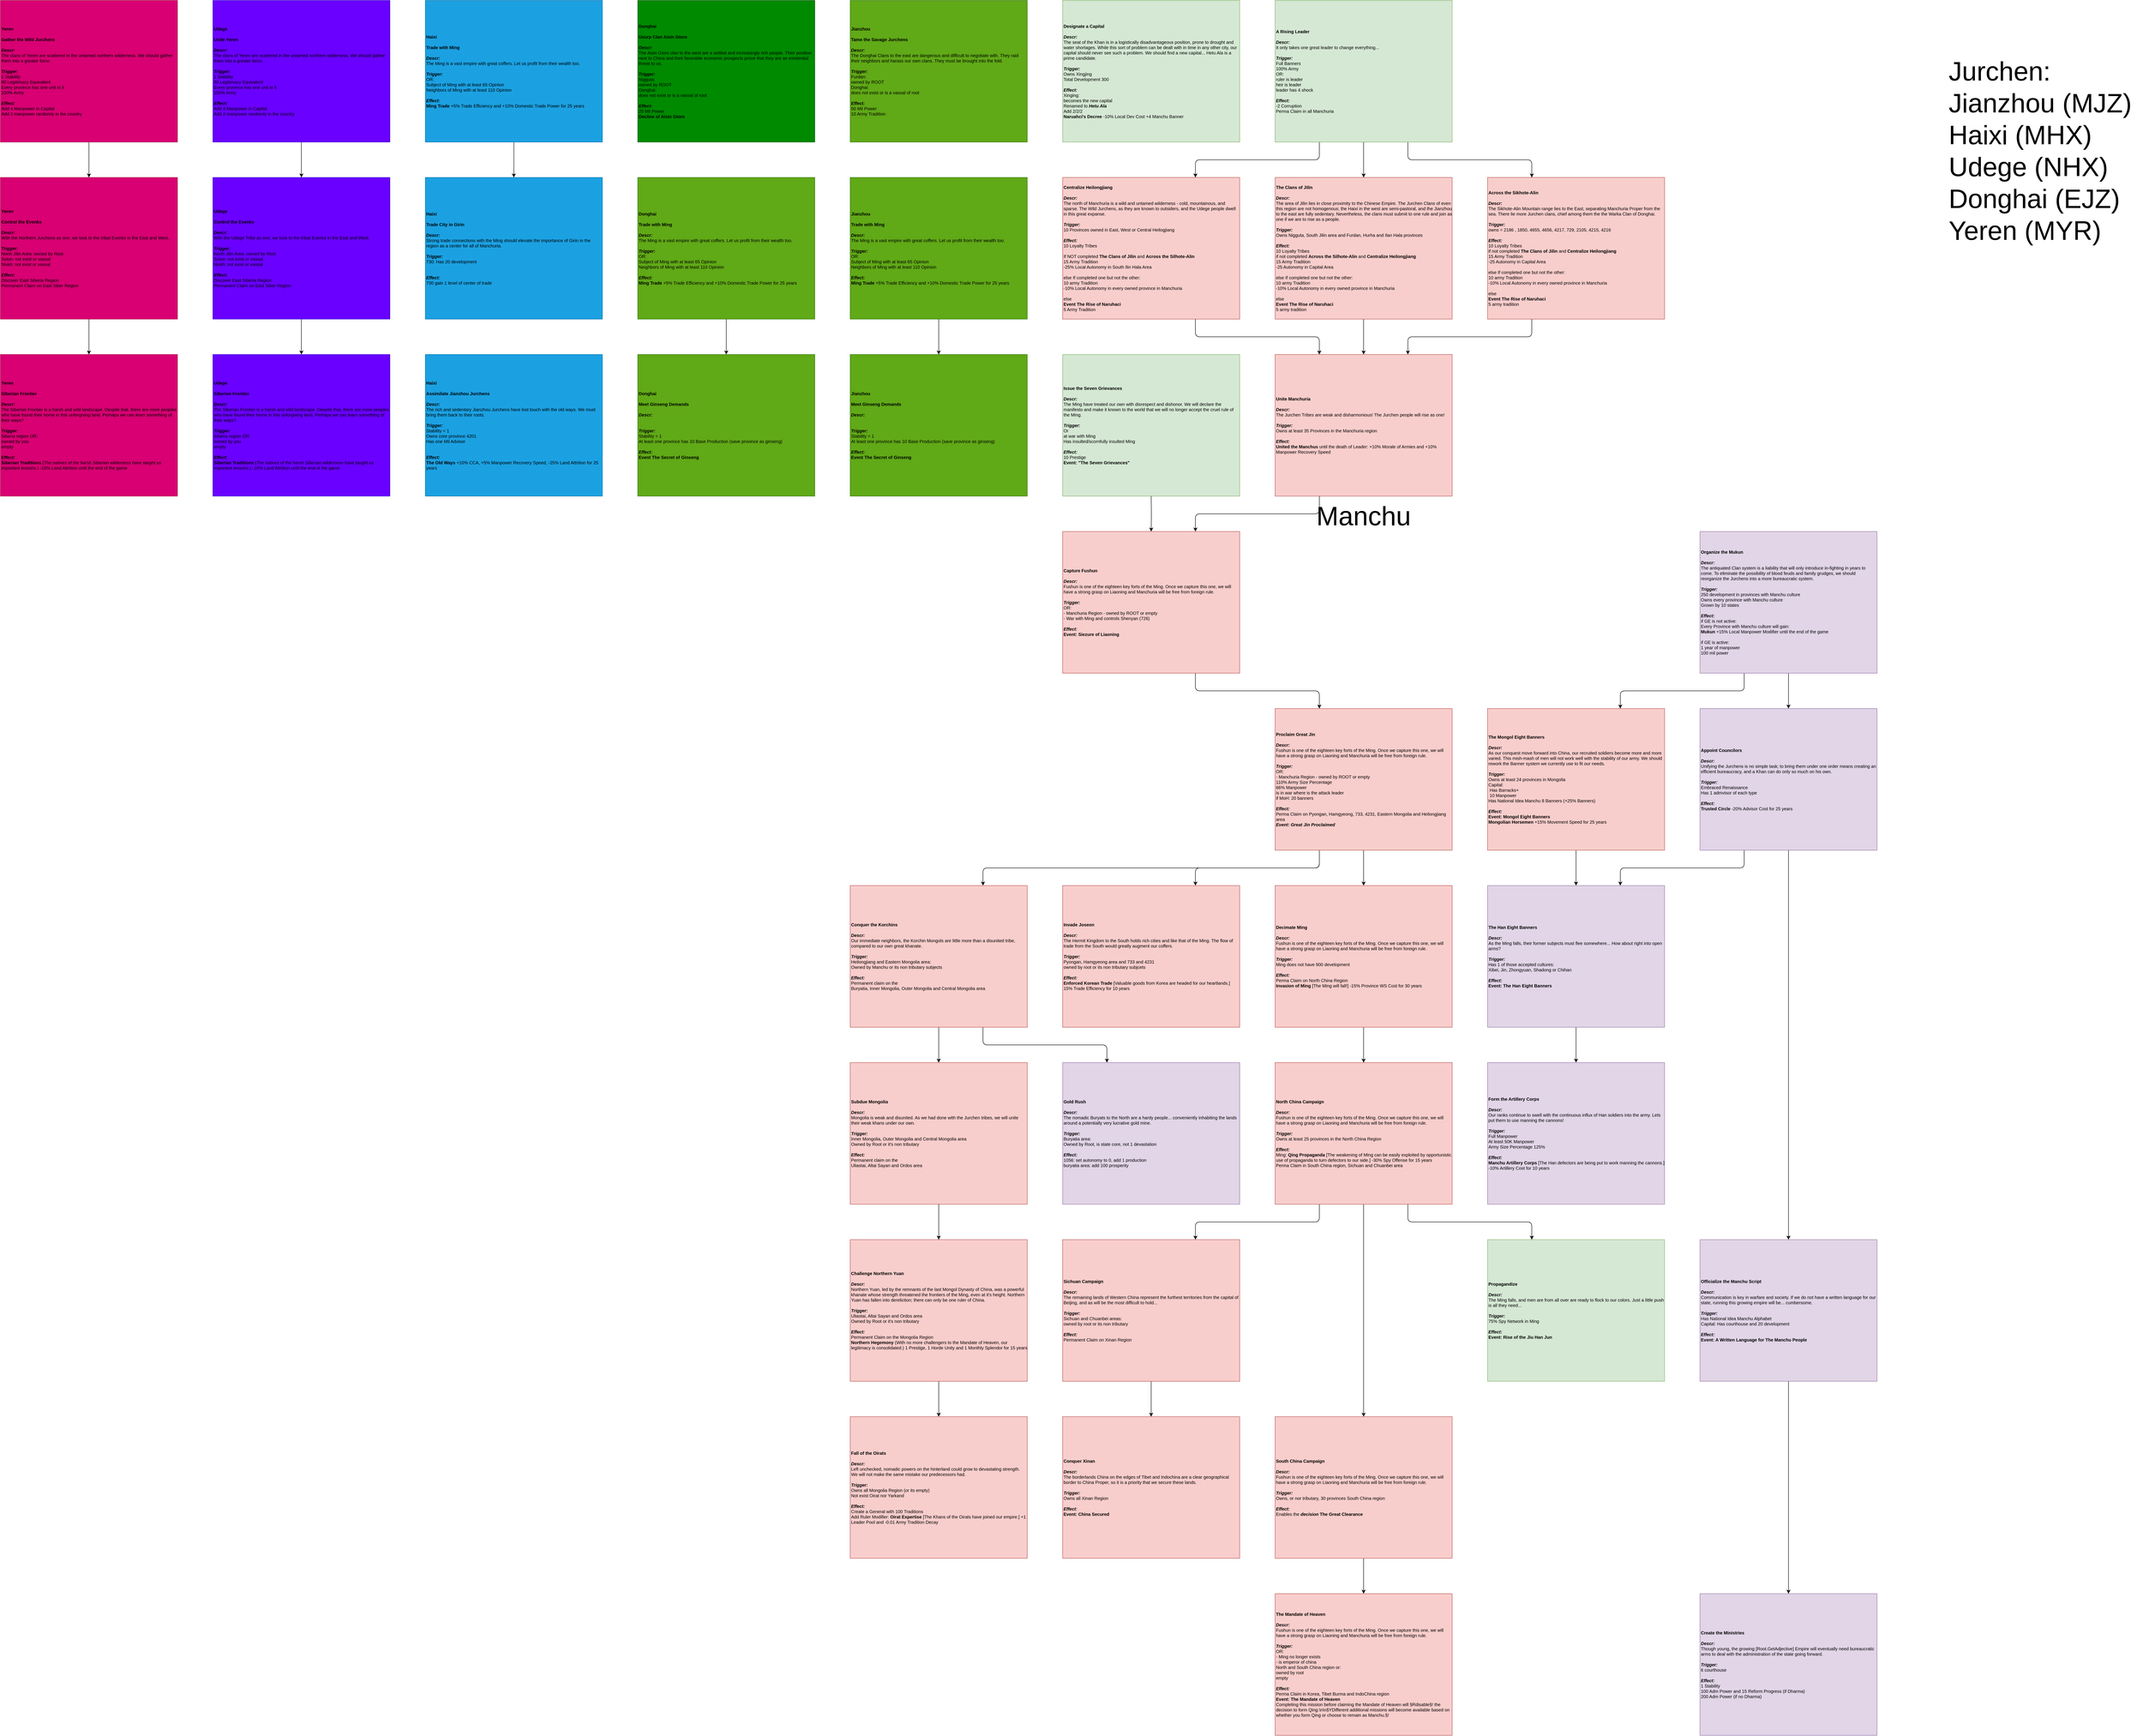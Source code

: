<mxfile version="13.5.1" type="device" pages="4"><diagram id="0ucbK3mxDIjT51FrElTx" name="Mission"><mxGraphModel dx="3487" dy="329" grid="1" gridSize="10" guides="1" tooltips="1" connect="1" arrows="1" fold="1" page="1" pageScale="1" pageWidth="827" pageHeight="1169" math="0" shadow="0"><root><mxCell id="0"/><mxCell id="1" value="Minors" style="" parent="0"/><mxCell id="89Lf_uZhZ_-CTu29612d-53" value="&lt;span style=&quot;font-size: 60px&quot;&gt;&lt;br&gt;&lt;/span&gt;" style="text;html=1;align=center;verticalAlign=middle;resizable=0;points=[];autosize=1;" parent="1" vertex="1"><mxGeometry x="2256" y="185" width="20" height="40" as="geometry"/></mxCell><mxCell id="89Lf_uZhZ_-CTu29612d-54" value="&lt;span style=&quot;font-size: 10px&quot;&gt;&lt;b&gt;Jianzhou&lt;/b&gt;&lt;br&gt;&lt;br&gt;&lt;b&gt;Tame the Savage Jurchens&lt;/b&gt;&lt;br style=&quot;font-size: 10px&quot;&gt;&lt;/span&gt;&lt;br style=&quot;font-size: 10px&quot;&gt;&lt;i style=&quot;font-size: 10px ; font-weight: bold&quot;&gt;Descr:&lt;/i&gt;&lt;br style=&quot;font-size: 10px&quot;&gt;The Donghai Clans to the east are dangerous and difficult to negotiate with. They raid their neighbors and harass our own clans. They must be brought into the fold.&lt;br&gt;&lt;br style=&quot;font-size: 10px&quot;&gt;&lt;i style=&quot;font-size: 10px ; font-weight: bold&quot;&gt;Trigger:&amp;nbsp;&lt;/i&gt;&lt;br&gt;&lt;div style=&quot;font-size: 10px&quot;&gt;Furdan:&lt;/div&gt;&lt;div style=&quot;font-size: 10px&quot;&gt;owned by ROOT&lt;/div&gt;&lt;div style=&quot;font-size: 10px&quot;&gt;Donghai:&lt;/div&gt;&lt;div style=&quot;font-size: 10px&quot;&gt;does not exist or is a vassal of root&lt;/div&gt;&lt;div style=&quot;font-size: 10px&quot;&gt;&lt;br style=&quot;font-size: 10px&quot;&gt;&lt;/div&gt;&lt;div style=&quot;font-size: 10px&quot;&gt;&lt;b style=&quot;font-size: 10px&quot;&gt;&lt;i style=&quot;font-size: 10px&quot;&gt;Effect:&lt;/i&gt;&lt;/b&gt;&lt;/div&gt;&lt;div style=&quot;font-size: 10px&quot;&gt;50 Mil Power&lt;/div&gt;&lt;div style=&quot;font-size: 10px&quot;&gt;10 Army Tradition&lt;/div&gt;" style="rounded=0;whiteSpace=wrap;html=1;align=left;fontSize=10;fillColor=#60a917;strokeColor=#2D7600;" parent="1" vertex="1"><mxGeometry width="400" height="320" as="geometry"/></mxCell><mxCell id="89Lf_uZhZ_-CTu29612d-57" value="" style="edgeStyle=orthogonalEdgeStyle;rounded=1;orthogonalLoop=1;jettySize=auto;html=1;" parent="1" source="89Lf_uZhZ_-CTu29612d-55" target="89Lf_uZhZ_-CTu29612d-56" edge="1"><mxGeometry relative="1" as="geometry"/></mxCell><mxCell id="89Lf_uZhZ_-CTu29612d-55" value="&lt;b&gt;Jianzhou&lt;/b&gt;&lt;b style=&quot;font-size: 10px&quot;&gt;&lt;br&gt;&lt;br&gt;Trade with Ming&lt;br style=&quot;font-size: 10px&quot;&gt;&lt;/b&gt;&lt;br style=&quot;font-size: 10px&quot;&gt;&lt;i style=&quot;font-size: 10px ; font-weight: bold&quot;&gt;Descr:&lt;/i&gt;&lt;br style=&quot;font-size: 10px&quot;&gt;The Ming is a vast empire with great coffers. Let us profit from their wealth too.&lt;br&gt;&lt;br style=&quot;font-size: 10px&quot;&gt;&lt;i style=&quot;font-size: 10px ; font-weight: bold&quot;&gt;Trigger:&amp;nbsp;&lt;/i&gt;&lt;br&gt;&lt;div style=&quot;font-size: 10px&quot;&gt;OR:&lt;/div&gt;&lt;div style=&quot;font-size: 10px&quot;&gt;Subject of Ming with at least 65 Opinion&lt;/div&gt;&lt;div style=&quot;font-size: 10px&quot;&gt;Neighbors of Ming with at least 110 Opinion&lt;/div&gt;&lt;div style=&quot;font-size: 10px&quot;&gt;&lt;br style=&quot;font-size: 10px&quot;&gt;&lt;/div&gt;&lt;div style=&quot;font-size: 10px&quot;&gt;&lt;b style=&quot;font-size: 10px&quot;&gt;&lt;i style=&quot;font-size: 10px&quot;&gt;Effect:&lt;/i&gt;&lt;/b&gt;&lt;/div&gt;&lt;div style=&quot;font-size: 10px&quot;&gt;&lt;b&gt;Ming Trade&lt;/b&gt;&amp;nbsp;+5% Trade Efficiency and +10% Domestic Trade Power for 25 years&lt;/div&gt;" style="rounded=0;whiteSpace=wrap;html=1;align=left;fontSize=10;fillColor=#60a917;strokeColor=#2D7600;" parent="1" vertex="1"><mxGeometry y="400" width="400" height="320" as="geometry"/></mxCell><mxCell id="89Lf_uZhZ_-CTu29612d-56" value="&lt;b&gt;Jianzhou&lt;/b&gt;&lt;b style=&quot;font-size: 10px&quot;&gt;&lt;br&gt;&lt;br&gt;Meet Ginseng Demands&lt;br style=&quot;font-size: 10px&quot;&gt;&lt;/b&gt;&lt;br style=&quot;font-size: 10px&quot;&gt;&lt;i style=&quot;font-size: 10px ; font-weight: bold&quot;&gt;Descr:&lt;/i&gt;&lt;br style=&quot;font-size: 10px&quot;&gt;&lt;br&gt;&lt;br style=&quot;font-size: 10px&quot;&gt;&lt;i style=&quot;font-size: 10px ; font-weight: bold&quot;&gt;Trigger:&amp;nbsp;&lt;/i&gt;&lt;br&gt;&lt;div style=&quot;font-size: 10px&quot;&gt;Stability = 1&lt;/div&gt;&lt;div style=&quot;font-size: 10px&quot;&gt;At least one province has 10 Base Production (save province as ginseng)&lt;/div&gt;&lt;div style=&quot;font-size: 10px&quot;&gt;&lt;br style=&quot;font-size: 10px&quot;&gt;&lt;/div&gt;&lt;div style=&quot;font-size: 10px&quot;&gt;&lt;b style=&quot;font-size: 10px&quot;&gt;&lt;i style=&quot;font-size: 10px&quot;&gt;Effect:&lt;/i&gt;&lt;/b&gt;&lt;/div&gt;&lt;div style=&quot;font-size: 10px&quot;&gt;&lt;b&gt;Event The Secret of Ginseng&lt;/b&gt;&lt;/div&gt;" style="rounded=0;whiteSpace=wrap;html=1;align=left;fontSize=10;fillColor=#60a917;strokeColor=#2D7600;" parent="1" vertex="1"><mxGeometry y="800" width="400" height="320" as="geometry"/></mxCell><mxCell id="89Lf_uZhZ_-CTu29612d-60" value="&lt;span style=&quot;color: rgb(0, 0, 0); font-family: helvetica; font-size: 60px; font-style: normal; font-weight: 400; letter-spacing: normal; text-indent: 0px; text-transform: none; word-spacing: 0px; display: inline; float: none;&quot;&gt;Jurchen:&lt;/span&gt;&lt;br style=&quot;color: rgb(0, 0, 0); font-family: helvetica; font-size: 60px; font-style: normal; font-weight: 400; letter-spacing: normal; text-indent: 0px; text-transform: none; word-spacing: 0px;&quot;&gt;&lt;span style=&quot;color: rgb(0, 0, 0); font-family: helvetica; font-size: 60px; font-style: normal; font-weight: 400; letter-spacing: normal; text-indent: 0px; text-transform: none; word-spacing: 0px; display: inline; float: none;&quot;&gt;Jianzhou (MJZ)&lt;/span&gt;&lt;br style=&quot;color: rgb(0, 0, 0); font-family: helvetica; font-size: 60px; font-style: normal; font-weight: 400; letter-spacing: normal; text-indent: 0px; text-transform: none; word-spacing: 0px;&quot;&gt;&lt;span style=&quot;color: rgb(0, 0, 0); font-family: helvetica; font-size: 60px; font-style: normal; font-weight: 400; letter-spacing: normal; text-indent: 0px; text-transform: none; word-spacing: 0px; display: inline; float: none;&quot;&gt;Haixi (MHX)&lt;/span&gt;&lt;br style=&quot;color: rgb(0, 0, 0); font-family: helvetica; font-size: 60px; font-style: normal; font-weight: 400; letter-spacing: normal; text-indent: 0px; text-transform: none; word-spacing: 0px;&quot;&gt;&lt;span style=&quot;color: rgb(0, 0, 0); font-family: helvetica; font-size: 60px; font-style: normal; font-weight: 400; letter-spacing: normal; text-indent: 0px; text-transform: none; word-spacing: 0px; display: inline; float: none;&quot;&gt;Udege (NHX)&lt;/span&gt;&lt;br style=&quot;color: rgb(0, 0, 0); font-family: helvetica; font-size: 60px; font-style: normal; font-weight: 400; letter-spacing: normal; text-indent: 0px; text-transform: none; word-spacing: 0px;&quot;&gt;&lt;span style=&quot;color: rgb(0, 0, 0); font-family: helvetica; font-size: 60px; font-style: normal; font-weight: 400; letter-spacing: normal; text-indent: 0px; text-transform: none; word-spacing: 0px; display: inline; float: none;&quot;&gt;Donghai (EJZ)&lt;/span&gt;&lt;br style=&quot;color: rgb(0, 0, 0); font-family: helvetica; font-size: 60px; font-style: normal; font-weight: 400; letter-spacing: normal; text-indent: 0px; text-transform: none; word-spacing: 0px;&quot;&gt;&lt;span style=&quot;color: rgb(0, 0, 0); font-family: helvetica; font-size: 60px; font-style: normal; font-weight: 400; letter-spacing: normal; text-indent: 0px; text-transform: none; word-spacing: 0px; display: inline; float: none;&quot;&gt;Yeren (MYR)&lt;/span&gt;" style="text;whiteSpace=wrap;html=1;fontColor=#000000;verticalAlign=middle;align=left;labelBackgroundColor=none;" parent="1" vertex="1"><mxGeometry x="2480" width="440" height="680" as="geometry"/></mxCell><mxCell id="89Lf_uZhZ_-CTu29612d-61" value="&lt;b&gt;Designate a Capital&lt;/b&gt;&lt;br style=&quot;font-size: 10px&quot;&gt;&lt;br style=&quot;font-size: 10px&quot;&gt;&lt;i style=&quot;font-size: 10px ; font-weight: bold&quot;&gt;Descr:&lt;/i&gt;&lt;br style=&quot;font-size: 10px&quot;&gt;The seat of the Khan is in a logistically disadvantageous position, prone to drought and water shortages. While this sort of problem can be dealt with in time in any other city, our capital should never see such a problem. We should find a new capital... Hetu Ala is a prime candidate.&lt;br&gt;&lt;i style=&quot;font-size: 10px ; font-weight: bold&quot;&gt;&lt;br&gt;Trigger:&amp;nbsp;&lt;/i&gt;&lt;br&gt;&lt;div style=&quot;font-size: 10px&quot;&gt;Owns Xingjing&lt;/div&gt;&lt;div style=&quot;font-size: 10px&quot;&gt;Total Development 300&lt;/div&gt;&lt;div style=&quot;font-size: 10px&quot;&gt;&lt;br style=&quot;font-size: 10px&quot;&gt;&lt;/div&gt;&lt;div style=&quot;font-size: 10px&quot;&gt;&lt;b style=&quot;font-size: 10px&quot;&gt;&lt;i style=&quot;font-size: 10px&quot;&gt;Effect:&lt;/i&gt;&lt;/b&gt;&lt;/div&gt;&lt;div style=&quot;font-size: 10px&quot;&gt;Xinging:&lt;/div&gt;&lt;div style=&quot;font-size: 10px&quot;&gt;becomes the new capital&lt;/div&gt;&lt;div style=&quot;font-size: 10px&quot;&gt;Renamed to &lt;b&gt;&lt;i&gt;Hetu Ala&lt;/i&gt;&lt;/b&gt;&lt;/div&gt;&lt;div style=&quot;font-size: 10px&quot;&gt;Add 2/2/2&lt;/div&gt;&lt;div style=&quot;font-size: 10px&quot;&gt;&lt;b&gt;Naruahci's Decree&lt;/b&gt;&lt;i&gt;&amp;nbsp;&lt;/i&gt;-10% Local Dev Cost +4 Manchu Banner&lt;/div&gt;" style="rounded=0;whiteSpace=wrap;html=1;align=left;fontSize=10;fillColor=#d5e8d4;strokeColor=#82b366;" parent="1" vertex="1"><mxGeometry x="480" width="400" height="320" as="geometry"/></mxCell><mxCell id="89Lf_uZhZ_-CTu29612d-70" style="edgeStyle=orthogonalEdgeStyle;rounded=1;orthogonalLoop=1;jettySize=auto;html=1;exitX=0.75;exitY=1;exitDx=0;exitDy=0;entryX=0.25;entryY=0;entryDx=0;entryDy=0;fontColor=#000000;" parent="1" source="89Lf_uZhZ_-CTu29612d-62" target="89Lf_uZhZ_-CTu29612d-69" edge="1"><mxGeometry relative="1" as="geometry"/></mxCell><mxCell id="89Lf_uZhZ_-CTu29612d-62" value="&lt;b&gt;Centralize Heilongjiang&lt;/b&gt;&lt;br style=&quot;font-size: 10px&quot;&gt;&lt;br style=&quot;font-size: 10px&quot;&gt;&lt;i style=&quot;font-size: 10px ; font-weight: bold&quot;&gt;Descr:&lt;/i&gt;&lt;br style=&quot;font-size: 10px&quot;&gt;The north of Manchuria is a wild and untamed wilderness - cold, mountainous, and sparse. The Wild Jurchens, as they are known to outsiders, and the Udege people dwell in this great expanse.&lt;br&gt;&lt;i style=&quot;font-size: 10px ; font-weight: bold&quot;&gt;&lt;br&gt;Trigger:&amp;nbsp;&lt;/i&gt;&lt;br&gt;&lt;div style=&quot;font-size: 10px&quot;&gt;10 Provinces owned in &lt;span&gt;East,&amp;nbsp;&lt;/span&gt;&lt;span&gt;West or&amp;nbsp;&lt;/span&gt;&lt;span&gt;Central Heilogjiang&lt;/span&gt;&lt;/div&gt;&lt;div style=&quot;font-size: 10px&quot;&gt;&lt;br style=&quot;font-size: 10px&quot;&gt;&lt;/div&gt;&lt;div style=&quot;font-size: 10px&quot;&gt;&lt;b style=&quot;font-size: 10px&quot;&gt;&lt;i style=&quot;font-size: 10px&quot;&gt;Effect:&lt;/i&gt;&lt;/b&gt;&lt;/div&gt;&lt;div style=&quot;font-size: 10px&quot;&gt;10 Loyalty Tribes&lt;br&gt;&lt;/div&gt;&lt;div style=&quot;font-size: 10px&quot;&gt;&lt;br&gt;&lt;/div&gt;&lt;div style=&quot;font-size: 10px&quot;&gt;If NOT completed &lt;b&gt;The Clans of Jilin&lt;/b&gt;&amp;nbsp;and &lt;b&gt;Across the Silhote-Alin&lt;/b&gt;&lt;/div&gt;&lt;div style=&quot;font-size: 10px&quot;&gt;15 Army Tradition&lt;/div&gt;&lt;div style=&quot;font-size: 10px&quot;&gt;-25% Local Autonomy in South Ilin Hala Area&lt;/div&gt;&lt;div style=&quot;font-size: 10px&quot;&gt;&lt;br&gt;&lt;/div&gt;&lt;div style=&quot;font-size: 10px&quot;&gt;else If completed one but not the other:&lt;/div&gt;&lt;div style=&quot;font-size: 10px&quot;&gt;10 army Tradition&lt;/div&gt;&lt;div style=&quot;font-size: 10px&quot;&gt;-10% Local Autonomy in every owned province in Manchuria&lt;/div&gt;&lt;div style=&quot;font-size: 10px&quot;&gt;&lt;br&gt;&lt;/div&gt;&lt;div style=&quot;font-size: 10px&quot;&gt;else&lt;/div&gt;&lt;div style=&quot;font-size: 10px&quot;&gt;&lt;b&gt;Event The Rise of Naruhaci&lt;/b&gt;&lt;/div&gt;&lt;div style=&quot;font-size: 10px&quot;&gt;5 Army Tradition&lt;/div&gt;" style="rounded=0;whiteSpace=wrap;html=1;align=left;fontSize=10;fillColor=#f8cecc;strokeColor=#b85450;" parent="1" vertex="1"><mxGeometry x="480" y="400" width="400" height="320" as="geometry"/></mxCell><mxCell id="89Lf_uZhZ_-CTu29612d-66" style="edgeStyle=orthogonalEdgeStyle;rounded=1;orthogonalLoop=1;jettySize=auto;html=1;exitX=0.25;exitY=1;exitDx=0;exitDy=0;entryX=0.75;entryY=0;entryDx=0;entryDy=0;fontColor=#000000;" parent="1" source="89Lf_uZhZ_-CTu29612d-65" target="89Lf_uZhZ_-CTu29612d-62" edge="1"><mxGeometry relative="1" as="geometry"/></mxCell><mxCell id="89Lf_uZhZ_-CTu29612d-68" style="edgeStyle=orthogonalEdgeStyle;rounded=1;orthogonalLoop=1;jettySize=auto;html=1;exitX=0.5;exitY=1;exitDx=0;exitDy=0;fontColor=#000000;" parent="1" source="89Lf_uZhZ_-CTu29612d-65" target="89Lf_uZhZ_-CTu29612d-67" edge="1"><mxGeometry relative="1" as="geometry"/></mxCell><mxCell id="89Lf_uZhZ_-CTu29612d-73" style="edgeStyle=orthogonalEdgeStyle;rounded=1;orthogonalLoop=1;jettySize=auto;html=1;exitX=0.75;exitY=1;exitDx=0;exitDy=0;entryX=0.25;entryY=0;entryDx=0;entryDy=0;fontColor=#000000;" parent="1" source="89Lf_uZhZ_-CTu29612d-65" target="89Lf_uZhZ_-CTu29612d-72" edge="1"><mxGeometry relative="1" as="geometry"/></mxCell><mxCell id="89Lf_uZhZ_-CTu29612d-65" value="&lt;b&gt;A Rising Leader&lt;/b&gt;&lt;br style=&quot;font-size: 10px&quot;&gt;&lt;br style=&quot;font-size: 10px&quot;&gt;&lt;i style=&quot;font-size: 10px ; font-weight: bold&quot;&gt;Descr:&lt;/i&gt;&lt;br style=&quot;font-size: 10px&quot;&gt;It only takes one great leader to change everything...&lt;br&gt;&lt;i style=&quot;font-size: 10px ; font-weight: bold&quot;&gt;&lt;br&gt;Trigger:&amp;nbsp;&lt;/i&gt;&lt;br&gt;&lt;div style=&quot;font-size: 10px&quot;&gt;Full Banners&lt;/div&gt;&lt;div style=&quot;font-size: 10px&quot;&gt;100% Army&lt;/div&gt;&lt;div style=&quot;font-size: 10px&quot;&gt;OR:&lt;/div&gt;&lt;div style=&quot;font-size: 10px&quot;&gt;ruler is leader&lt;/div&gt;&lt;div style=&quot;font-size: 10px&quot;&gt;heir is leader&lt;/div&gt;&lt;div style=&quot;font-size: 10px&quot;&gt;leader has 4 shock&lt;/div&gt;&lt;div style=&quot;font-size: 10px&quot;&gt;&lt;br style=&quot;font-size: 10px&quot;&gt;&lt;/div&gt;&lt;div style=&quot;font-size: 10px&quot;&gt;&lt;b style=&quot;font-size: 10px&quot;&gt;&lt;i style=&quot;font-size: 10px&quot;&gt;Effect:&lt;/i&gt;&lt;/b&gt;&lt;/div&gt;&lt;div style=&quot;font-size: 10px&quot;&gt;-2 Corruption&lt;/div&gt;&lt;div style=&quot;font-size: 10px&quot;&gt;Perma Claim in all Manchuria&lt;/div&gt;" style="rounded=0;whiteSpace=wrap;html=1;align=left;fontSize=10;fillColor=#d5e8d4;strokeColor=#82b366;" parent="1" vertex="1"><mxGeometry x="960" width="400" height="320" as="geometry"/></mxCell><mxCell id="89Lf_uZhZ_-CTu29612d-71" style="edgeStyle=orthogonalEdgeStyle;rounded=1;orthogonalLoop=1;jettySize=auto;html=1;exitX=0.5;exitY=1;exitDx=0;exitDy=0;fontColor=#000000;" parent="1" source="89Lf_uZhZ_-CTu29612d-67" target="89Lf_uZhZ_-CTu29612d-69" edge="1"><mxGeometry relative="1" as="geometry"/></mxCell><mxCell id="89Lf_uZhZ_-CTu29612d-67" value="&lt;b&gt;The Clans of Jilin&lt;/b&gt;&lt;br style=&quot;font-size: 10px&quot;&gt;&lt;br style=&quot;font-size: 10px&quot;&gt;&lt;i style=&quot;font-size: 10px ; font-weight: bold&quot;&gt;Descr:&lt;/i&gt;&lt;br style=&quot;font-size: 10px&quot;&gt;The area of Jilin lies in close proximity to the Chinese Empire. The Jurchen Clans of even this region are not homogenous; the Haixi in the west are semi-pastoral, and the Jianzhou to the east are fully sedentary. Nevertheless, the clans must submit to one rule and join as one if we are to rise as a people.&lt;br&gt;&lt;i style=&quot;font-size: 10px ; font-weight: bold&quot;&gt;&lt;br&gt;Trigger:&amp;nbsp;&lt;/i&gt;&lt;br&gt;&lt;div style=&quot;font-size: 10px&quot;&gt;Owns Nigguta, South Jilin area and Furdan, Hurha and Ilan Hala provinces&lt;/div&gt;&lt;div style=&quot;font-size: 10px&quot;&gt;&lt;br style=&quot;font-size: 10px&quot;&gt;&lt;/div&gt;&lt;div style=&quot;font-size: 10px&quot;&gt;&lt;b style=&quot;font-size: 10px&quot;&gt;&lt;i style=&quot;font-size: 10px&quot;&gt;Effect:&lt;/i&gt;&lt;/b&gt;&lt;/div&gt;&lt;div style=&quot;font-size: 10px&quot;&gt;10 Loyalty Tribes&lt;b style=&quot;font-size: 10px&quot;&gt;&lt;i style=&quot;font-size: 10px&quot;&gt;&lt;br&gt;&lt;/i&gt;&lt;/b&gt;&lt;/div&gt;&lt;div style=&quot;font-size: 10px&quot;&gt;if not completed &lt;b&gt;Across the Silhote-Alin&lt;/b&gt;&amp;nbsp;and &lt;b&gt;Centralize Heilongjiang&lt;/b&gt;&amp;nbsp;&lt;/div&gt;&lt;div style=&quot;font-size: 10px&quot;&gt;15 Army Tradition&lt;/div&gt;&lt;div style=&quot;font-size: 10px&quot;&gt;-25 Autonomy in Capital Area&lt;/div&gt;&lt;div style=&quot;font-size: 10px&quot;&gt;&lt;br&gt;&lt;/div&gt;&lt;div style=&quot;font-size: 10px&quot;&gt;&lt;div&gt;else If completed one but not the other:&lt;/div&gt;&lt;div&gt;&lt;div&gt;10 army Tradition&lt;/div&gt;&lt;div&gt;-10% Local Autonomy in every owned province in Manchuria&lt;/div&gt;&lt;div&gt;&lt;br&gt;&lt;/div&gt;&lt;/div&gt;&lt;div&gt;else&lt;/div&gt;&lt;div&gt;&lt;b&gt;Event The Rise of Naruhaci&lt;/b&gt;&lt;/div&gt;&lt;div&gt;5 army tradition&lt;/div&gt;&lt;/div&gt;" style="rounded=0;whiteSpace=wrap;html=1;align=left;fontSize=10;fillColor=#f8cecc;strokeColor=#b85450;" parent="1" vertex="1"><mxGeometry x="960" y="400" width="400" height="320" as="geometry"/></mxCell><mxCell id="89Lf_uZhZ_-CTu29612d-69" value="&lt;b&gt;Unite Manchuria&lt;/b&gt;&lt;br style=&quot;font-size: 10px&quot;&gt;&lt;br style=&quot;font-size: 10px&quot;&gt;&lt;i style=&quot;font-size: 10px ; font-weight: bold&quot;&gt;Descr:&lt;/i&gt;&lt;br style=&quot;font-size: 10px&quot;&gt;The Jurchen Tribes are weak and disharmonious! The Jurchen people will rise as one!&lt;br&gt;&lt;i style=&quot;font-size: 10px ; font-weight: bold&quot;&gt;&lt;br&gt;Trigger:&amp;nbsp;&lt;/i&gt;&lt;br&gt;&lt;div style=&quot;font-size: 10px&quot;&gt;&lt;span&gt;Owns at least 35 Provinces in the Manchuria region&lt;/span&gt;&lt;br&gt;&lt;/div&gt;&lt;div style=&quot;font-size: 10px&quot;&gt;&lt;br style=&quot;font-size: 10px&quot;&gt;&lt;/div&gt;&lt;div style=&quot;font-size: 10px&quot;&gt;&lt;b style=&quot;font-size: 10px&quot;&gt;&lt;i style=&quot;font-size: 10px&quot;&gt;Effect:&lt;/i&gt;&lt;/b&gt;&lt;/div&gt;&lt;div style=&quot;font-size: 10px&quot;&gt;&lt;b&gt;United the Manchus&lt;/b&gt;&amp;nbsp;until the death of Leader: +10% Morale of Armies and +10% Manpower Recovery Speed&lt;/div&gt;" style="rounded=0;whiteSpace=wrap;html=1;align=left;fontSize=10;fillColor=#f8cecc;strokeColor=#b85450;" parent="1" vertex="1"><mxGeometry x="960" y="800" width="400" height="320" as="geometry"/></mxCell><mxCell id="89Lf_uZhZ_-CTu29612d-74" style="edgeStyle=orthogonalEdgeStyle;rounded=1;orthogonalLoop=1;jettySize=auto;html=1;exitX=0.25;exitY=1;exitDx=0;exitDy=0;entryX=0.75;entryY=0;entryDx=0;entryDy=0;fontColor=#000000;" parent="1" source="89Lf_uZhZ_-CTu29612d-72" target="89Lf_uZhZ_-CTu29612d-69" edge="1"><mxGeometry relative="1" as="geometry"/></mxCell><mxCell id="89Lf_uZhZ_-CTu29612d-72" value="&lt;b&gt;Across the Sikhote-Alin&lt;/b&gt;&lt;br style=&quot;font-size: 10px&quot;&gt;&lt;br style=&quot;font-size: 10px&quot;&gt;&lt;i style=&quot;font-size: 10px ; font-weight: bold&quot;&gt;Descr:&lt;/i&gt;&lt;br style=&quot;font-size: 10px&quot;&gt;The Sikhote-Alin Mountain range lies to the East, separating Manchuria Proper from the sea. There lie more Jurchen clans, chief among them the the Warka Clan of Donghai.&lt;br&gt;&lt;i style=&quot;font-size: 10px ; font-weight: bold&quot;&gt;&lt;br&gt;Trigger:&amp;nbsp;&lt;/i&gt;&lt;br&gt;&lt;div style=&quot;font-size: 10px&quot;&gt;&lt;div&gt;owns = 2186 ,&amp;nbsp;&lt;span&gt;1850,&amp;nbsp;&lt;/span&gt;&lt;span&gt;4655,&lt;/span&gt;&lt;span&gt;&amp;nbsp;4656,&amp;nbsp;&lt;/span&gt;&lt;span&gt;4217, 729,&amp;nbsp;&lt;/span&gt;&lt;span&gt;2105,&amp;nbsp;&lt;/span&gt;&lt;span&gt;4215,&amp;nbsp;&lt;/span&gt;&lt;span&gt;4216&amp;nbsp;&lt;/span&gt;&lt;/div&gt;&lt;/div&gt;&lt;div style=&quot;font-size: 10px&quot;&gt;&lt;br style=&quot;font-size: 10px&quot;&gt;&lt;/div&gt;&lt;div style=&quot;font-size: 10px&quot;&gt;&lt;b style=&quot;font-size: 10px&quot;&gt;&lt;i style=&quot;font-size: 10px&quot;&gt;Effect:&lt;/i&gt;&lt;/b&gt;&lt;/div&gt;&lt;div style=&quot;font-size: 10px&quot;&gt;10 Loyalty Tribes&lt;b style=&quot;font-size: 10px&quot;&gt;&lt;i style=&quot;font-size: 10px&quot;&gt;&lt;br&gt;&lt;/i&gt;&lt;/b&gt;&lt;/div&gt;&lt;div&gt;if not completed &lt;b&gt;The Clans of Jilin&lt;/b&gt;&amp;nbsp;and &lt;b style=&quot;font-size: 10px&quot;&gt;Centralize Heilongjiang&lt;/b&gt;&amp;nbsp;&lt;/div&gt;&lt;div style=&quot;font-size: 10px&quot;&gt;15 Army Tradition&lt;/div&gt;&lt;div style=&quot;font-size: 10px&quot;&gt;-25 Autonomy in Capital Area&lt;/div&gt;&lt;div style=&quot;font-size: 10px&quot;&gt;&lt;br&gt;&lt;/div&gt;&lt;div style=&quot;font-size: 10px&quot;&gt;&lt;div&gt;else If completed one but not the other:&lt;/div&gt;&lt;div&gt;&lt;div&gt;10 army Tradition&lt;/div&gt;&lt;div&gt;-10% Local Autonomy in every owned province in Manchuria&lt;/div&gt;&lt;div&gt;&lt;br&gt;&lt;/div&gt;&lt;/div&gt;&lt;div&gt;else&lt;/div&gt;&lt;div&gt;&lt;b&gt;Event The Rise of Naruhaci&lt;/b&gt;&lt;/div&gt;&lt;div&gt;5 army tradition&lt;/div&gt;&lt;/div&gt;" style="rounded=0;whiteSpace=wrap;html=1;align=left;fontSize=10;fillColor=#f8cecc;strokeColor=#b85450;" parent="1" vertex="1"><mxGeometry x="1440" y="400" width="400" height="320" as="geometry"/></mxCell><mxCell id="89Lf_uZhZ_-CTu29612d-79" value="&lt;b style=&quot;font-size: 10px&quot;&gt;Donghai&lt;/b&gt;&lt;br&gt;&lt;br&gt;&lt;b&gt;Usurp Clan Aisin Gioro&lt;/b&gt;&lt;br style=&quot;font-size: 10px&quot;&gt;&lt;br style=&quot;font-size: 10px&quot;&gt;&lt;i style=&quot;font-size: 10px ; font-weight: bold&quot;&gt;Descr:&lt;/i&gt;&lt;br style=&quot;font-size: 10px&quot;&gt;The Aisin Gioro clan to the west are a settled and increasingly rich people. Their position next to China and their favorable economic prospects prove that they are an existential threat to us.&lt;br&gt;&lt;i style=&quot;font-size: 10px ; font-weight: bold&quot;&gt;&lt;br&gt;Trigger:&amp;nbsp;&lt;/i&gt;&lt;br&gt;&lt;div style=&quot;font-size: 10px&quot;&gt;Nigguta:&lt;/div&gt;&lt;div style=&quot;font-size: 10px&quot;&gt;owned by ROOT&lt;/div&gt;&lt;div style=&quot;font-size: 10px&quot;&gt;Donghai:&lt;/div&gt;&lt;div style=&quot;font-size: 10px&quot;&gt;does not exist or is a vassal of root&lt;/div&gt;&lt;div style=&quot;font-size: 10px&quot;&gt;&lt;br style=&quot;font-size: 10px&quot;&gt;&lt;/div&gt;&lt;div style=&quot;font-size: 10px&quot;&gt;&lt;b style=&quot;font-size: 10px&quot;&gt;&lt;i style=&quot;font-size: 10px&quot;&gt;Effect:&lt;/i&gt;&lt;/b&gt;&lt;/div&gt;&lt;div style=&quot;font-size: 10px&quot;&gt;25 Mil Power&lt;/div&gt;&lt;div&gt;&lt;b&gt;Decline of Aisin Gioro&lt;/b&gt;&lt;br&gt;&lt;/div&gt;" style="rounded=0;whiteSpace=wrap;html=1;align=left;fontSize=10;fillColor=#008a00;strokeColor=#005700;" parent="1" vertex="1"><mxGeometry x="-480" width="400" height="320" as="geometry"/></mxCell><mxCell id="89Lf_uZhZ_-CTu29612d-87" style="edgeStyle=orthogonalEdgeStyle;rounded=1;orthogonalLoop=1;jettySize=auto;html=1;exitX=0.5;exitY=1;exitDx=0;exitDy=0;fontColor=#000000;" parent="1" source="89Lf_uZhZ_-CTu29612d-84" target="89Lf_uZhZ_-CTu29612d-85" edge="1"><mxGeometry relative="1" as="geometry"/></mxCell><mxCell id="89Lf_uZhZ_-CTu29612d-84" value="&lt;b&gt;Haixi&lt;/b&gt;&lt;b style=&quot;font-size: 10px&quot;&gt;&lt;br&gt;&lt;br&gt;Trade with Ming&lt;br style=&quot;font-size: 10px&quot;&gt;&lt;/b&gt;&lt;br style=&quot;font-size: 10px&quot;&gt;&lt;i style=&quot;font-size: 10px ; font-weight: bold&quot;&gt;Descr:&lt;/i&gt;&lt;br style=&quot;font-size: 10px&quot;&gt;The Ming is a vast empire with great coffers. Let us profit from their wealth too.&lt;br&gt;&lt;br style=&quot;font-size: 10px&quot;&gt;&lt;i style=&quot;font-size: 10px ; font-weight: bold&quot;&gt;Trigger:&amp;nbsp;&lt;/i&gt;&lt;br&gt;&lt;div style=&quot;font-size: 10px&quot;&gt;OR:&lt;/div&gt;&lt;div style=&quot;font-size: 10px&quot;&gt;Subject of Ming with at least 65 Opinion&lt;/div&gt;&lt;div style=&quot;font-size: 10px&quot;&gt;Neighbors of Ming with at least 110 Opinion&lt;/div&gt;&lt;div style=&quot;font-size: 10px&quot;&gt;&lt;br style=&quot;font-size: 10px&quot;&gt;&lt;/div&gt;&lt;div style=&quot;font-size: 10px&quot;&gt;&lt;b style=&quot;font-size: 10px&quot;&gt;&lt;i style=&quot;font-size: 10px&quot;&gt;Effect:&lt;/i&gt;&lt;/b&gt;&lt;/div&gt;&lt;div style=&quot;font-size: 10px&quot;&gt;&lt;b&gt;Ming Trade&lt;/b&gt;&amp;nbsp;+5% Trade Efficiency and +10% Domestic Trade Power for 25 years&lt;/div&gt;" style="rounded=0;whiteSpace=wrap;html=1;align=left;fontSize=10;fillColor=#1ba1e2;strokeColor=#006EAF;" parent="1" vertex="1"><mxGeometry x="-960" width="400" height="320" as="geometry"/></mxCell><mxCell id="89Lf_uZhZ_-CTu29612d-85" value="&lt;b&gt;Haixi&lt;/b&gt;&lt;br&gt;&lt;br&gt;&lt;b&gt;Trade City in Girin&lt;/b&gt;&lt;br style=&quot;font-size: 10px&quot;&gt;&lt;br style=&quot;font-size: 10px&quot;&gt;&lt;i style=&quot;font-size: 10px ; font-weight: bold&quot;&gt;Descr:&lt;/i&gt;&lt;br style=&quot;font-size: 10px&quot;&gt;Strong trade connections with the Ming should elevate the importance of Girin in the region as a center for all of Manchuria.&lt;br&gt;&lt;br style=&quot;font-size: 10px&quot;&gt;&lt;i style=&quot;font-size: 10px ; font-weight: bold&quot;&gt;Trigger:&amp;nbsp;&lt;/i&gt;&lt;br&gt;&lt;div style=&quot;font-size: 10px&quot;&gt;730: Has 20 development&lt;/div&gt;&lt;div style=&quot;font-size: 10px&quot;&gt;&lt;br&gt;&lt;/div&gt;&lt;div style=&quot;font-size: 10px&quot;&gt;&lt;br&gt;&lt;/div&gt;&lt;div style=&quot;font-size: 10px&quot;&gt;&lt;b style=&quot;font-size: 10px&quot;&gt;&lt;i style=&quot;font-size: 10px&quot;&gt;Effect:&lt;/i&gt;&lt;/b&gt;&lt;/div&gt;&lt;div style=&quot;font-size: 10px&quot;&gt;730 gain 1 level of center of trade&lt;/div&gt;" style="rounded=0;whiteSpace=wrap;html=1;align=left;fontSize=10;fillColor=#1ba1e2;strokeColor=#006EAF;" parent="1" vertex="1"><mxGeometry x="-960" y="400" width="400" height="320" as="geometry"/></mxCell><mxCell id="89Lf_uZhZ_-CTu29612d-86" value="&lt;b&gt;Haixi&lt;/b&gt;&lt;br&gt;&lt;br&gt;&lt;b&gt;Assimilate Jianzhou Jurchens&lt;/b&gt;&lt;br style=&quot;font-size: 10px&quot;&gt;&lt;br style=&quot;font-size: 10px&quot;&gt;&lt;i style=&quot;font-size: 10px ; font-weight: bold&quot;&gt;Descr:&lt;/i&gt;&lt;br style=&quot;font-size: 10px&quot;&gt;The rich and sedentary Jianzhou Jurchens have lost touch with the old ways. We must bring them back to their roots.&lt;br&gt;&lt;br style=&quot;font-size: 10px&quot;&gt;&lt;i style=&quot;font-size: 10px ; font-weight: bold&quot;&gt;Trigger:&amp;nbsp;&lt;/i&gt;&lt;br&gt;&lt;div style=&quot;font-size: 10px&quot;&gt;Stability = 1&lt;/div&gt;&lt;div style=&quot;font-size: 10px&quot;&gt;Owns core province 4201&lt;/div&gt;&lt;div style=&quot;font-size: 10px&quot;&gt;Has one Mil Advisor&lt;/div&gt;&lt;div style=&quot;font-size: 10px&quot;&gt;&lt;br&gt;&lt;/div&gt;&lt;div style=&quot;font-size: 10px&quot;&gt;&lt;br style=&quot;font-size: 10px&quot;&gt;&lt;/div&gt;&lt;div style=&quot;font-size: 10px&quot;&gt;&lt;b style=&quot;font-size: 10px&quot;&gt;&lt;i style=&quot;font-size: 10px&quot;&gt;Effect:&lt;/i&gt;&lt;/b&gt;&lt;/div&gt;&lt;div style=&quot;font-size: 10px&quot;&gt;&lt;b&gt;The Old Ways&lt;/b&gt;&amp;nbsp;+10% CCA, +5% Manpower Recovery Speed, -25% Land Attrition for 25 years&lt;/div&gt;" style="rounded=0;whiteSpace=wrap;html=1;align=left;fontSize=10;fillColor=#1ba1e2;strokeColor=#006EAF;" parent="1" vertex="1"><mxGeometry x="-960" y="800" width="400" height="320" as="geometry"/></mxCell><mxCell id="2yC9-hFIzzXMvzMIJDJj-16" style="edgeStyle=orthogonalEdgeStyle;rounded=1;orthogonalLoop=1;jettySize=auto;html=1;exitX=0.5;exitY=1;exitDx=0;exitDy=0;fontColor=#000000;" parent="1" source="2yC9-hFIzzXMvzMIJDJj-1" target="2yC9-hFIzzXMvzMIJDJj-2" edge="1"><mxGeometry relative="1" as="geometry"/></mxCell><mxCell id="2yC9-hFIzzXMvzMIJDJj-1" value="&lt;b&gt;Donghai&lt;/b&gt;&lt;b style=&quot;font-size: 10px&quot;&gt;&lt;br&gt;&lt;br&gt;Trade with Ming&lt;br style=&quot;font-size: 10px&quot;&gt;&lt;/b&gt;&lt;br style=&quot;font-size: 10px&quot;&gt;&lt;i style=&quot;font-size: 10px ; font-weight: bold&quot;&gt;Descr:&lt;/i&gt;&lt;br style=&quot;font-size: 10px&quot;&gt;The Ming is a vast empire with great coffers. Let us profit from their wealth too.&lt;br&gt;&lt;br style=&quot;font-size: 10px&quot;&gt;&lt;i style=&quot;font-size: 10px ; font-weight: bold&quot;&gt;Trigger:&amp;nbsp;&lt;/i&gt;&lt;br&gt;&lt;div style=&quot;font-size: 10px&quot;&gt;OR:&lt;/div&gt;&lt;div style=&quot;font-size: 10px&quot;&gt;Subject of Ming with at least 65 Opinion&lt;/div&gt;&lt;div style=&quot;font-size: 10px&quot;&gt;Neighbors of Ming with at least 110 Opinion&lt;/div&gt;&lt;div style=&quot;font-size: 10px&quot;&gt;&lt;br style=&quot;font-size: 10px&quot;&gt;&lt;/div&gt;&lt;div style=&quot;font-size: 10px&quot;&gt;&lt;b style=&quot;font-size: 10px&quot;&gt;&lt;i style=&quot;font-size: 10px&quot;&gt;Effect:&lt;/i&gt;&lt;/b&gt;&lt;/div&gt;&lt;div style=&quot;font-size: 10px&quot;&gt;&lt;b&gt;Ming Trade&lt;/b&gt;&amp;nbsp;+5% Trade Efficiency and +10% Domestic Trade Power for 25 years&lt;/div&gt;" style="rounded=0;whiteSpace=wrap;html=1;align=left;fontSize=10;fillColor=#60a917;strokeColor=#2D7600;" parent="1" vertex="1"><mxGeometry x="-480" y="400" width="400" height="320" as="geometry"/></mxCell><mxCell id="2yC9-hFIzzXMvzMIJDJj-2" value="&lt;b&gt;Donghai&lt;/b&gt;&lt;b style=&quot;font-size: 10px&quot;&gt;&lt;br&gt;&lt;br&gt;Meet Ginseng Demands&lt;br style=&quot;font-size: 10px&quot;&gt;&lt;/b&gt;&lt;br style=&quot;font-size: 10px&quot;&gt;&lt;i style=&quot;font-size: 10px ; font-weight: bold&quot;&gt;Descr:&lt;/i&gt;&lt;br style=&quot;font-size: 10px&quot;&gt;&lt;br&gt;&lt;br style=&quot;font-size: 10px&quot;&gt;&lt;i style=&quot;font-size: 10px ; font-weight: bold&quot;&gt;Trigger:&amp;nbsp;&lt;/i&gt;&lt;br&gt;&lt;div style=&quot;font-size: 10px&quot;&gt;Stability = 1&lt;/div&gt;&lt;div style=&quot;font-size: 10px&quot;&gt;At least one province has 10 Base Production (save province as ginseng)&lt;/div&gt;&lt;div style=&quot;font-size: 10px&quot;&gt;&lt;br style=&quot;font-size: 10px&quot;&gt;&lt;/div&gt;&lt;div style=&quot;font-size: 10px&quot;&gt;&lt;b style=&quot;font-size: 10px&quot;&gt;&lt;i style=&quot;font-size: 10px&quot;&gt;Effect:&lt;/i&gt;&lt;/b&gt;&lt;/div&gt;&lt;div style=&quot;font-size: 10px&quot;&gt;&lt;b&gt;Event The Secret of Ginseng&lt;/b&gt;&lt;/div&gt;" style="rounded=0;whiteSpace=wrap;html=1;align=left;fontSize=10;fillColor=#60a917;strokeColor=#2D7600;" parent="1" vertex="1"><mxGeometry x="-480" y="800" width="400" height="320" as="geometry"/></mxCell><mxCell id="2yC9-hFIzzXMvzMIJDJj-5" value="" style="edgeStyle=orthogonalEdgeStyle;rounded=1;orthogonalLoop=1;jettySize=auto;html=1;fontColor=#000000;" parent="1" source="2yC9-hFIzzXMvzMIJDJj-3" target="2yC9-hFIzzXMvzMIJDJj-4" edge="1"><mxGeometry relative="1" as="geometry"/></mxCell><mxCell id="2yC9-hFIzzXMvzMIJDJj-3" value="&lt;b&gt;Udege&lt;/b&gt;&lt;b style=&quot;font-size: 10px&quot;&gt;&lt;br&gt;&lt;br&gt;Unite Yeren&lt;br style=&quot;font-size: 10px&quot;&gt;&lt;/b&gt;&lt;br style=&quot;font-size: 10px&quot;&gt;&lt;i style=&quot;font-size: 10px ; font-weight: bold&quot;&gt;Descr:&lt;/i&gt;&lt;br style=&quot;font-size: 10px&quot;&gt;The clans of Yeren are scattered in the untamed northern wilderness. We should gather them into a greater force.&lt;br&gt;&lt;br style=&quot;font-size: 10px&quot;&gt;&lt;i style=&quot;font-size: 10px ; font-weight: bold&quot;&gt;Trigger:&amp;nbsp;&lt;/i&gt;&lt;br&gt;&lt;div style=&quot;font-size: 10px&quot;&gt;1 Stability&lt;/div&gt;&lt;div style=&quot;font-size: 10px&quot;&gt;90 Legitimacy Equivalent&lt;/div&gt;&lt;div style=&quot;font-size: 10px&quot;&gt;Every province has one unit in it&lt;/div&gt;&lt;div style=&quot;font-size: 10px&quot;&gt;100% Army&lt;/div&gt;&lt;div style=&quot;font-size: 10px&quot;&gt;&lt;br style=&quot;font-size: 10px&quot;&gt;&lt;/div&gt;&lt;div style=&quot;font-size: 10px&quot;&gt;&lt;b style=&quot;font-size: 10px&quot;&gt;&lt;i style=&quot;font-size: 10px&quot;&gt;Effect:&lt;/i&gt;&lt;/b&gt;&lt;/div&gt;&lt;div style=&quot;font-size: 10px&quot;&gt;Add 4 Manpower in Capital&lt;/div&gt;&lt;div style=&quot;font-size: 10px&quot;&gt;Add 2 manpower randomly in the country&lt;/div&gt;" style="rounded=0;whiteSpace=wrap;html=1;align=left;fontSize=10;fillColor=#6a00ff;strokeColor=#3700CC;" parent="1" vertex="1"><mxGeometry x="-1440" width="400" height="320" as="geometry"/></mxCell><mxCell id="2yC9-hFIzzXMvzMIJDJj-7" value="" style="edgeStyle=orthogonalEdgeStyle;rounded=1;orthogonalLoop=1;jettySize=auto;html=1;fontColor=#000000;" parent="1" source="2yC9-hFIzzXMvzMIJDJj-4" target="2yC9-hFIzzXMvzMIJDJj-6" edge="1"><mxGeometry relative="1" as="geometry"/></mxCell><mxCell id="2yC9-hFIzzXMvzMIJDJj-4" value="&lt;b&gt;Udege&lt;/b&gt;&lt;br&gt;&lt;br&gt;&lt;b&gt;Control the Evenks&lt;/b&gt;&lt;br style=&quot;font-size: 10px&quot;&gt;&lt;br style=&quot;font-size: 10px&quot;&gt;&lt;i style=&quot;font-size: 10px ; font-weight: bold&quot;&gt;Descr:&lt;/i&gt;&lt;br style=&quot;font-size: 10px&quot;&gt;With the Udege Tribe as one, we look to the tribal Evenks in the East and West.&lt;br&gt;&lt;br style=&quot;font-size: 10px&quot;&gt;&lt;i style=&quot;font-size: 10px ; font-weight: bold&quot;&gt;Trigger:&amp;nbsp;&lt;/i&gt;&lt;br&gt;&lt;div style=&quot;font-size: 10px&quot;&gt;North Jilin Area: owned by Root&lt;/div&gt;&lt;div style=&quot;font-size: 10px&quot;&gt;Solon: not exist or vassal&lt;/div&gt;&lt;div style=&quot;font-size: 10px&quot;&gt;Nivkh: not exist or vassal&lt;/div&gt;&lt;div style=&quot;font-size: 10px&quot;&gt;&lt;br style=&quot;font-size: 10px&quot;&gt;&lt;/div&gt;&lt;div style=&quot;font-size: 10px&quot;&gt;&lt;b style=&quot;font-size: 10px&quot;&gt;&lt;i style=&quot;font-size: 10px&quot;&gt;Effect:&lt;/i&gt;&lt;/b&gt;&lt;/div&gt;&lt;div style=&quot;font-size: 10px&quot;&gt;Discover East Siberia Region&lt;/div&gt;&lt;div style=&quot;font-size: 10px&quot;&gt;Permanent Claim on East Siber Region&lt;/div&gt;" style="rounded=0;whiteSpace=wrap;html=1;align=left;fontSize=10;fillColor=#6a00ff;strokeColor=#3700CC;" parent="1" vertex="1"><mxGeometry x="-1440" y="400" width="400" height="320" as="geometry"/></mxCell><mxCell id="2yC9-hFIzzXMvzMIJDJj-6" value="&lt;b&gt;Udege&lt;/b&gt;&lt;br&gt;&lt;br&gt;&lt;b&gt;Siberian Frontier&lt;/b&gt;&lt;br style=&quot;font-size: 10px&quot;&gt;&lt;br style=&quot;font-size: 10px&quot;&gt;&lt;i style=&quot;font-size: 10px ; font-weight: bold&quot;&gt;Descr:&lt;/i&gt;&lt;br style=&quot;font-size: 10px&quot;&gt;The Siberian Frontier is a harsh and wild landscape. Despite that, there are more peoples who have found their home in this unforgiving land. Perhaps we can learn something of their ways?&lt;br&gt;&lt;br style=&quot;font-size: 10px&quot;&gt;&lt;i style=&quot;font-size: 10px ; font-weight: bold&quot;&gt;Trigger:&amp;nbsp;&lt;/i&gt;&lt;br&gt;&lt;div style=&quot;font-size: 10px&quot;&gt;Siberia region OR:&lt;br&gt;owned by you&lt;/div&gt;&lt;div style=&quot;font-size: 10px&quot;&gt;empty&lt;/div&gt;&lt;div style=&quot;font-size: 10px&quot;&gt;&lt;br style=&quot;font-size: 10px&quot;&gt;&lt;/div&gt;&lt;div style=&quot;font-size: 10px&quot;&gt;&lt;b style=&quot;font-size: 10px&quot;&gt;&lt;i style=&quot;font-size: 10px&quot;&gt;Effect:&lt;br&gt;&lt;/i&gt;&lt;/b&gt;&lt;/div&gt;&lt;b&gt;Siberian Traditions&amp;nbsp;&lt;/b&gt;(&lt;i&gt;The natives of the harsh Siberian wilderness have taught us important lessons.&lt;/i&gt;) -10% Land Attrition until the end of the game" style="rounded=0;whiteSpace=wrap;html=1;align=left;fontSize=10;fillColor=#6a00ff;strokeColor=#3700CC;" parent="1" vertex="1"><mxGeometry x="-1440" y="800" width="400" height="320" as="geometry"/></mxCell><mxCell id="2yC9-hFIzzXMvzMIJDJj-13" value="" style="edgeStyle=orthogonalEdgeStyle;rounded=1;orthogonalLoop=1;jettySize=auto;html=1;fontColor=#000000;" parent="1" source="2yC9-hFIzzXMvzMIJDJj-8" target="2yC9-hFIzzXMvzMIJDJj-12" edge="1"><mxGeometry relative="1" as="geometry"/></mxCell><mxCell id="2yC9-hFIzzXMvzMIJDJj-8" value="&lt;b&gt;Yeren&lt;/b&gt;&lt;br&gt;&lt;br&gt;&lt;b&gt;Gather the Wild Jurchens&lt;/b&gt;&lt;br style=&quot;font-size: 10px&quot;&gt;&lt;br style=&quot;font-size: 10px&quot;&gt;&lt;i style=&quot;font-size: 10px ; font-weight: bold&quot;&gt;Descr:&lt;/i&gt;&lt;br style=&quot;font-size: 10px&quot;&gt;The clans of Yeren are scattered in the untamed northern wilderness. We should gather them into a greater force.&lt;br&gt;&lt;br style=&quot;font-size: 10px&quot;&gt;&lt;i style=&quot;font-size: 10px ; font-weight: bold&quot;&gt;Trigger:&amp;nbsp;&lt;/i&gt;&lt;br&gt;&lt;div style=&quot;font-size: 10px&quot;&gt;1 Stability&lt;/div&gt;90 Legitimacy Equivalent&lt;div style=&quot;font-size: 10px&quot;&gt;Every province has one unit in it&lt;/div&gt;&lt;div style=&quot;font-size: 10px&quot;&gt;100% Army&lt;/div&gt;&lt;div style=&quot;font-size: 10px&quot;&gt;&lt;br style=&quot;font-size: 10px&quot;&gt;&lt;/div&gt;&lt;div style=&quot;font-size: 10px&quot;&gt;&lt;b style=&quot;font-size: 10px&quot;&gt;&lt;i style=&quot;font-size: 10px&quot;&gt;Effect:&lt;/i&gt;&lt;/b&gt;&lt;/div&gt;&lt;div style=&quot;font-size: 10px&quot;&gt;Add 4 Manpower in Capital&lt;/div&gt;&lt;div style=&quot;font-size: 10px&quot;&gt;Add 2 manpower randomly in the country&lt;/div&gt;" style="rounded=0;whiteSpace=wrap;html=1;align=left;fontSize=10;fillColor=#d80073;strokeColor=#A50040;" parent="1" vertex="1"><mxGeometry x="-1920" width="400" height="320" as="geometry"/></mxCell><mxCell id="2yC9-hFIzzXMvzMIJDJj-15" value="" style="edgeStyle=orthogonalEdgeStyle;rounded=1;orthogonalLoop=1;jettySize=auto;html=1;fontColor=#000000;" parent="1" source="2yC9-hFIzzXMvzMIJDJj-12" target="2yC9-hFIzzXMvzMIJDJj-14" edge="1"><mxGeometry relative="1" as="geometry"/></mxCell><mxCell id="2yC9-hFIzzXMvzMIJDJj-12" value="&lt;b&gt;Yeren&lt;/b&gt;&lt;br&gt;&lt;br&gt;&lt;b&gt;Control the Evenks&lt;/b&gt;&lt;br&gt;&lt;br&gt;&lt;i style=&quot;font-weight: bold&quot;&gt;Descr:&lt;/i&gt;&lt;br&gt;With the Northern Jurchens as one, we look to the tribal Evenks in the East and West.&lt;br&gt;&lt;br&gt;&lt;i style=&quot;font-weight: bold&quot;&gt;Trigger:&amp;nbsp;&lt;/i&gt;&lt;br&gt;&lt;div&gt;North Jilin Area: owned by Root&lt;/div&gt;&lt;div&gt;Solon: not exist or vassal&lt;/div&gt;&lt;div&gt;Nivkh: not exist or vassal&lt;/div&gt;&lt;div&gt;&lt;br&gt;&lt;/div&gt;&lt;div&gt;&lt;b&gt;&lt;i&gt;Effect:&lt;/i&gt;&lt;/b&gt;&lt;/div&gt;&lt;div&gt;Discover East Siberia Region&lt;/div&gt;&lt;div&gt;Permanent Claim on East Siber Region&lt;/div&gt;" style="rounded=0;whiteSpace=wrap;html=1;align=left;fontSize=10;fillColor=#d80073;strokeColor=#A50040;" parent="1" vertex="1"><mxGeometry x="-1920" y="400" width="400" height="320" as="geometry"/></mxCell><mxCell id="2yC9-hFIzzXMvzMIJDJj-14" value="&lt;b&gt;Yeren&lt;/b&gt;&lt;br&gt;&lt;br&gt;&lt;b&gt;Siberian Frontier&lt;/b&gt;&lt;br&gt;&lt;br&gt;&lt;i style=&quot;font-weight: bold&quot;&gt;Descr:&lt;/i&gt;&lt;br&gt;The Siberian Frontier is a harsh and wild landscape. Despite that, there are more peoples who have found their home in this unforgiving land. Perhaps we can learn something of their ways?&lt;br&gt;&lt;br&gt;&lt;i style=&quot;font-weight: bold&quot;&gt;Trigger:&amp;nbsp;&lt;/i&gt;&lt;br&gt;&lt;div&gt;Siberia region OR:&lt;br&gt;owned by you&lt;/div&gt;&lt;div&gt;empty&lt;/div&gt;&lt;div&gt;&lt;br&gt;&lt;/div&gt;&lt;div&gt;&lt;b&gt;&lt;i&gt;Effect:&lt;br&gt;&lt;/i&gt;&lt;/b&gt;&lt;/div&gt;&lt;b&gt;Siberian Traditions&amp;nbsp;&lt;/b&gt;(&lt;i&gt;The natives of the harsh Siberian wilderness have taught us important lessons.&lt;/i&gt;) -10% Land Attrition until the end of the game" style="rounded=0;whiteSpace=wrap;html=1;align=left;fontSize=10;fillColor=#d80073;strokeColor=#A50040;" parent="1" vertex="1"><mxGeometry x="-1920" y="800" width="400" height="320" as="geometry"/></mxCell><mxCell id="2yC9-hFIzzXMvzMIJDJj-22" value="&lt;b&gt;Issue the Seven Grievances&lt;/b&gt;&lt;br style=&quot;font-size: 10px&quot;&gt;&lt;br style=&quot;font-size: 10px&quot;&gt;&lt;i style=&quot;font-size: 10px ; font-weight: bold&quot;&gt;Descr:&lt;/i&gt;&lt;br style=&quot;font-size: 10px&quot;&gt;The Ming have treated our own with disrespect and dishonor. We will declare the manifesto and make it known to the world that we will no longer accept the cruel rule of the Ming.&lt;br&gt;&lt;i style=&quot;font-size: 10px ; font-weight: bold&quot;&gt;&lt;br&gt;Trigger:&amp;nbsp;&lt;/i&gt;&lt;br&gt;&lt;div style=&quot;font-size: 10px&quot;&gt;&lt;span&gt;Or&lt;/span&gt;&lt;br&gt;&lt;/div&gt;&lt;div style=&quot;font-size: 10px&quot;&gt;at war with Ming&lt;/div&gt;&lt;div style=&quot;font-size: 10px&quot;&gt;Has insulted/scornfully insulted Ming&lt;/div&gt;&lt;div style=&quot;font-size: 10px&quot;&gt;&lt;br style=&quot;font-size: 10px&quot;&gt;&lt;/div&gt;&lt;div style=&quot;font-size: 10px&quot;&gt;&lt;b style=&quot;font-size: 10px&quot;&gt;&lt;i style=&quot;font-size: 10px&quot;&gt;Effect:&lt;/i&gt;&lt;/b&gt;&lt;/div&gt;&lt;div style=&quot;font-size: 10px&quot;&gt;10 Prestige&lt;/div&gt;&lt;div&gt;&lt;b style=&quot;font-size: 10px&quot;&gt;Event:&amp;nbsp;&lt;/b&gt;&lt;span&gt;&lt;b&gt;&quot;The Seven Grievances&quot;&lt;/b&gt;&lt;/span&gt;&lt;/div&gt;" style="rounded=0;whiteSpace=wrap;html=1;align=left;fontSize=10;fillColor=#d5e8d4;strokeColor=#82b366;" parent="1" vertex="1"><mxGeometry x="480" y="800" width="400" height="320" as="geometry"/></mxCell><mxCell id="fyPbRBkC9j8OmcWj2R0a-55" style="edgeStyle=orthogonalEdgeStyle;rounded=1;orthogonalLoop=1;jettySize=auto;html=1;exitX=0.25;exitY=1;exitDx=0;exitDy=0;entryX=0.75;entryY=0;entryDx=0;entryDy=0;fontColor=#000000;" parent="1" source="89Lf_uZhZ_-CTu29612d-69" target="fyPbRBkC9j8OmcWj2R0a-67" edge="1"><mxGeometry relative="1" as="geometry"><mxPoint x="1060.0" y="1120" as="sourcePoint"/></mxGeometry></mxCell><mxCell id="fyPbRBkC9j8OmcWj2R0a-56" value="" style="edgeStyle=orthogonalEdgeStyle;rounded=1;orthogonalLoop=1;jettySize=auto;html=1;fontColor=#000000;" parent="1" source="fyPbRBkC9j8OmcWj2R0a-58" target="fyPbRBkC9j8OmcWj2R0a-61" edge="1"><mxGeometry relative="1" as="geometry"/></mxCell><mxCell id="fyPbRBkC9j8OmcWj2R0a-57" style="edgeStyle=orthogonalEdgeStyle;rounded=1;orthogonalLoop=1;jettySize=auto;html=1;exitX=0.25;exitY=1;exitDx=0;exitDy=0;entryX=0.75;entryY=0;entryDx=0;entryDy=0;" parent="1" source="fyPbRBkC9j8OmcWj2R0a-58" target="fyPbRBkC9j8OmcWj2R0a-63" edge="1"><mxGeometry relative="1" as="geometry"/></mxCell><mxCell id="fyPbRBkC9j8OmcWj2R0a-58" value="&lt;b&gt;Organize the Mukun&lt;/b&gt;&lt;br style=&quot;font-size: 10px&quot;&gt;&lt;br style=&quot;font-size: 10px&quot;&gt;&lt;i style=&quot;font-size: 10px ; font-weight: bold&quot;&gt;Descr:&lt;/i&gt;&lt;br style=&quot;font-size: 10px&quot;&gt;The antiquated Clan system is a liability that will only introduce in-fighting in years to come. To eliminate the possibility of blood feuds and family grudges, we should reorganize the Jurchens into a more bureaucratic system.&lt;br&gt;&lt;i style=&quot;font-size: 10px ; font-weight: bold&quot;&gt;&lt;br&gt;Trigger:&amp;nbsp;&lt;/i&gt;&lt;br&gt;&lt;div style=&quot;font-size: 10px&quot;&gt;&lt;span&gt;250 development in provinces with Manchu culture&lt;/span&gt;&lt;br&gt;&lt;/div&gt;&lt;div style=&quot;font-size: 10px&quot;&gt;Owns every province with Manchu culture&lt;/div&gt;&lt;div style=&quot;font-size: 10px&quot;&gt;Grown by 10 states&lt;/div&gt;&lt;div style=&quot;font-size: 10px&quot;&gt;&lt;br style=&quot;font-size: 10px&quot;&gt;&lt;/div&gt;&lt;div style=&quot;font-size: 10px&quot;&gt;&lt;b style=&quot;font-size: 10px&quot;&gt;&lt;i style=&quot;font-size: 10px&quot;&gt;Effect:&lt;/i&gt;&lt;/b&gt;&lt;/div&gt;&lt;div style=&quot;font-size: 10px&quot;&gt;if GE is not active:&lt;/div&gt;&lt;div style=&quot;font-size: 10px&quot;&gt;Every Province with Manchu culture will gain:&lt;/div&gt;&lt;div style=&quot;font-size: 10px&quot;&gt;&lt;b&gt;Mukun&lt;/b&gt;&amp;nbsp;+15% Local Manpower Modifier until the end of the game&lt;/div&gt;&lt;div style=&quot;font-size: 10px&quot;&gt;&lt;br&gt;&lt;/div&gt;&lt;div style=&quot;font-size: 10px&quot;&gt;if GE is active:&lt;/div&gt;&lt;div style=&quot;font-size: 10px&quot;&gt;&lt;span&gt;1 year of manpower&lt;/span&gt;&lt;/div&gt;&lt;div style=&quot;font-size: 10px&quot;&gt;100 mil power&lt;/div&gt;" style="rounded=0;whiteSpace=wrap;html=1;align=left;fontSize=10;fillColor=#e1d5e7;strokeColor=#9673a6;" parent="1" vertex="1"><mxGeometry x="1920" y="1200" width="400" height="320" as="geometry"/></mxCell><mxCell id="fyPbRBkC9j8OmcWj2R0a-59" value="" style="edgeStyle=orthogonalEdgeStyle;rounded=1;orthogonalLoop=1;jettySize=auto;html=1;" parent="1" source="fyPbRBkC9j8OmcWj2R0a-61" target="fyPbRBkC9j8OmcWj2R0a-70" edge="1"><mxGeometry relative="1" as="geometry"/></mxCell><mxCell id="fyPbRBkC9j8OmcWj2R0a-60" style="edgeStyle=orthogonalEdgeStyle;rounded=1;orthogonalLoop=1;jettySize=auto;html=1;exitX=0.25;exitY=1;exitDx=0;exitDy=0;entryX=0.75;entryY=0;entryDx=0;entryDy=0;" parent="1" source="fyPbRBkC9j8OmcWj2R0a-61" target="fyPbRBkC9j8OmcWj2R0a-73" edge="1"><mxGeometry relative="1" as="geometry"/></mxCell><mxCell id="fyPbRBkC9j8OmcWj2R0a-61" value="&lt;b&gt;Appoint Councilors&lt;/b&gt;&lt;br style=&quot;font-size: 10px&quot;&gt;&lt;br style=&quot;font-size: 10px&quot;&gt;&lt;i style=&quot;font-size: 10px ; font-weight: bold&quot;&gt;Descr:&lt;/i&gt;&lt;br style=&quot;font-size: 10px&quot;&gt;Unifying the Jurchens is no simple task; to bring them under one order means creating an efficient bureaucracy, and a Khan can do only so much on his own.&lt;br&gt;&lt;i style=&quot;font-size: 10px ; font-weight: bold&quot;&gt;&lt;br&gt;Trigger:&amp;nbsp;&lt;/i&gt;&lt;br&gt;&lt;div style=&quot;font-size: 10px&quot;&gt;Embraced Renaissance&lt;/div&gt;&lt;div style=&quot;font-size: 10px&quot;&gt;Has 1 admvisor of each type&lt;/div&gt;&lt;div style=&quot;font-size: 10px&quot;&gt;&lt;br style=&quot;font-size: 10px&quot;&gt;&lt;/div&gt;&lt;div style=&quot;font-size: 10px&quot;&gt;&lt;b style=&quot;font-size: 10px&quot;&gt;&lt;i style=&quot;font-size: 10px&quot;&gt;Effect:&lt;/i&gt;&lt;/b&gt;&lt;/div&gt;&lt;div style=&quot;font-size: 10px&quot;&gt;&lt;b&gt;Trusted Circle&lt;/b&gt;&lt;span&gt;&amp;nbsp;-20% Advisor Cost for 25 years&lt;/span&gt;&lt;br&gt;&lt;/div&gt;" style="rounded=0;whiteSpace=wrap;html=1;align=left;fontSize=10;fillColor=#e1d5e7;strokeColor=#9673a6;" parent="1" vertex="1"><mxGeometry x="1920" y="1600" width="400" height="320" as="geometry"/></mxCell><mxCell id="fyPbRBkC9j8OmcWj2R0a-62" value="" style="edgeStyle=orthogonalEdgeStyle;rounded=1;orthogonalLoop=1;jettySize=auto;html=1;" parent="1" source="fyPbRBkC9j8OmcWj2R0a-63" target="fyPbRBkC9j8OmcWj2R0a-73" edge="1"><mxGeometry relative="1" as="geometry"/></mxCell><mxCell id="fyPbRBkC9j8OmcWj2R0a-63" value="&lt;b&gt;The Mongol Eight Banners&lt;/b&gt;&lt;br style=&quot;font-size: 10px&quot;&gt;&lt;br style=&quot;font-size: 10px&quot;&gt;&lt;i style=&quot;font-size: 10px ; font-weight: bold&quot;&gt;Descr:&lt;/i&gt;&lt;br style=&quot;font-size: 10px&quot;&gt;As our conquest move forward into China, our recruited soldiers become more and more varied. This mish-mash of men will not work well with the stability of our army. We should rework the Banner system we currently use to fit our needs.&lt;br&gt;&lt;i style=&quot;font-size: 10px ; font-weight: bold&quot;&gt;&lt;br&gt;Trigger:&amp;nbsp;&lt;/i&gt;&lt;br&gt;&lt;div style=&quot;font-size: 10px&quot;&gt;Owns at least 24 provinces in Mongolia&lt;/div&gt;&lt;div style=&quot;font-size: 10px&quot;&gt;Capital:&lt;/div&gt;&lt;div style=&quot;font-size: 10px&quot;&gt;&amp;nbsp;Has Barracks+&lt;/div&gt;&lt;div style=&quot;font-size: 10px&quot;&gt;&amp;nbsp;10 Manpower&lt;/div&gt;&lt;div style=&quot;font-size: 10px&quot;&gt;Has National Idea Manchu 8 Banners (+25% Banners)&lt;/div&gt;&lt;div style=&quot;font-size: 10px&quot;&gt;&lt;br style=&quot;font-size: 10px&quot;&gt;&lt;/div&gt;&lt;div style=&quot;font-size: 10px&quot;&gt;&lt;b style=&quot;font-size: 10px&quot;&gt;&lt;i style=&quot;font-size: 10px&quot;&gt;Effect:&lt;/i&gt;&lt;/b&gt;&lt;/div&gt;&lt;div style=&quot;font-size: 10px&quot;&gt;&lt;b&gt;Event: Mongol Eight Banners&lt;/b&gt;&lt;/div&gt;&lt;div style=&quot;font-size: 10px&quot;&gt;&lt;b&gt;Mongolian Horsemen&lt;/b&gt;&amp;nbsp;+15% Movement Speed for 25 years&lt;/div&gt;" style="rounded=0;whiteSpace=wrap;html=1;align=left;fontSize=10;fillColor=#f8cecc;strokeColor=#b85450;" parent="1" vertex="1"><mxGeometry x="1440" y="1600" width="400" height="320" as="geometry"/></mxCell><mxCell id="fyPbRBkC9j8OmcWj2R0a-65" value="&lt;span style=&quot;color: rgb(0, 0, 0); font-style: normal; font-weight: 400; letter-spacing: normal; text-indent: 0px; text-transform: none; word-spacing: 0px; font-family: helvetica; font-size: 60px; display: inline; float: none;&quot;&gt;Manchu&lt;/span&gt;" style="text;whiteSpace=wrap;html=1;fontColor=#000000;verticalAlign=middle;align=center;labelBackgroundColor=none;" parent="1" vertex="1"><mxGeometry x="960" y="1140" width="400" height="50" as="geometry"/></mxCell><mxCell id="fyPbRBkC9j8OmcWj2R0a-66" style="edgeStyle=orthogonalEdgeStyle;rounded=1;orthogonalLoop=1;jettySize=auto;html=1;exitX=0.75;exitY=1;exitDx=0;exitDy=0;entryX=0.25;entryY=0;entryDx=0;entryDy=0;" parent="1" source="fyPbRBkC9j8OmcWj2R0a-67" target="fyPbRBkC9j8OmcWj2R0a-77" edge="1"><mxGeometry relative="1" as="geometry"/></mxCell><mxCell id="fyPbRBkC9j8OmcWj2R0a-67" value="&lt;b&gt;Capture Fushun&lt;/b&gt;&lt;br style=&quot;font-size: 10px&quot;&gt;&lt;br style=&quot;font-size: 10px&quot;&gt;&lt;i style=&quot;font-size: 10px ; font-weight: bold&quot;&gt;Descr:&lt;/i&gt;&lt;br style=&quot;font-size: 10px&quot;&gt;Fushun is one of the eighteen key forts of the Ming. Once we capture this one, we will have a strong grasp on Liaoning and Manchuria will be free from foreign rule.&lt;br&gt;&lt;i style=&quot;font-size: 10px ; font-weight: bold&quot;&gt;&lt;br&gt;Trigger:&amp;nbsp;&lt;/i&gt;&lt;br&gt;&lt;div style=&quot;font-size: 10px&quot;&gt;OR:&amp;nbsp;&lt;/div&gt;&lt;div style=&quot;font-size: 10px&quot;&gt;- Manchuria Region - owned by ROOT or empty&lt;/div&gt;&lt;div style=&quot;font-size: 10px&quot;&gt;- War with Ming and controls&amp;nbsp;Shenyan (726)&lt;/div&gt;&lt;div style=&quot;font-size: 10px&quot;&gt;&lt;br&gt;&lt;/div&gt;&lt;div style=&quot;font-size: 10px&quot;&gt;&lt;b style=&quot;font-size: 10px&quot;&gt;&lt;i style=&quot;font-size: 10px&quot;&gt;Effect:&lt;/i&gt;&lt;/b&gt;&lt;/div&gt;&lt;b&gt;Event: Siezure of Liaoning&lt;/b&gt;" style="rounded=0;whiteSpace=wrap;html=1;align=left;fontSize=10;fillColor=#f8cecc;strokeColor=#b85450;" parent="1" vertex="1"><mxGeometry x="480" y="1200" width="400" height="320" as="geometry"/></mxCell><mxCell id="fyPbRBkC9j8OmcWj2R0a-68" style="edgeStyle=orthogonalEdgeStyle;rounded=1;orthogonalLoop=1;jettySize=auto;html=1;exitX=0.5;exitY=1;exitDx=0;exitDy=0;fontColor=#000000;" parent="1" target="fyPbRBkC9j8OmcWj2R0a-67" edge="1"><mxGeometry relative="1" as="geometry"><mxPoint x="680.0" y="1120" as="sourcePoint"/></mxGeometry></mxCell><mxCell id="fyPbRBkC9j8OmcWj2R0a-69" value="" style="edgeStyle=orthogonalEdgeStyle;rounded=1;orthogonalLoop=1;jettySize=auto;html=1;" parent="1" source="fyPbRBkC9j8OmcWj2R0a-70" target="fyPbRBkC9j8OmcWj2R0a-71" edge="1"><mxGeometry relative="1" as="geometry"/></mxCell><mxCell id="fyPbRBkC9j8OmcWj2R0a-70" value="&lt;b&gt;Officialize the Manchu Script&lt;/b&gt;&lt;br style=&quot;font-size: 10px&quot;&gt;&lt;br style=&quot;font-size: 10px&quot;&gt;&lt;i style=&quot;font-size: 10px ; font-weight: bold&quot;&gt;Descr:&lt;/i&gt;&lt;br style=&quot;font-size: 10px&quot;&gt;Communication is key in warfare and society. If we do not have a written language for our state, running this growing empire will be... cumbersome.&lt;br&gt;&lt;i style=&quot;font-size: 10px ; font-weight: bold&quot;&gt;&lt;br&gt;Trigger:&amp;nbsp;&lt;/i&gt;&lt;br&gt;&lt;div style=&quot;font-size: 10px&quot;&gt;Has National Idea Manchu Alphabet&lt;/div&gt;&lt;div style=&quot;font-size: 10px&quot;&gt;Capital: Has courthouse and 20 development&lt;/div&gt;&lt;div style=&quot;font-size: 10px&quot;&gt;&lt;br style=&quot;font-size: 10px&quot;&gt;&lt;/div&gt;&lt;div style=&quot;font-size: 10px&quot;&gt;&lt;b style=&quot;font-size: 10px&quot;&gt;&lt;i style=&quot;font-size: 10px&quot;&gt;Effect:&lt;/i&gt;&lt;/b&gt;&lt;/div&gt;&lt;div style=&quot;font-size: 10px&quot;&gt;&lt;/div&gt;&lt;b&gt;Event: A Written Language for The Manchu People&lt;/b&gt;" style="rounded=0;whiteSpace=wrap;html=1;align=left;fontSize=10;fillColor=#e1d5e7;strokeColor=#9673a6;" parent="1" vertex="1"><mxGeometry x="1920" y="2800" width="400" height="320" as="geometry"/></mxCell><mxCell id="fyPbRBkC9j8OmcWj2R0a-71" value="&lt;b&gt;Create the Ministries&lt;/b&gt;&lt;br style=&quot;font-size: 10px&quot;&gt;&lt;br style=&quot;font-size: 10px&quot;&gt;&lt;i style=&quot;font-size: 10px ; font-weight: bold&quot;&gt;Descr:&lt;/i&gt;&lt;br style=&quot;font-size: 10px&quot;&gt;Though young, the growing [Root.GetAdjective] Empire will eventually need bureaucratic arms to deal with the administration of the state going forward.&lt;br&gt;&lt;i style=&quot;font-size: 10px ; font-weight: bold&quot;&gt;&lt;br&gt;Trigger:&amp;nbsp;&lt;/i&gt;&lt;br&gt;&lt;div style=&quot;font-size: 10px&quot;&gt;6 courthouse&lt;/div&gt;&lt;div style=&quot;font-size: 10px&quot;&gt;&lt;br style=&quot;font-size: 10px&quot;&gt;&lt;/div&gt;&lt;div style=&quot;font-size: 10px&quot;&gt;&lt;b style=&quot;font-size: 10px&quot;&gt;&lt;i style=&quot;font-size: 10px&quot;&gt;Effect:&lt;/i&gt;&lt;/b&gt;&lt;/div&gt;&lt;div style=&quot;font-size: 10px&quot;&gt;1 Stability&lt;/div&gt;&lt;div style=&quot;font-size: 10px&quot;&gt;100 Adm Power and 15 Reform Progress (if Dharma)&lt;/div&gt;&lt;div style=&quot;font-size: 10px&quot;&gt;200 Adm Power (if no Dharma)&lt;/div&gt;" style="rounded=0;whiteSpace=wrap;html=1;align=left;fontSize=10;fillColor=#e1d5e7;strokeColor=#9673a6;" parent="1" vertex="1"><mxGeometry x="1920" y="3600" width="400" height="320" as="geometry"/></mxCell><mxCell id="fyPbRBkC9j8OmcWj2R0a-72" value="" style="edgeStyle=orthogonalEdgeStyle;rounded=1;orthogonalLoop=1;jettySize=auto;html=1;" parent="1" source="fyPbRBkC9j8OmcWj2R0a-73" target="fyPbRBkC9j8OmcWj2R0a-101" edge="1"><mxGeometry relative="1" as="geometry"/></mxCell><mxCell id="fyPbRBkC9j8OmcWj2R0a-73" value="&lt;b&gt;The Han Eight Banners&lt;/b&gt;&lt;br style=&quot;font-size: 10px&quot;&gt;&lt;br style=&quot;font-size: 10px&quot;&gt;&lt;i style=&quot;font-size: 10px ; font-weight: bold&quot;&gt;Descr:&lt;/i&gt;&lt;br style=&quot;font-size: 10px&quot;&gt;As the Ming falls, their former subjects must flee somewhere... How about right into open arms?&lt;br&gt;&lt;i style=&quot;font-size: 10px ; font-weight: bold&quot;&gt;&lt;br&gt;Trigger:&amp;nbsp;&lt;/i&gt;&lt;br&gt;&lt;div style=&quot;font-size: 10px&quot;&gt;Has 1 of those accepted cultures:&lt;/div&gt;&lt;div style=&quot;font-size: 10px&quot;&gt;Xibei, Jin, Zhongyuan, Shadong or Chihan&lt;/div&gt;&lt;div style=&quot;font-size: 10px&quot;&gt;&lt;br style=&quot;font-size: 10px&quot;&gt;&lt;/div&gt;&lt;div style=&quot;font-size: 10px&quot;&gt;&lt;b style=&quot;font-size: 10px&quot;&gt;&lt;i style=&quot;font-size: 10px&quot;&gt;Effect:&lt;/i&gt;&lt;/b&gt;&lt;/div&gt;&lt;b&gt;Event: The Han Eight Banners&lt;/b&gt;" style="rounded=0;whiteSpace=wrap;html=1;align=left;fontSize=10;fillColor=#e1d5e7;strokeColor=#9673a6;" parent="1" vertex="1"><mxGeometry x="1440" y="2000" width="400" height="320" as="geometry"/></mxCell><mxCell id="fyPbRBkC9j8OmcWj2R0a-74" value="" style="edgeStyle=orthogonalEdgeStyle;rounded=1;orthogonalLoop=1;jettySize=auto;html=1;" parent="1" source="fyPbRBkC9j8OmcWj2R0a-77" target="fyPbRBkC9j8OmcWj2R0a-79" edge="1"><mxGeometry relative="1" as="geometry"/></mxCell><mxCell id="fyPbRBkC9j8OmcWj2R0a-75" style="edgeStyle=orthogonalEdgeStyle;rounded=1;orthogonalLoop=1;jettySize=auto;html=1;exitX=0.25;exitY=1;exitDx=0;exitDy=0;entryX=0.75;entryY=0;entryDx=0;entryDy=0;" parent="1" source="fyPbRBkC9j8OmcWj2R0a-77" target="fyPbRBkC9j8OmcWj2R0a-80" edge="1"><mxGeometry relative="1" as="geometry"/></mxCell><mxCell id="fyPbRBkC9j8OmcWj2R0a-76" style="edgeStyle=orthogonalEdgeStyle;rounded=1;orthogonalLoop=1;jettySize=auto;html=1;exitX=0.25;exitY=1;exitDx=0;exitDy=0;entryX=0.75;entryY=0;entryDx=0;entryDy=0;" parent="1" source="fyPbRBkC9j8OmcWj2R0a-77" target="fyPbRBkC9j8OmcWj2R0a-83" edge="1"><mxGeometry relative="1" as="geometry"/></mxCell><mxCell id="fyPbRBkC9j8OmcWj2R0a-77" value="&lt;b&gt;Proclaim Great Jin&lt;/b&gt;&lt;br style=&quot;font-size: 10px&quot;&gt;&lt;br style=&quot;font-size: 10px&quot;&gt;&lt;i style=&quot;font-size: 10px ; font-weight: bold&quot;&gt;Descr:&lt;/i&gt;&lt;br style=&quot;font-size: 10px&quot;&gt;Fushun is one of the eighteen key forts of the Ming. Once we capture this one, we will have a strong grasp on Liaoning and Manchuria will be free from foreign rule.&lt;br&gt;&lt;i style=&quot;font-size: 10px ; font-weight: bold&quot;&gt;&lt;br&gt;Trigger:&amp;nbsp;&lt;/i&gt;&lt;br&gt;&lt;div style=&quot;font-size: 10px&quot;&gt;OR:&amp;nbsp;&lt;/div&gt;&lt;div style=&quot;font-size: 10px&quot;&gt;- Manchuria Region - owned by ROOT or empty&lt;/div&gt;&lt;div style=&quot;font-size: 10px&quot;&gt;110% Army Size Percentage&lt;/div&gt;&lt;div style=&quot;font-size: 10px&quot;&gt;66% Manpower&lt;/div&gt;&lt;div style=&quot;font-size: 10px&quot;&gt;is in war where is the attack leader&lt;/div&gt;&lt;div style=&quot;font-size: 10px&quot;&gt;if MoH: 20 banners&lt;/div&gt;&lt;div style=&quot;font-size: 10px&quot;&gt;&lt;br&gt;&lt;/div&gt;&lt;div style=&quot;font-size: 10px&quot;&gt;&lt;b style=&quot;font-size: 10px&quot;&gt;&lt;i style=&quot;font-size: 10px&quot;&gt;Effect:&lt;/i&gt;&lt;/b&gt;&lt;/div&gt;Perma Claim on Pyongan, Hamgyeong, 733, 4231, Eastern Mongolia and Heilongjiang area&lt;br&gt;&lt;b&gt;&lt;i&gt;Event:&amp;nbsp;Great Jin Proclaimed&lt;/i&gt;&lt;/b&gt;" style="rounded=0;whiteSpace=wrap;html=1;align=left;fontSize=10;fillColor=#f8cecc;strokeColor=#b85450;" parent="1" vertex="1"><mxGeometry x="960" y="1600" width="400" height="320" as="geometry"/></mxCell><mxCell id="fyPbRBkC9j8OmcWj2R0a-78" value="" style="edgeStyle=orthogonalEdgeStyle;rounded=1;orthogonalLoop=1;jettySize=auto;html=1;" parent="1" source="fyPbRBkC9j8OmcWj2R0a-79" target="fyPbRBkC9j8OmcWj2R0a-87" edge="1"><mxGeometry relative="1" as="geometry"/></mxCell><mxCell id="fyPbRBkC9j8OmcWj2R0a-79" value="&lt;b&gt;Decimate Ming&lt;/b&gt;&lt;br style=&quot;font-size: 10px&quot;&gt;&lt;br style=&quot;font-size: 10px&quot;&gt;&lt;i style=&quot;font-size: 10px ; font-weight: bold&quot;&gt;Descr:&lt;/i&gt;&lt;br style=&quot;font-size: 10px&quot;&gt;Fushun is one of the eighteen key forts of the Ming. Once we capture this one, we will have a strong grasp on Liaoning and Manchuria will be free from foreign rule.&lt;br&gt;&lt;i style=&quot;font-size: 10px ; font-weight: bold&quot;&gt;&lt;br&gt;Trigger:&amp;nbsp;&lt;/i&gt;&lt;br&gt;&lt;div style=&quot;font-size: 10px&quot;&gt;Ming does not have 900 development&lt;/div&gt;&lt;div style=&quot;font-size: 10px&quot;&gt;&lt;br&gt;&lt;/div&gt;&lt;div style=&quot;font-size: 10px&quot;&gt;&lt;b style=&quot;font-size: 10px&quot;&gt;&lt;i style=&quot;font-size: 10px&quot;&gt;Effect:&lt;/i&gt;&lt;/b&gt;&lt;/div&gt;&lt;div style=&quot;font-size: 10px&quot;&gt;&lt;span style=&quot;font-size: 10px&quot;&gt;&lt;span style=&quot;font-size: 10px&quot;&gt;Perma Claim on North China Region&lt;/span&gt;&lt;/span&gt;&lt;/div&gt;&lt;b&gt;Invasion of Ming&lt;/b&gt;&amp;nbsp;[The Ming will fall!&lt;span&gt;] -15% Province WS Cost for 30 years&lt;/span&gt;" style="rounded=0;whiteSpace=wrap;html=1;align=left;fontSize=10;fillColor=#f8cecc;strokeColor=#b85450;" parent="1" vertex="1"><mxGeometry x="960" y="2000" width="400" height="320" as="geometry"/></mxCell><mxCell id="fyPbRBkC9j8OmcWj2R0a-80" value="&lt;b&gt;Invade Joseon&lt;/b&gt;&lt;br style=&quot;font-size: 10px&quot;&gt;&lt;br style=&quot;font-size: 10px&quot;&gt;&lt;i style=&quot;font-size: 10px ; font-weight: bold&quot;&gt;Descr:&lt;/i&gt;&lt;br style=&quot;font-size: 10px&quot;&gt;The Hermit Kingdom to the South holds rich cities and like that of the Ming. The flow of trade from the South would greatly augment our coffers.&lt;br&gt;&lt;i style=&quot;font-size: 10px ; font-weight: bold&quot;&gt;&lt;br&gt;Trigger:&amp;nbsp;&lt;/i&gt;&lt;br&gt;&lt;div style=&quot;font-size: 10px&quot;&gt;&lt;span&gt;Pyongan, Hamgyeong area and 733 and 4231&lt;/span&gt;&lt;/div&gt;&lt;div style=&quot;font-size: 10px&quot;&gt;&lt;span&gt;owned by root or its non tributary subjcets&lt;/span&gt;&lt;/div&gt;&lt;div style=&quot;font-size: 10px&quot;&gt;&lt;br&gt;&lt;/div&gt;&lt;div style=&quot;font-size: 10px&quot;&gt;&lt;b style=&quot;font-size: 10px&quot;&gt;&lt;i style=&quot;font-size: 10px&quot;&gt;Effect:&lt;/i&gt;&lt;/b&gt;&lt;/div&gt;&lt;b&gt;Enforced Korean Trade&lt;/b&gt;&amp;nbsp;[Valuable goods from Korea are headed for our heartlands.] 15% Trade Efficiency for 10 years" style="rounded=0;whiteSpace=wrap;html=1;align=left;fontSize=10;fillColor=#f8cecc;strokeColor=#b85450;" parent="1" vertex="1"><mxGeometry x="480" y="2000" width="400" height="320" as="geometry"/></mxCell><mxCell id="fyPbRBkC9j8OmcWj2R0a-81" value="" style="edgeStyle=orthogonalEdgeStyle;rounded=1;orthogonalLoop=1;jettySize=auto;html=1;exitX=0.75;exitY=1;exitDx=0;exitDy=0;entryX=0.25;entryY=0;entryDx=0;entryDy=0;" parent="1" source="fyPbRBkC9j8OmcWj2R0a-83" target="fyPbRBkC9j8OmcWj2R0a-89" edge="1"><mxGeometry relative="1" as="geometry"/></mxCell><mxCell id="fyPbRBkC9j8OmcWj2R0a-82" value="" style="edgeStyle=orthogonalEdgeStyle;rounded=1;orthogonalLoop=1;jettySize=auto;html=1;" parent="1" source="fyPbRBkC9j8OmcWj2R0a-83" target="fyPbRBkC9j8OmcWj2R0a-91" edge="1"><mxGeometry relative="1" as="geometry"/></mxCell><mxCell id="fyPbRBkC9j8OmcWj2R0a-83" value="&lt;b&gt;Conquer the Korchins&lt;/b&gt;&lt;br style=&quot;font-size: 10px&quot;&gt;&lt;br style=&quot;font-size: 10px&quot;&gt;&lt;i style=&quot;font-size: 10px ; font-weight: bold&quot;&gt;Descr:&lt;/i&gt;&lt;br style=&quot;font-size: 10px&quot;&gt;Our immediate neighbors, the Korchin Mongols are little more than a disunited tribe, compared to our own great khanate.&lt;br&gt;&lt;i style=&quot;font-size: 10px ; font-weight: bold&quot;&gt;&lt;br&gt;Trigger:&amp;nbsp;&lt;/i&gt;&lt;br&gt;&lt;div style=&quot;font-size: 10px&quot;&gt;Heilongjiang and Eastern Mongolia area:&lt;/div&gt;&lt;div style=&quot;font-size: 10px&quot;&gt;Owned by Manchu or its non tributary subjects&lt;/div&gt;&lt;div style=&quot;font-size: 10px&quot;&gt;&lt;br&gt;&lt;/div&gt;&lt;div style=&quot;font-size: 10px&quot;&gt;&lt;b style=&quot;font-size: 10px&quot;&gt;&lt;i style=&quot;font-size: 10px&quot;&gt;Effect:&lt;/i&gt;&lt;/b&gt;&lt;/div&gt;&lt;div style=&quot;font-size: 10px&quot;&gt;Permanent claim on the&lt;/div&gt;&lt;div style=&quot;font-size: 10px&quot;&gt;Buryatia, Inner Mongolia, Outer Mongolia and Central Mongolia area&lt;/div&gt;" style="rounded=0;whiteSpace=wrap;html=1;align=left;fontSize=10;fillColor=#f8cecc;strokeColor=#b85450;" parent="1" vertex="1"><mxGeometry y="2000" width="400" height="320" as="geometry"/></mxCell><mxCell id="fyPbRBkC9j8OmcWj2R0a-84" style="edgeStyle=orthogonalEdgeStyle;rounded=1;orthogonalLoop=1;jettySize=auto;html=1;exitX=0.75;exitY=1;exitDx=0;exitDy=0;entryX=0.25;entryY=0;entryDx=0;entryDy=0;" parent="1" source="fyPbRBkC9j8OmcWj2R0a-87" target="fyPbRBkC9j8OmcWj2R0a-88" edge="1"><mxGeometry relative="1" as="geometry"/></mxCell><mxCell id="fyPbRBkC9j8OmcWj2R0a-85" style="edgeStyle=orthogonalEdgeStyle;rounded=1;orthogonalLoop=1;jettySize=auto;html=1;exitX=0.25;exitY=1;exitDx=0;exitDy=0;entryX=0.75;entryY=0;entryDx=0;entryDy=0;" parent="1" source="fyPbRBkC9j8OmcWj2R0a-87" target="fyPbRBkC9j8OmcWj2R0a-96" edge="1"><mxGeometry relative="1" as="geometry"/></mxCell><mxCell id="fyPbRBkC9j8OmcWj2R0a-86" value="" style="edgeStyle=orthogonalEdgeStyle;rounded=1;orthogonalLoop=1;jettySize=auto;html=1;" parent="1" source="fyPbRBkC9j8OmcWj2R0a-87" target="fyPbRBkC9j8OmcWj2R0a-99" edge="1"><mxGeometry relative="1" as="geometry"/></mxCell><mxCell id="fyPbRBkC9j8OmcWj2R0a-87" value="&lt;b&gt;North China Campaign&lt;/b&gt;&lt;br style=&quot;font-size: 10px&quot;&gt;&lt;br style=&quot;font-size: 10px&quot;&gt;&lt;i style=&quot;font-size: 10px ; font-weight: bold&quot;&gt;Descr:&lt;/i&gt;&lt;br style=&quot;font-size: 10px&quot;&gt;Fushun is one of the eighteen key forts of the Ming. Once we capture this one, we will have a strong grasp on Liaoning and Manchuria will be free from foreign rule.&lt;br&gt;&lt;i style=&quot;font-size: 10px ; font-weight: bold&quot;&gt;&lt;br&gt;Trigger:&amp;nbsp;&lt;/i&gt;&lt;br&gt;&lt;div style=&quot;font-size: 10px&quot;&gt;Owns at least 25 provinces in the North China Region&lt;/div&gt;&lt;div style=&quot;font-size: 10px&quot;&gt;&lt;br&gt;&lt;/div&gt;&lt;div style=&quot;font-size: 10px&quot;&gt;&lt;b style=&quot;font-size: 10px&quot;&gt;&lt;i style=&quot;font-size: 10px&quot;&gt;Effect:&lt;/i&gt;&lt;/b&gt;&lt;/div&gt;Ming: &lt;b&gt;Qing Propaganda&lt;/b&gt;&amp;nbsp;[The weakening of Ming can be easily exploited by opportunistic use of propaganda to turn defectors to our side.] -30% Spy Offense for 15 years&lt;br&gt;Perma Claim in South China region, Sichuan and Chuanbei area" style="rounded=0;whiteSpace=wrap;html=1;align=left;fontSize=10;fillColor=#f8cecc;strokeColor=#b85450;" parent="1" vertex="1"><mxGeometry x="960" y="2400" width="400" height="320" as="geometry"/></mxCell><mxCell id="fyPbRBkC9j8OmcWj2R0a-88" value="&lt;b&gt;Propagandize&lt;/b&gt;&lt;br style=&quot;font-size: 10px&quot;&gt;&lt;br style=&quot;font-size: 10px&quot;&gt;&lt;i style=&quot;font-size: 10px ; font-weight: bold&quot;&gt;Descr:&lt;/i&gt;&lt;br style=&quot;font-size: 10px&quot;&gt;The Ming falls, and men are from all over are ready to flock to our colors. Just a little push is all they need...&lt;br&gt;&lt;i style=&quot;font-size: 10px ; font-weight: bold&quot;&gt;&lt;br&gt;Trigger:&amp;nbsp;&lt;/i&gt;&lt;br&gt;&lt;div style=&quot;font-size: 10px&quot;&gt;75% Spy Network in Ming&lt;/div&gt;&lt;div style=&quot;font-size: 10px&quot;&gt;&lt;br&gt;&lt;/div&gt;&lt;div style=&quot;font-size: 10px&quot;&gt;&lt;b style=&quot;font-size: 10px&quot;&gt;&lt;i style=&quot;font-size: 10px&quot;&gt;Effect:&lt;/i&gt;&lt;/b&gt;&lt;/div&gt;&lt;b&gt;Event: Rise of the Jiu Han Jun&lt;/b&gt;" style="rounded=0;whiteSpace=wrap;html=1;align=left;fontSize=10;fillColor=#d5e8d4;strokeColor=#82b366;" parent="1" vertex="1"><mxGeometry x="1440" y="2800" width="400" height="320" as="geometry"/></mxCell><mxCell id="fyPbRBkC9j8OmcWj2R0a-89" value="&lt;b&gt;Gold Rush&lt;/b&gt;&lt;br style=&quot;font-size: 10px&quot;&gt;&lt;br style=&quot;font-size: 10px&quot;&gt;&lt;i style=&quot;font-size: 10px ; font-weight: bold&quot;&gt;Descr:&lt;/i&gt;&lt;br style=&quot;font-size: 10px&quot;&gt;The nomadic Buryats to the North are a hardy people... conveniently inhabiting the lands around a potentially very lucrative gold mine.&lt;br&gt;&lt;i style=&quot;font-size: 10px ; font-weight: bold&quot;&gt;&lt;br&gt;Trigger:&amp;nbsp;&lt;/i&gt;&lt;br&gt;&lt;div style=&quot;font-size: 10px&quot;&gt;&lt;span&gt;Buryatia area:&lt;/span&gt;&lt;/div&gt;&lt;div&gt;Owned by Root, is state core, not 1 devastation&lt;/div&gt;&lt;div style=&quot;font-size: 10px&quot;&gt;&lt;br&gt;&lt;/div&gt;&lt;div style=&quot;font-size: 10px&quot;&gt;&lt;b style=&quot;font-size: 10px&quot;&gt;&lt;i style=&quot;font-size: 10px&quot;&gt;Effect:&lt;/i&gt;&lt;/b&gt;&lt;/div&gt;1056: set autonomy to 0, add 1 production&lt;br&gt;buryatia area: add 100 prosperity" style="rounded=0;whiteSpace=wrap;html=1;align=left;fontSize=10;fillColor=#e1d5e7;strokeColor=#9673a6;" parent="1" vertex="1"><mxGeometry x="480" y="2400" width="400" height="320" as="geometry"/></mxCell><mxCell id="fyPbRBkC9j8OmcWj2R0a-90" value="" style="edgeStyle=orthogonalEdgeStyle;rounded=1;orthogonalLoop=1;jettySize=auto;html=1;" parent="1" source="fyPbRBkC9j8OmcWj2R0a-91" target="fyPbRBkC9j8OmcWj2R0a-93" edge="1"><mxGeometry relative="1" as="geometry"/></mxCell><mxCell id="fyPbRBkC9j8OmcWj2R0a-91" value="&lt;b&gt;Subdue Mongolia&lt;/b&gt;&lt;br style=&quot;font-size: 10px&quot;&gt;&lt;br style=&quot;font-size: 10px&quot;&gt;&lt;i style=&quot;font-size: 10px ; font-weight: bold&quot;&gt;Descr:&lt;/i&gt;&lt;br style=&quot;font-size: 10px&quot;&gt;Mongolia is weak and disunited. As we had done with the Jurchen tribes, we will unite their weak khans under our own.&lt;br&gt;&lt;i style=&quot;font-size: 10px ; font-weight: bold&quot;&gt;&lt;br&gt;Trigger:&amp;nbsp;&lt;/i&gt;&lt;br&gt;&lt;div style=&quot;font-size: 10px&quot;&gt;Inner Mongolia, Outer Mongolia and Central Mongolia area&lt;br&gt;&lt;/div&gt;&lt;div style=&quot;font-size: 10px&quot;&gt;Owned by Root or it's non tributary&amp;nbsp;&lt;/div&gt;&lt;div style=&quot;font-size: 10px&quot;&gt;&lt;br&gt;&lt;/div&gt;&lt;div style=&quot;font-size: 10px&quot;&gt;&lt;b style=&quot;font-size: 10px&quot;&gt;&lt;i style=&quot;font-size: 10px&quot;&gt;Effect:&lt;/i&gt;&lt;/b&gt;&lt;/div&gt;&lt;div&gt;Permanent claim on the&lt;/div&gt;&lt;div&gt;Uliastai, Altai Sayan and Ordos area&lt;/div&gt;" style="rounded=0;whiteSpace=wrap;html=1;align=left;fontSize=10;fillColor=#f8cecc;strokeColor=#b85450;" parent="1" vertex="1"><mxGeometry y="2400" width="400" height="320" as="geometry"/></mxCell><mxCell id="fyPbRBkC9j8OmcWj2R0a-92" value="" style="edgeStyle=orthogonalEdgeStyle;rounded=1;orthogonalLoop=1;jettySize=auto;html=1;" parent="1" source="fyPbRBkC9j8OmcWj2R0a-93" target="fyPbRBkC9j8OmcWj2R0a-94" edge="1"><mxGeometry relative="1" as="geometry"/></mxCell><mxCell id="fyPbRBkC9j8OmcWj2R0a-93" value="&lt;b&gt;Challenge Northern Yuan&lt;/b&gt;&lt;br style=&quot;font-size: 10px&quot;&gt;&lt;br style=&quot;font-size: 10px&quot;&gt;&lt;i style=&quot;font-size: 10px ; font-weight: bold&quot;&gt;Descr:&lt;/i&gt;&lt;br style=&quot;font-size: 10px&quot;&gt;Northern Yuan, led by the remnants of the last Mongol Dynasty of China, was a powerful khanate whose strength threatened the frontiers of the Ming, even at it's height. Northern Yuan has fallen into dereliction; there can only be one ruler of China.&lt;br&gt;&lt;i style=&quot;font-size: 10px ; font-weight: bold&quot;&gt;&lt;br&gt;Trigger:&amp;nbsp;&lt;/i&gt;&lt;br&gt;&lt;div style=&quot;font-size: 10px&quot;&gt;&lt;div&gt;Uliastai, Altai Sayan and Ordos area&lt;br&gt;&lt;/div&gt;&lt;div&gt;Owned by Root or it's non tributary&amp;nbsp;&lt;/div&gt;&lt;/div&gt;&lt;div style=&quot;font-size: 10px&quot;&gt;&lt;br&gt;&lt;/div&gt;&lt;div style=&quot;font-size: 10px&quot;&gt;&lt;b style=&quot;font-size: 10px&quot;&gt;&lt;i style=&quot;font-size: 10px&quot;&gt;Effect:&lt;/i&gt;&lt;/b&gt;&lt;/div&gt;Permanent Claim on the Mongolia Region&lt;br&gt;&lt;b&gt;Northern Hegemony&amp;nbsp;&lt;/b&gt;(With no more challengers to the Mandate of Heaven, our legitimacy is consolidated.) 1 Prestige, 1 Horde Unity and 1 Monthly Splendor for 15 years&lt;br&gt;" style="rounded=0;whiteSpace=wrap;html=1;align=left;fontSize=10;fillColor=#f8cecc;strokeColor=#b85450;" parent="1" vertex="1"><mxGeometry y="2800" width="400" height="320" as="geometry"/></mxCell><mxCell id="fyPbRBkC9j8OmcWj2R0a-94" value="&lt;b&gt;Fall of the Oirats&lt;/b&gt;&lt;br style=&quot;font-size: 10px&quot;&gt;&lt;br style=&quot;font-size: 10px&quot;&gt;&lt;i style=&quot;font-size: 10px ; font-weight: bold&quot;&gt;Descr:&lt;/i&gt;&lt;br style=&quot;font-size: 10px&quot;&gt;Left unchecked, nomadic powers on the hinterland could grow to devastating strength. We will not make the same mistake our predecessors had.&lt;br&gt;&lt;br&gt;&lt;i style=&quot;font-size: 10px ; font-weight: bold&quot;&gt;Trigger:&amp;nbsp;&lt;/i&gt;&lt;br&gt;&lt;div style=&quot;font-size: 10px&quot;&gt;Owns all Mongolia Region (or its empty)&lt;/div&gt;&lt;div style=&quot;font-size: 10px&quot;&gt;Not exist Oirat nor Yarkand&lt;/div&gt;&lt;div style=&quot;font-size: 10px&quot;&gt;&lt;br&gt;&lt;/div&gt;&lt;div style=&quot;font-size: 10px&quot;&gt;&lt;b style=&quot;font-size: 10px&quot;&gt;&lt;i style=&quot;font-size: 10px&quot;&gt;Effect:&lt;/i&gt;&lt;/b&gt;&lt;/div&gt;&lt;div style=&quot;font-size: 10px&quot;&gt;&lt;span style=&quot;font-size: 10px&quot;&gt;&lt;span style=&quot;font-size: 10px&quot;&gt;Create a General with 100 Traditions&lt;/span&gt;&lt;/span&gt;&lt;/div&gt;&lt;div style=&quot;font-size: 10px&quot;&gt;&lt;/div&gt;Add Ruler Modifier:&amp;nbsp;&lt;b&gt;Oirat Expertise&lt;/b&gt;&amp;nbsp;[The Khans of the Oirats have joined our empire.] +1 Leader Pool and -0.01 Army Tradition Decay" style="rounded=0;whiteSpace=wrap;html=1;align=left;fontSize=10;fillColor=#f8cecc;strokeColor=#b85450;" parent="1" vertex="1"><mxGeometry y="3200" width="400" height="320" as="geometry"/></mxCell><mxCell id="fyPbRBkC9j8OmcWj2R0a-95" value="" style="edgeStyle=orthogonalEdgeStyle;rounded=1;orthogonalLoop=1;jettySize=auto;html=1;" parent="1" source="fyPbRBkC9j8OmcWj2R0a-96" target="fyPbRBkC9j8OmcWj2R0a-97" edge="1"><mxGeometry relative="1" as="geometry"/></mxCell><mxCell id="fyPbRBkC9j8OmcWj2R0a-96" value="&lt;b&gt;Sichuan Campaign&lt;/b&gt;&lt;br style=&quot;font-size: 10px&quot;&gt;&lt;br style=&quot;font-size: 10px&quot;&gt;&lt;i style=&quot;font-size: 10px ; font-weight: bold&quot;&gt;Descr:&lt;/i&gt;&lt;br style=&quot;font-size: 10px&quot;&gt;The remaining lands of Western China represent the furthest territories from the capital of Beijing, and as will be the most difficult to hold...&lt;br&gt;&lt;i style=&quot;font-size: 10px ; font-weight: bold&quot;&gt;&lt;br&gt;Trigger:&amp;nbsp;&lt;/i&gt;&lt;br&gt;&lt;div style=&quot;font-size: 10px&quot;&gt;Sichuan and Chuanbei areas:&lt;/div&gt;&lt;div style=&quot;font-size: 10px&quot;&gt;owned by root or its non tributary&lt;/div&gt;&lt;div style=&quot;font-size: 10px&quot;&gt;&lt;br&gt;&lt;/div&gt;&lt;div style=&quot;font-size: 10px&quot;&gt;&lt;b style=&quot;font-size: 10px&quot;&gt;&lt;i style=&quot;font-size: 10px&quot;&gt;Effect:&lt;/i&gt;&lt;/b&gt;&lt;/div&gt;Permanent Claim on Xinan Region" style="rounded=0;whiteSpace=wrap;html=1;align=left;fontSize=10;fillColor=#f8cecc;strokeColor=#b85450;" parent="1" vertex="1"><mxGeometry x="480" y="2800" width="400" height="320" as="geometry"/></mxCell><mxCell id="fyPbRBkC9j8OmcWj2R0a-97" value="&lt;b&gt;Conquer Xinan&lt;/b&gt;&lt;br style=&quot;font-size: 10px&quot;&gt;&lt;br style=&quot;font-size: 10px&quot;&gt;&lt;i style=&quot;font-size: 10px ; font-weight: bold&quot;&gt;Descr:&lt;/i&gt;&lt;br style=&quot;font-size: 10px&quot;&gt;The borderlands China on the edges of Tibet and Indochina are a clear geographical border to China Proper, so it is a priority that we secure these lands.&lt;br&gt;&lt;i style=&quot;font-size: 10px ; font-weight: bold&quot;&gt;&lt;br&gt;Trigger:&amp;nbsp;&lt;/i&gt;&lt;br&gt;&lt;div style=&quot;font-size: 10px&quot;&gt;Owns all Xinan Region&lt;/div&gt;&lt;div style=&quot;font-size: 10px&quot;&gt;&lt;br&gt;&lt;/div&gt;&lt;div style=&quot;font-size: 10px&quot;&gt;&lt;b style=&quot;font-size: 10px&quot;&gt;&lt;i style=&quot;font-size: 10px&quot;&gt;Effect:&lt;/i&gt;&lt;/b&gt;&lt;/div&gt;&lt;b&gt;Event:&lt;/b&gt; &lt;b&gt;China Secured&lt;/b&gt;" style="rounded=0;whiteSpace=wrap;html=1;align=left;fontSize=10;fillColor=#f8cecc;strokeColor=#b85450;" parent="1" vertex="1"><mxGeometry x="480" y="3200" width="400" height="320" as="geometry"/></mxCell><mxCell id="fyPbRBkC9j8OmcWj2R0a-98" value="" style="edgeStyle=orthogonalEdgeStyle;rounded=1;orthogonalLoop=1;jettySize=auto;html=1;" parent="1" source="fyPbRBkC9j8OmcWj2R0a-99" target="fyPbRBkC9j8OmcWj2R0a-100" edge="1"><mxGeometry relative="1" as="geometry"/></mxCell><mxCell id="fyPbRBkC9j8OmcWj2R0a-99" value="&lt;b&gt;South China Campaign&lt;/b&gt;&lt;br style=&quot;font-size: 10px&quot;&gt;&lt;br style=&quot;font-size: 10px&quot;&gt;&lt;i style=&quot;font-size: 10px ; font-weight: bold&quot;&gt;Descr:&lt;/i&gt;&lt;br style=&quot;font-size: 10px&quot;&gt;Fushun is one of the eighteen key forts of the Ming. Once we capture this one, we will have a strong grasp on Liaoning and Manchuria will be free from foreign rule.&lt;br&gt;&lt;i style=&quot;font-size: 10px ; font-weight: bold&quot;&gt;&lt;br&gt;Trigger:&amp;nbsp;&lt;/i&gt;&lt;br&gt;&lt;div style=&quot;font-size: 10px&quot;&gt;Owns, or nor tributary, 30 provinces South China region&lt;/div&gt;&lt;div style=&quot;font-size: 10px&quot;&gt;&lt;br&gt;&lt;/div&gt;&lt;div style=&quot;font-size: 10px&quot;&gt;&lt;b style=&quot;font-size: 10px&quot;&gt;&lt;i style=&quot;font-size: 10px&quot;&gt;Effect:&lt;/i&gt;&lt;/b&gt;&lt;/div&gt;Enables the &lt;b&gt;&lt;i&gt;decision &lt;/i&gt;The Great Clearance&lt;/b&gt;" style="rounded=0;whiteSpace=wrap;html=1;align=left;fontSize=10;fillColor=#f8cecc;strokeColor=#b85450;" parent="1" vertex="1"><mxGeometry x="960" y="3200" width="400" height="320" as="geometry"/></mxCell><mxCell id="fyPbRBkC9j8OmcWj2R0a-100" value="&lt;b&gt;The Mandate of Heaven&lt;/b&gt;&lt;br style=&quot;font-size: 10px&quot;&gt;&lt;br style=&quot;font-size: 10px&quot;&gt;&lt;i style=&quot;font-size: 10px ; font-weight: bold&quot;&gt;Descr:&lt;/i&gt;&lt;br style=&quot;font-size: 10px&quot;&gt;Fushun is one of the eighteen key forts of the Ming. Once we capture this one, we will have a strong grasp on Liaoning and Manchuria will be free from foreign rule.&lt;br&gt;&lt;i style=&quot;font-size: 10px ; font-weight: bold&quot;&gt;&lt;br&gt;Trigger:&amp;nbsp;&lt;/i&gt;&lt;br&gt;&lt;div style=&quot;font-size: 10px&quot;&gt;OR:&amp;nbsp;&lt;/div&gt;&lt;div style=&quot;font-size: 10px&quot;&gt;- Ming no longer exists&lt;/div&gt;&lt;div style=&quot;font-size: 10px&quot;&gt;- is emperor of china&lt;/div&gt;&lt;div style=&quot;font-size: 10px&quot;&gt;North and South China region or:&lt;/div&gt;&lt;div style=&quot;font-size: 10px&quot;&gt;owned by root&lt;/div&gt;&lt;div style=&quot;font-size: 10px&quot;&gt;empty&lt;/div&gt;&lt;div style=&quot;font-size: 10px&quot;&gt;&lt;br&gt;&lt;/div&gt;&lt;div style=&quot;font-size: 10px&quot;&gt;&lt;b style=&quot;font-size: 10px&quot;&gt;&lt;i style=&quot;font-size: 10px&quot;&gt;Effect:&lt;/i&gt;&lt;/b&gt;&lt;/div&gt;Perma Claim in Korea, Tibet Burma and IndoChina region&lt;br&gt;&lt;b&gt;Event: The Mandate of Heaven&lt;/b&gt;&lt;br&gt;Completing this mission before claiming the Mandate of Heaven will §Rdisable§! the decision to form Qing.\n\n§YDifferent additional missions will become available based on whether you form Qing or choose to remain as Manchu.§!" style="rounded=0;whiteSpace=wrap;html=1;align=left;fontSize=10;fillColor=#f8cecc;strokeColor=#b85450;" parent="1" vertex="1"><mxGeometry x="960" y="3600" width="400" height="320" as="geometry"/></mxCell><mxCell id="fyPbRBkC9j8OmcWj2R0a-101" value="&lt;b&gt;Form the Artillery Corps&lt;/b&gt;&lt;br style=&quot;font-size: 10px&quot;&gt;&lt;br style=&quot;font-size: 10px&quot;&gt;&lt;i style=&quot;font-size: 10px ; font-weight: bold&quot;&gt;Descr:&lt;/i&gt;&lt;br style=&quot;font-size: 10px&quot;&gt;Our ranks continue to swell with the continuous influx of Han soldiers into the army. Lets put them to use manning the cannons!&lt;br&gt;&lt;i style=&quot;font-size: 10px ; font-weight: bold&quot;&gt;&lt;br&gt;Trigger:&amp;nbsp;&lt;/i&gt;&lt;br&gt;&lt;div style=&quot;font-size: 10px&quot;&gt;Full Manpower&lt;/div&gt;&lt;div style=&quot;font-size: 10px&quot;&gt;At least 50K Manpower&lt;/div&gt;&lt;div style=&quot;font-size: 10px&quot;&gt;Army Size Percentage 125%&lt;/div&gt;&lt;div style=&quot;font-size: 10px&quot;&gt;&lt;br style=&quot;font-size: 10px&quot;&gt;&lt;/div&gt;&lt;div style=&quot;font-size: 10px&quot;&gt;&lt;b style=&quot;font-size: 10px&quot;&gt;&lt;i style=&quot;font-size: 10px&quot;&gt;Effect:&lt;/i&gt;&lt;/b&gt;&lt;/div&gt;&lt;div&gt;&lt;b&gt;Manchu Artillery Corps&lt;/b&gt;&amp;nbsp;[The Han defectors are being put to work manning the cannons.] -10% Artillery Cost for 10 years&lt;br&gt;&lt;/div&gt;" style="rounded=0;whiteSpace=wrap;html=1;align=left;fontSize=10;fillColor=#e1d5e7;strokeColor=#9673a6;" parent="1" vertex="1"><mxGeometry x="1440" y="2400" width="400" height="320" as="geometry"/></mxCell></root></mxGraphModel></diagram><diagram id="s9pF8HNGxyToZ_t3Hmt3" name="Events"><mxGraphModel dx="3123" dy="1370" grid="1" gridSize="10" guides="1" tooltips="1" connect="1" arrows="1" fold="1" page="1" pageScale="1" pageWidth="827" pageHeight="1169" math="0" shadow="0"><root><mxCell id="NBm5Ap_xTTBqiWynu1FO-0"/><mxCell id="NBm5Ap_xTTBqiWynu1FO-1" parent="NBm5Ap_xTTBqiWynu1FO-0"/><mxCell id="NBm5Ap_xTTBqiWynu1FO-2" value="&lt;b&gt;Decline of Aisin Gioro&lt;/b&gt;&lt;br style=&quot;font-size: 10px&quot;&gt;&lt;br&gt;triggered only&lt;br&gt;&lt;br style=&quot;font-size: 10px&quot;&gt;&lt;i style=&quot;font-size: 10px ; font-weight: bold&quot;&gt;Descr:&lt;/i&gt;&lt;br style=&quot;font-size: 10px&quot;&gt;The rising Jurchen clan has been conquered before they could pose any threat to us. [Root.Monarch.GetDynasty] are now the ones in a prime position to pacify and our neighbors dominate the region.&lt;br&gt;&lt;br style=&quot;font-size: 10px&quot;&gt;&lt;i style=&quot;font-size: 10px ; font-weight: bold&quot;&gt;Option:&amp;nbsp;&lt;/i&gt;&lt;i&gt;Claim the mantle of the Jianzhou Jurchens!&lt;/i&gt;&lt;br&gt;&lt;div style=&quot;font-size: 10px&quot;&gt;Change tag to Jihanzhou&lt;/div&gt;&lt;div style=&quot;font-size: 10px&quot;&gt;20 monarch power&lt;/div&gt;&lt;div style=&quot;font-size: 10px&quot;&gt;&lt;br style=&quot;font-size: 10px&quot;&gt;&lt;/div&gt;&lt;div style=&quot;font-size: 10px&quot;&gt;&lt;/div&gt;&lt;i&gt;&lt;b&gt;Option:&lt;/b&gt; The world shall know us as the Donghai Jurchens.&lt;/i&gt;&lt;div style=&quot;font-size: 10px&quot;&gt;&lt;div&gt;20 prestige&lt;/div&gt;&lt;div&gt;Jianzhou lose core on all your provinces&lt;/div&gt;&lt;/div&gt;" style="rounded=0;whiteSpace=wrap;html=1;align=left;fontSize=10;fillColor=#f5f5f5;strokeColor=#666666;fontColor=#333333;" parent="NBm5Ap_xTTBqiWynu1FO-1" vertex="1"><mxGeometry x="480" width="400" height="320" as="geometry"/></mxCell><mxCell id="NBm5Ap_xTTBqiWynu1FO-3" value="&lt;b style=&quot;color: rgb(0 , 0 , 0)&quot;&gt;The Rise of Naruhaci&lt;/b&gt;&lt;br style=&quot;font-size: 10px&quot;&gt;&lt;br&gt;triggered only&lt;br&gt;&lt;br style=&quot;font-size: 10px&quot;&gt;&lt;i style=&quot;font-size: 10px ; font-weight: bold&quot;&gt;Descr:&lt;/i&gt;&lt;br style=&quot;font-size: 10px&quot;&gt;Hailing from the [Root.GetDynasty] Clan, Naruhaci grew up as a soldier under the service of a Ming General. During his time in the military, he devoted much of his intellectual pursuits to studying political and military strategy. Soon after he rose to a position of power, taking a leading role in unifying the Jurchen clans.&lt;br&gt;&lt;br style=&quot;font-size: 10px&quot;&gt;&lt;i style=&quot;font-size: 10px ; font-weight: bold&quot;&gt;Option:&amp;nbsp;&lt;/i&gt;&lt;i&gt;He will lead us to a new golden age!&lt;/i&gt;&lt;br&gt;&lt;div style=&quot;font-size: 10px&quot;&gt;New ruler Naruhaci, manchu_new culture, root dynasty, 5/4/6&lt;/div&gt;&lt;div style=&quot;font-size: 10px&quot;&gt;&lt;div&gt;&lt;br&gt;&lt;/div&gt;&lt;div&gt;&lt;i&gt;&lt;b&gt;Option: &lt;/b&gt;A fine general&lt;/i&gt;&lt;/div&gt;&lt;div&gt;New general Naruhaci, 2/5/4/2, siege specialist&lt;/div&gt;&lt;/div&gt;" style="rounded=0;whiteSpace=wrap;html=1;align=left;fontSize=10;fillColor=#f5f5f5;strokeColor=#666666;fontColor=#333333;" parent="NBm5Ap_xTTBqiWynu1FO-1" vertex="1"><mxGeometry width="400" height="320" as="geometry"/></mxCell><mxCell id="mMQqY-QbXo_H1-aD8-ql-0" value="&lt;font color=&quot;#000000&quot;&gt;&lt;b&gt;The Seven Grievances&lt;/b&gt;&lt;/font&gt;&lt;br style=&quot;font-size: 10px&quot;&gt;&lt;br style=&quot;font-size: 10px&quot;&gt;&lt;i style=&quot;font-size: 10px ; font-weight: bold&quot;&gt;Descr:&lt;/i&gt;&lt;br style=&quot;font-size: 10px&quot;&gt;Announced by the founding Khan, Naruhaci, on May 7, 1618, the Seven Grievances were a list of crimes perpetrated by the Ming against the Manchu. They were as follows:\n\n1. The Ming killed Nurhaci's father and grandfather without reason\n\n2. The Ming suppressed Jianzhou and favored Yehe and Hada clans\n\n3. The Ming violated agreement of territories with Nurhac\n\n4. The Ming sent troops to protect Yehe against Jianzhou\n\n5. The Ming supported Yehe to break its promise to Nurhaci\n\n6. The Ming forced Nurhaci to give up the lands in Chaihe, Sancha and Fuan\n\n7. The Ming's official Shang Bozhi abused his power and rode roughshod over the people.&lt;br&gt;&lt;br style=&quot;font-size: 10px&quot;&gt;&lt;i style=&quot;font-size: 10px ; font-weight: bold&quot;&gt;Option:&amp;nbsp;&lt;/i&gt;&lt;i&gt;The wheels of history turn.&lt;/i&gt;&lt;br&gt;&lt;div style=&quot;font-size: 10px&quot;&gt;If subject of Ming:&lt;/div&gt;&lt;div style=&quot;font-size: 10px&quot;&gt;Ming: grant independence&lt;/div&gt;&lt;div style=&quot;font-size: 10px&quot;&gt;Add historical Rival with Ming&lt;/div&gt;&lt;div style=&quot;font-size: 10px&quot;&gt;&lt;br&gt;&lt;/div&gt;&lt;div style=&quot;font-size: 10px&quot;&gt;Shenyan (726)&amp;nbsp;&lt;b&gt;Poorly Maintained Defenses&lt;/b&gt;&amp;nbsp;-20% Local Defensiveness for 10 years&lt;/div&gt;" style="rounded=0;whiteSpace=wrap;html=1;align=left;fontSize=10;fillColor=#f5f5f5;strokeColor=#666666;fontColor=#333333;" parent="NBm5Ap_xTTBqiWynu1FO-1" vertex="1"><mxGeometry x="960" y="400" width="400" height="320" as="geometry"/></mxCell><mxCell id="N1KeTsCsdrSbkF-v2qSk-0" value="&lt;span style=&quot;color: rgb(0, 0, 0); font-style: normal; font-weight: 400; letter-spacing: normal; text-indent: 0px; text-transform: none; word-spacing: 0px; font-family: helvetica; font-size: 60px; display: inline; float: none;&quot;&gt;Manchu&lt;/span&gt;" style="text;whiteSpace=wrap;html=1;fontColor=#000000;verticalAlign=middle;align=center;labelBackgroundColor=none;" parent="NBm5Ap_xTTBqiWynu1FO-1" vertex="1"><mxGeometry y="340" width="400" height="50" as="geometry"/></mxCell><mxCell id="P3cmZJgXTCWRF78cjFiz-0" value="&lt;font color=&quot;#000000&quot;&gt;&lt;b&gt;Siezure of Liaoning&lt;/b&gt;&lt;/font&gt;&lt;br style=&quot;font-size: 10px&quot;&gt;&lt;br style=&quot;font-size: 10px&quot;&gt;&lt;i style=&quot;font-size: 10px ; font-weight: bold&quot;&gt;Descr:&lt;/i&gt;&lt;br style=&quot;font-size: 10px&quot;&gt;With one of the eighteen key forts of the Ming captured at Fushun, Liaoning is all but ours.&lt;br&gt;&lt;br style=&quot;font-size: 10px&quot;&gt;&lt;i style=&quot;font-size: 10px ; font-weight: bold&quot;&gt;Option:&lt;/i&gt;&lt;i style=&quot;font-size: 10px&quot;&gt;&amp;nbsp;&lt;/i&gt;&lt;i&gt;Manchuria united!&lt;/i&gt;&lt;br&gt;&lt;div style=&quot;font-size: 10px&quot;&gt;trigger: OR&lt;br&gt;- offensive war with MNG&amp;nbsp;&lt;br&gt;- Ming is ai or was not a player or is not subject&lt;br&gt;&lt;/div&gt;&lt;div style=&quot;font-size: 10px&quot;&gt;&lt;br&gt;&lt;/div&gt;&lt;div style=&quot;font-size: 10px&quot;&gt;Ningyuan, Shenyang, Gaizhou and Andong: are ceded to Root&lt;/div&gt;&lt;div style=&quot;font-size: 10px&quot;&gt;&lt;br&gt;&lt;/div&gt;&lt;div style=&quot;font-size: 10px&quot;&gt;&lt;/div&gt;&lt;b style=&quot;font-style: italic&quot;&gt;Option: &lt;/b&gt;&lt;i&gt;Shore up the defenses at Fushun; we won't make the same mistake!&lt;/i&gt;&lt;br&gt;trigger: OR&lt;br&gt;- not offensive war with MNG &lt;br&gt;- Ming is player or was player or is subject&lt;br&gt;&lt;br&gt;Ningyuan, Shenyang, Gaizhou and Andong, if owned by ROOT, gain 1/3/1/1 base manpower" style="rounded=0;whiteSpace=wrap;html=1;align=left;fontSize=10;fillColor=#f5f5f5;strokeColor=#666666;fontColor=#333333;" parent="NBm5Ap_xTTBqiWynu1FO-1" vertex="1"><mxGeometry x="1440" y="400" width="400" height="320" as="geometry"/></mxCell><mxCell id="uvgBRRBd3o9oTcMtNgXq-0" value="&lt;font color=&quot;#000000&quot;&gt;&lt;b&gt;China Secured&lt;/b&gt;&lt;/font&gt;&lt;br style=&quot;font-size: 10px&quot;&gt;&lt;br style=&quot;font-size: 10px&quot;&gt;&lt;i style=&quot;font-size: 10px ; font-weight: bold&quot;&gt;Descr:&lt;/i&gt;&lt;br style=&quot;font-size: 10px&quot;&gt;The historical lands of China have finally been wrested from the grasp of the Ming. We can now rest easy and shore up the borders of the heartland... but not for too long&lt;br&gt;&lt;br style=&quot;font-size: 10px&quot;&gt;&lt;i style=&quot;font-size: 10px ; font-weight: bold&quot;&gt;Option:&amp;nbsp;&lt;/i&gt;&lt;i&gt;The best offense is a good defense, after all.&lt;/i&gt;&lt;br&gt;&lt;div style=&quot;font-size: 10px&quot;&gt;Every owned province [in the xinan region] that borders Burman or Tibet region:&lt;/div&gt;&lt;div&gt;&lt;b&gt;Secured Border&lt;/b&gt;&amp;nbsp;[We will defend the heartland!] 10 Local Defensiveness for 25 years&lt;br&gt;&lt;/div&gt;&lt;div&gt;&lt;br&gt;&lt;/div&gt;&lt;div&gt;1 admin or stability&lt;/div&gt;" style="rounded=0;whiteSpace=wrap;html=1;align=left;fontSize=10;fillColor=#f5f5f5;strokeColor=#666666;fontColor=#333333;" parent="NBm5Ap_xTTBqiWynu1FO-1" vertex="1"><mxGeometry x="480" y="800" width="400" height="320" as="geometry"/></mxCell><mxCell id="HpOuxEavBPpuIfF6bwPa-0" value="&lt;b&gt;The Secret of Ginseng&lt;/b&gt;&lt;br style=&quot;font-size: 10px&quot;&gt;&lt;br&gt;triggered only&lt;br&gt;&lt;br&gt;&lt;i style=&quot;font-size: 10px ; font-weight: bold&quot;&gt;Descr:&lt;/i&gt;&lt;br style=&quot;font-size: 10px&quot;&gt;Trade with the Ming has unveiled their people's great propensity for tea and ginseng. Fortunately, the techniques of ginseng cultivation have been well known to us for ages. It's time to start up those farms!&lt;br&gt;&lt;br style=&quot;font-size: 10px&quot;&gt;&lt;i style=&quot;font-size: 10px ; font-weight: bold&quot;&gt;Option:&amp;nbsp;&lt;/i&gt;&lt;i&gt;[ginseng_province.GetName] is an excellent candidate for new farms.&lt;/i&gt;&lt;br&gt;&lt;div style=&quot;font-size: 10px&quot;&gt;Change to Tea&lt;/div&gt;&lt;div style=&quot;font-size: 10px&quot;&gt;&lt;b&gt;Secret of the Jurchen Ginseng Production&lt;/b&gt;&amp;nbsp;(&lt;i&gt;We have expanded Ginseng farms here to meet the growing demand of the Chinese.&lt;/i&gt;) +2 Local Goods Produced until the end of the game&lt;/div&gt;&lt;div style=&quot;font-size: 10px&quot;&gt;&lt;br style=&quot;font-size: 10px&quot;&gt;&lt;/div&gt;&lt;div style=&quot;font-size: 10px&quot;&gt;&lt;span style=&quot;font-size: 10px&quot;&gt;&lt;i style=&quot;font-size: 10px&quot;&gt;&lt;b&gt;Option: &lt;/b&gt;The capital will suite better&lt;/i&gt;&lt;/span&gt;&lt;/div&gt;&lt;div style=&quot;font-size: 10px&quot;&gt;&lt;div&gt;Change to Tea&lt;/div&gt;&lt;div&gt;&lt;b&gt;Secret of the Jurchen Ginseng Production&lt;/b&gt;&amp;nbsp;(&lt;i&gt;We have expanded Ginseng farms here to meet the growing demand of the Chinese.&lt;/i&gt;) +2 Local Goods Produced until the end of the game&lt;/div&gt;&lt;/div&gt;" style="rounded=0;whiteSpace=wrap;html=1;align=left;fontSize=10;fillColor=#f5f5f5;strokeColor=#666666;fontColor=#333333;" parent="NBm5Ap_xTTBqiWynu1FO-1" vertex="1"><mxGeometry x="960" width="400" height="320" as="geometry"/></mxCell><mxCell id="DdQgA7r_Y0ZT_Wbc66xi-0" value="&lt;font color=&quot;#000000&quot;&gt;&lt;b&gt;Rise of the Jiu Han Jun&lt;/b&gt;&lt;/font&gt;&lt;br style=&quot;font-size: 10px&quot;&gt;&lt;br&gt;triggered only&lt;br&gt;&lt;br style=&quot;font-size: 10px&quot;&gt;&lt;i style=&quot;font-size: 10px ; font-weight: bold&quot;&gt;Descr:&lt;/i&gt;&lt;br style=&quot;font-size: 10px&quot;&gt;Our military conquests of China have fared well for us, but our strategic use of propaganda against the Ming has reaped greater benefits than we could have ever imagined! The Ming bureaucrats did not favor their military, fearing that the officers would become too influential... It was only logical that we would use this weakness against the Ming and let it be known that their skills would be appreciated under Manchu rule. Defectors were promised leading positions underneath the new government, as well as royal marriages with Manchu nobility.\n\nThis should certainly be enough to sweeten the deal...&lt;br&gt;&lt;br style=&quot;font-size: 10px&quot;&gt;&lt;i style=&quot;font-size: 10px ; font-weight: bold&quot;&gt;Option:&amp;nbsp;&lt;/i&gt;&lt;i&gt;Is that a revolt I hear?&lt;/i&gt;&lt;br&gt;-75 Spy Network in Ming&lt;br&gt;Spawn Rebels in South China [owned by MNG]&amp;nbsp;&lt;i style=&quot;font-weight: bold&quot;&gt;8 Han&lt;/i&gt;&amp;nbsp;friendly/defect to Manchu" style="rounded=0;whiteSpace=wrap;html=1;align=left;fontSize=10;fillColor=#f5f5f5;strokeColor=#666666;fontColor=#333333;" parent="NBm5Ap_xTTBqiWynu1FO-1" vertex="1"><mxGeometry y="400" width="400" height="320" as="geometry"/></mxCell><mxCell id="DdQgA7r_Y0ZT_Wbc66xi-1" value="&lt;font color=&quot;#000000&quot;&gt;&lt;b&gt;Great Jin Proclaimed&lt;/b&gt;&lt;/font&gt;&lt;br style=&quot;font-size: 10px&quot;&gt;&lt;br&gt;triggered only&lt;br&gt;&lt;br style=&quot;font-size: 10px&quot;&gt;&lt;i style=&quot;font-size: 10px ; font-weight: bold&quot;&gt;Descr:&lt;/i&gt;&lt;br style=&quot;font-size: 10px&quot;&gt;The growing strength of the Manchu nation has given us a greater ambitions. We much challenge the Ming, and face our destiny as future rulers of China. The Mandate of Heaven is all but lost for them...&lt;br&gt;&lt;br style=&quot;font-size: 10px&quot;&gt;&lt;i style=&quot;font-size: 10px ; font-weight: bold&quot;&gt;Option:&amp;nbsp;&lt;/i&gt;&lt;i&gt;We will rule from Liaoning.&lt;/i&gt;&lt;br&gt;Ruler gain 1/1/1&lt;br&gt;Set 726 as capital, rename to Mukden gain 2/2/2&lt;br&gt;current capital gain -2/-2/-2&lt;br&gt;&lt;br&gt;&lt;b style=&quot;font-style: italic&quot;&gt;Option:&amp;nbsp;&lt;/b&gt;&lt;i&gt;The ancestral lands of Girin are adequate.&lt;/i&gt;&lt;br&gt;Ruler gain 1/1/1" style="rounded=0;whiteSpace=wrap;html=1;align=left;fontSize=10;fillColor=#f5f5f5;strokeColor=#666666;fontColor=#333333;" parent="NBm5Ap_xTTBqiWynu1FO-1" vertex="1"><mxGeometry x="480" y="400" width="400" height="320" as="geometry"/></mxCell><mxCell id="OazgNYJn6FOSkAB8kcjg-0" value="&lt;font color=&quot;#000000&quot;&gt;&lt;b&gt;The Mandate of Heaven&lt;/b&gt;&lt;/font&gt;&lt;br style=&quot;font-size: 10px&quot;&gt;&lt;br style=&quot;font-size: 10px&quot;&gt;&lt;i style=&quot;font-size: 10px ; font-weight: bold&quot;&gt;Descr:&lt;/i&gt;&lt;br style=&quot;font-size: 10px&quot;&gt;The Mandate of Heaven is an institution which goes back to even the Ancient times of China. Over the course of the years, many rules and conquerors have come to lose and claim it. The wheels of time have turned once again, and the Heavens have deemed the Ming incapable of ruling China. It is obvious who they favor... but should we take up the Mantle and rule as the Son of Heaven, or reject these ideals and rule as Khan?&lt;br&gt;&lt;br style=&quot;font-size: 10px&quot;&gt;&lt;i style=&quot;font-size: 10px ; font-weight: bold&quot;&gt;Option:&amp;nbsp;&lt;/i&gt;&lt;i&gt;Out with the old, in with the new! I am the Khan!&lt;/i&gt;&lt;br&gt;&lt;div style=&quot;font-size: 10px&quot;&gt;Unlocks the Qing mission tree&lt;/div&gt;&lt;div&gt;&lt;br&gt;&lt;/div&gt;&lt;div&gt;&lt;/div&gt;&lt;b style=&quot;font-style: italic&quot;&gt;Option: &lt;/b&gt;&lt;i&gt;A new Age has begun for China! I am the Son of Heaven!&lt;/i&gt;&lt;br&gt;Disable Decision to Form Qing&lt;br&gt;Unlock &quot;Manchu stayed Manchu&quot; mission Tree" style="rounded=0;whiteSpace=wrap;html=1;align=left;fontSize=10;fillColor=#f5f5f5;strokeColor=#666666;fontColor=#333333;" parent="NBm5Ap_xTTBqiWynu1FO-1" vertex="1"><mxGeometry y="800" width="400" height="320" as="geometry"/></mxCell><mxCell id="_4v-o_njE1Y2SzENukmM-0" value="&lt;font color=&quot;#000000&quot;&gt;&lt;b&gt;The Mongol Eight Banners&lt;/b&gt;&lt;/font&gt;&lt;br style=&quot;font-size: 10px&quot;&gt;&lt;br style=&quot;font-size: 10px&quot;&gt;&lt;i style=&quot;font-size: 10px ; font-weight: bold&quot;&gt;Descr:&lt;/i&gt;&lt;br style=&quot;font-size: 10px&quot;&gt;Our expansion into the wild steppes have brought with it the assimilation of the Mongol nomads who inhabit it. While fierce and certainly with a reputation, it would not be wise to haphazardly mix them amongst our people. Perhaps we should create a similar Banner system for the Mongols who serve us?&lt;br&gt;&lt;br style=&quot;font-size: 10px&quot;&gt;&lt;i style=&quot;font-size: 10px ; font-weight: bold&quot;&gt;Option:&lt;/i&gt;&lt;i style=&quot;font-size: 10px&quot;&gt;&amp;nbsp;&lt;/i&gt;&lt;i&gt;An excellent idea!&lt;/i&gt;&lt;div style=&quot;font-size: 10px&quot;&gt;&lt;b&gt;Eight Mongol Banners&lt;/b&gt;&amp;nbsp;[We got horses to hire!] +10% Num of Banners and +1 Num of Accepted Cultures, until the end of the game&lt;/div&gt;Gain Accepted Culture: Mongol&lt;div style=&quot;font-size: 10px&quot;&gt;&lt;br&gt;&lt;/div&gt;&lt;div style=&quot;font-size: 10px&quot;&gt;&lt;/div&gt;&lt;b style=&quot;font-style: italic&quot;&gt;Option:&amp;nbsp;&lt;/b&gt;&lt;i&gt;There's no need for that...&lt;br&gt;&lt;/i&gt;50 Mil Power" style="rounded=0;whiteSpace=wrap;html=1;align=left;fontSize=10;fillColor=#f5f5f5;strokeColor=#666666;fontColor=#333333;" parent="NBm5Ap_xTTBqiWynu1FO-1" vertex="1"><mxGeometry x="960" y="800" width="400" height="320" as="geometry"/></mxCell><mxCell id="8yTJ-19jZJgqAfhgE5TC-0" value="&lt;font color=&quot;#000000&quot;&gt;&lt;b&gt;The Han Eight Banners&lt;/b&gt;&lt;/font&gt;&lt;br style=&quot;font-size: 10px&quot;&gt;&lt;br style=&quot;font-size: 10px&quot;&gt;&lt;i style=&quot;font-size: 10px ; font-weight: bold&quot;&gt;Descr:&lt;/i&gt;&lt;br style=&quot;font-size: 10px&quot;&gt;Our repeated victories and incursions into the Ming mean more and more recruit able Han men. As it stands, the Banners have only grown to accommodate our Mongol brethren... but what's eight more?&lt;br&gt;&lt;br style=&quot;font-size: 10px&quot;&gt;&lt;i style=&quot;font-size: 10px ; font-weight: bold&quot;&gt;Option:&lt;/i&gt;&lt;i style=&quot;font-size: 10px&quot;&gt;&amp;nbsp;&lt;/i&gt;&lt;i&gt;The more the merrier!&lt;/i&gt;&lt;div style=&quot;font-size: 10px&quot;&gt;&lt;/div&gt;&lt;div&gt;&lt;b&gt;Eight Han Banners&lt;/b&gt;&amp;nbsp;[We got people to hire!] +20% Amount of Banners, until the end of the game&lt;br&gt;&lt;/div&gt;&lt;div&gt;3% Army Professionalism&lt;/div&gt;&lt;div&gt;&lt;b&gt;&lt;br&gt;&lt;/b&gt;&lt;/div&gt;&lt;div style=&quot;font-size: 10px&quot;&gt;&lt;/div&gt;&lt;b style=&quot;font-style: italic&quot;&gt;Option:&amp;nbsp;&lt;/b&gt;&lt;i&gt;We can't lower our standards...&lt;br&gt;&lt;/i&gt;100 Mil Power" style="rounded=0;whiteSpace=wrap;html=1;align=left;fontSize=10;fillColor=#f5f5f5;strokeColor=#666666;fontColor=#333333;" parent="NBm5Ap_xTTBqiWynu1FO-1" vertex="1"><mxGeometry x="1440" y="800" width="400" height="320" as="geometry"/></mxCell><mxCell id="t8gMWKALtZ1zmt4OoiaC-0" value="&lt;font color=&quot;#000000&quot;&gt;&lt;b&gt;A Written Language for The Manchu People&lt;/b&gt;&lt;/font&gt;&lt;br style=&quot;font-size: 10px&quot;&gt;&lt;br style=&quot;font-size: 10px&quot;&gt;&lt;i style=&quot;font-size: 10px ; font-weight: bold&quot;&gt;Descr:&lt;/i&gt;&lt;br style=&quot;font-size: 10px&quot;&gt;The Jurchen Script has been in use by the Jurchen tribes since at least the 1100's, but the native written language has gradually fallen out of favor to be replaced by the neighboring Mongol's written word; another minority have taken up the Chinese system instead. Should we preserve our native word and improve upon it, or adopt a more pragmatic approach?&lt;br&gt;&lt;br style=&quot;font-size: 10px&quot;&gt;&lt;i style=&quot;font-size: 10px ; font-weight: bold&quot;&gt;Option:&lt;/i&gt;&lt;i style=&quot;font-size: 10px&quot;&gt;&amp;nbsp;&lt;/i&gt;&lt;i&gt;We will create the Manchu Script.&lt;/i&gt;&lt;br&gt;&lt;div&gt;&lt;b&gt;Jurchen Script Promoted&lt;/b&gt;&amp;nbsp;[We have made the Jurchen Script the official word of the Manchu People.] -20% Stability Cost Modifier for 25 years&lt;br&gt;&lt;/div&gt;&lt;div style=&quot;font-size: 10px&quot;&gt;&lt;br&gt;&lt;/div&gt;&lt;div style=&quot;font-size: 10px&quot;&gt;&lt;/div&gt;&lt;b style=&quot;font-style: italic&quot;&gt;Option:&amp;nbsp;&lt;/b&gt;&lt;i&gt;We will adopt the Mongol custom.&lt;/i&gt;&lt;br&gt;&lt;b&gt;Mongol Script Promoted&lt;/b&gt; [We have made the Mongol Script the official word of the Manchu People.] -10% State Maintenance Modifier until the end of the game&lt;br&gt;&lt;br&gt;&lt;i style=&quot;font-weight: bold&quot;&gt;Option:&lt;/i&gt;&lt;i&gt;&amp;nbsp;&lt;/i&gt;&lt;i&gt;We Will adopt the Chinese custom.&lt;br&gt;&lt;/i&gt;&lt;b&gt;Chinese Script Promoted&lt;/b&gt;&amp;nbsp;[We have made the Chinese Script the official word of the Manchu People.] -5% Admin Tech Cost until the end of the game" style="rounded=0;whiteSpace=wrap;html=1;align=left;fontSize=10;fillColor=#f5f5f5;strokeColor=#666666;fontColor=#333333;" parent="NBm5Ap_xTTBqiWynu1FO-1" vertex="1"><mxGeometry x="1920" y="400" width="400" height="320" as="geometry"/></mxCell></root></mxGraphModel></diagram><diagram id="mWOzaZuhTxC5zxRB_Mn9" name="Decisions"><mxGraphModel dx="1071" dy="470" grid="1" gridSize="10" guides="1" tooltips="1" connect="1" arrows="1" fold="1" page="1" pageScale="1" pageWidth="827" pageHeight="1169" math="0" shadow="0"><root><mxCell id="mYfqj2ySASh2d6oCkIKr-0"/><mxCell id="mYfqj2ySASh2d6oCkIKr-1" parent="mYfqj2ySASh2d6oCkIKr-0"/><mxCell id="1NCOkHZbpMverkc_Lqis-0" value="&lt;font color=&quot;#000000&quot;&gt;&lt;b&gt;The Great Clearance&lt;/b&gt;&lt;/font&gt;&lt;br style=&quot;font-size: 10px&quot;&gt;&lt;br style=&quot;font-size: 10px&quot;&gt;&lt;i style=&quot;font-size: 10px ; font-weight: bold&quot;&gt;Descr:&lt;/i&gt;&lt;br style=&quot;font-size: 10px&quot;&gt;Ming Loyalists still occupy our lands. They have concentrated on the coastal areas and find support by pirates and fellow loyalists who have taken up piracy. If we were to force the populace inland and wrest control of the coast, then we may be able to squash any brewing rebellions before they happen.&lt;br&gt;&lt;br&gt;&lt;b&gt;potential:&lt;/b&gt;&lt;br&gt;or Ming or Qing&lt;br&gt;completed mission South China Campaign&lt;br&gt;&lt;div&gt;&lt;b&gt;&lt;br&gt;&lt;/b&gt;&lt;/div&gt;&lt;div style=&quot;font-size: 10px&quot;&gt;&lt;/div&gt;&lt;b&gt;Allow&lt;br&gt;&lt;/b&gt;owns at least 1 province, in the Guandong, West Guandong, Fujian, Zheijang, South Jiangsu, Jiangsu and Shandong area with 1 nationalism&lt;br&gt;&lt;b&gt;&lt;br&gt;Effect:&lt;br&gt;&lt;/b&gt;Every province: in the Guandong, West Guandong, Fujian, Zheijang, South Jiangsu, Jiangsu and Shandong:&lt;br&gt;-15 Nationalism&lt;br&gt;&lt;b&gt;Evicted Population&lt;/b&gt;&amp;nbsp;+10% Local Development Cost, +0.06 Monthly Devastation and -10% Local Tax Modifier for 10 years" style="rounded=0;whiteSpace=wrap;html=1;align=left;fontSize=10;fillColor=#f5f5f5;strokeColor=#666666;fontColor=#333333;" vertex="1" parent="mYfqj2ySASh2d6oCkIKr-1"><mxGeometry width="400" height="320" as="geometry"/></mxCell></root></mxGraphModel></diagram><diagram id="nT5k-z7Hikc5AtMh0VEI" name="Qing"><mxGraphModel dx="4995" dy="-2685" grid="1" gridSize="10" guides="1" tooltips="1" connect="1" arrows="1" fold="1" page="1" pageScale="1" pageWidth="827" pageHeight="1169" math="0" shadow="0"><root><mxCell id="AC_DwdzVmfxXbLjcT6zZ-0"/><mxCell id="AC_DwdzVmfxXbLjcT6zZ-1" parent="AC_DwdzVmfxXbLjcT6zZ-0"/><mxCell id="arYAAE65wzKBBPq06y-0-0" style="edgeStyle=orthogonalEdgeStyle;rounded=1;orthogonalLoop=1;jettySize=auto;html=1;exitX=0.5;exitY=1;exitDx=0;exitDy=0;" edge="1" parent="AC_DwdzVmfxXbLjcT6zZ-1" target="arYAAE65wzKBBPq06y-0-32"><mxGeometry relative="1" as="geometry"><mxPoint x="-360" y="3920" as="sourcePoint"/></mxGeometry></mxCell><mxCell id="arYAAE65wzKBBPq06y-0-1" style="edgeStyle=orthogonalEdgeStyle;rounded=1;orthogonalLoop=1;jettySize=auto;html=1;exitX=0.25;exitY=1;exitDx=0;exitDy=0;entryX=0.75;entryY=0;entryDx=0;entryDy=0;" edge="1" parent="AC_DwdzVmfxXbLjcT6zZ-1" target="arYAAE65wzKBBPq06y-0-6"><mxGeometry relative="1" as="geometry"><mxPoint x="-1420" y="3920" as="sourcePoint"/><Array as="points"><mxPoint x="-1420" y="3960"/><mxPoint x="-1700" y="3960"/></Array></mxGeometry></mxCell><mxCell id="arYAAE65wzKBBPq06y-0-2" style="edgeStyle=orthogonalEdgeStyle;rounded=1;orthogonalLoop=1;jettySize=auto;html=1;entryX=0.75;entryY=0;entryDx=0;entryDy=0;exitX=0.25;exitY=1;exitDx=0;exitDy=0;" edge="1" parent="AC_DwdzVmfxXbLjcT6zZ-1" target="arYAAE65wzKBBPq06y-0-10"><mxGeometry relative="1" as="geometry"><mxPoint x="-1420" y="3920" as="sourcePoint"/></mxGeometry></mxCell><mxCell id="arYAAE65wzKBBPq06y-0-3" value="" style="edgeStyle=orthogonalEdgeStyle;rounded=1;orthogonalLoop=1;jettySize=auto;html=1;" edge="1" parent="AC_DwdzVmfxXbLjcT6zZ-1" target="arYAAE65wzKBBPq06y-0-22"><mxGeometry relative="1" as="geometry"><mxPoint x="-1320" y="3920" as="sourcePoint"/></mxGeometry></mxCell><mxCell id="arYAAE65wzKBBPq06y-0-4" value="&lt;span style=&quot;color: rgb(0, 0, 0); font-family: helvetica; font-size: 60px; font-weight: 400; letter-spacing: normal; text-indent: 0px; text-transform: none; word-spacing: 0px; display: inline; float: none;&quot;&gt;Qing&lt;/span&gt;" style="text;whiteSpace=wrap;html=1;fontStyle=0;align=center;verticalAlign=middle;labelBackgroundColor=none;" vertex="1" parent="AC_DwdzVmfxXbLjcT6zZ-1"><mxGeometry x="-1440" y="3930" width="240" height="50" as="geometry"/></mxCell><mxCell id="arYAAE65wzKBBPq06y-0-5" value="" style="edgeStyle=orthogonalEdgeStyle;rounded=1;orthogonalLoop=1;jettySize=auto;html=1;" edge="1" parent="AC_DwdzVmfxXbLjcT6zZ-1" source="arYAAE65wzKBBPq06y-0-6" target="arYAAE65wzKBBPq06y-0-8"><mxGeometry relative="1" as="geometry"/></mxCell><mxCell id="arYAAE65wzKBBPq06y-0-6" value="&lt;b&gt;The Mandate of Heaven&lt;/b&gt;&lt;br style=&quot;font-size: 10px&quot;&gt;&lt;br style=&quot;font-size: 10px&quot;&gt;&lt;i style=&quot;font-size: 10px ; font-weight: bold&quot;&gt;Descr:&lt;/i&gt;&lt;br style=&quot;font-size: 10px&quot;&gt;Fushun is one of the eighteen key forts of the Ming. Once we capture this one, we will have a strong grasp on Liaoning and Manchuria will be free from foreign rule.&lt;br&gt;&lt;i style=&quot;font-size: 10px ; font-weight: bold&quot;&gt;&lt;br&gt;Trigger:&amp;nbsp;&lt;/i&gt;&lt;br&gt;&lt;div style=&quot;font-size: 10px&quot;&gt;OR:&amp;nbsp;&lt;/div&gt;&lt;div style=&quot;font-size: 10px&quot;&gt;- Manchuria Region - owned by ROOT or empty&lt;/div&gt;&lt;div style=&quot;font-size: 10px&quot;&gt;- War with Ming and controls&amp;nbsp;Shenyan (726)&lt;/div&gt;&lt;div style=&quot;font-size: 10px&quot;&gt;&lt;br&gt;&lt;/div&gt;&lt;div style=&quot;font-size: 10px&quot;&gt;&lt;b style=&quot;font-size: 10px&quot;&gt;&lt;i style=&quot;font-size: 10px&quot;&gt;Effect:&lt;/i&gt;&lt;/b&gt;&lt;/div&gt;&lt;b&gt;Event: Siezure of Liaoning&lt;/b&gt;" style="rounded=0;whiteSpace=wrap;html=1;align=left;fontSize=10;fillColor=#dae8fc;strokeColor=#6c8ebf;" vertex="1" parent="AC_DwdzVmfxXbLjcT6zZ-1"><mxGeometry x="-2000" y="4000" width="400" height="320" as="geometry"/></mxCell><mxCell id="arYAAE65wzKBBPq06y-0-7" value="" style="edgeStyle=orthogonalEdgeStyle;rounded=1;orthogonalLoop=1;jettySize=auto;html=1;" edge="1" parent="AC_DwdzVmfxXbLjcT6zZ-1" source="arYAAE65wzKBBPq06y-0-8" target="arYAAE65wzKBBPq06y-0-15"><mxGeometry relative="1" as="geometry"/></mxCell><mxCell id="arYAAE65wzKBBPq06y-0-8" value="&lt;b&gt;End Ming Loyalists&lt;/b&gt;&lt;br style=&quot;font-size: 10px&quot;&gt;&lt;br style=&quot;font-size: 10px&quot;&gt;&lt;i style=&quot;font-size: 10px ; font-weight: bold&quot;&gt;Descr:&lt;/i&gt;&lt;br style=&quot;font-size: 10px&quot;&gt;Fushun is one of the eighteen key forts of the Ming. Once we capture this one, we will have a strong grasp on Liaoning and Manchuria will be free from foreign rule.&lt;br&gt;&lt;i style=&quot;font-size: 10px ; font-weight: bold&quot;&gt;&lt;br&gt;Trigger:&amp;nbsp;&lt;/i&gt;&lt;br&gt;&lt;div style=&quot;font-size: 10px&quot;&gt;OR:&amp;nbsp;&lt;/div&gt;&lt;div style=&quot;font-size: 10px&quot;&gt;- Manchuria Region - owned by ROOT or empty&lt;/div&gt;&lt;div style=&quot;font-size: 10px&quot;&gt;- War with Ming and controls&amp;nbsp;Shenyan (726)&lt;/div&gt;&lt;div style=&quot;font-size: 10px&quot;&gt;&lt;br&gt;&lt;/div&gt;&lt;div style=&quot;font-size: 10px&quot;&gt;&lt;b style=&quot;font-size: 10px&quot;&gt;&lt;i style=&quot;font-size: 10px&quot;&gt;Effect:&lt;/i&gt;&lt;/b&gt;&lt;/div&gt;&lt;b&gt;Event: Siezure of Liaoning&lt;/b&gt;" style="rounded=0;whiteSpace=wrap;html=1;align=left;fontSize=10;fillColor=#dae8fc;strokeColor=#6c8ebf;" vertex="1" parent="AC_DwdzVmfxXbLjcT6zZ-1"><mxGeometry x="-2000" y="4400" width="400" height="320" as="geometry"/></mxCell><mxCell id="arYAAE65wzKBBPq06y-0-9" value="" style="edgeStyle=orthogonalEdgeStyle;rounded=1;orthogonalLoop=1;jettySize=auto;html=1;" edge="1" parent="AC_DwdzVmfxXbLjcT6zZ-1" source="arYAAE65wzKBBPq06y-0-10" target="arYAAE65wzKBBPq06y-0-11"><mxGeometry relative="1" as="geometry"/></mxCell><mxCell id="arYAAE65wzKBBPq06y-0-10" value="&lt;b&gt;Subjugation of Korea&lt;/b&gt;&lt;br style=&quot;font-size: 10px&quot;&gt;&lt;br style=&quot;font-size: 10px&quot;&gt;&lt;i style=&quot;font-size: 10px ; font-weight: bold&quot;&gt;Descr:&lt;/i&gt;&lt;br style=&quot;font-size: 10px&quot;&gt;Fushun is one of the eighteen key forts of the Ming. Once we capture this one, we will have a strong grasp on Liaoning and Manchuria will be free from foreign rule.&lt;br&gt;&lt;i style=&quot;font-size: 10px ; font-weight: bold&quot;&gt;&lt;br&gt;Trigger:&amp;nbsp;&lt;/i&gt;&lt;br&gt;&lt;div style=&quot;font-size: 10px&quot;&gt;OR:&amp;nbsp;&lt;/div&gt;&lt;div style=&quot;font-size: 10px&quot;&gt;- Manchuria Region - owned by ROOT or empty&lt;/div&gt;&lt;div style=&quot;font-size: 10px&quot;&gt;- War with Ming and controls&amp;nbsp;Shenyan (726)&lt;/div&gt;&lt;div style=&quot;font-size: 10px&quot;&gt;&lt;br&gt;&lt;/div&gt;&lt;div style=&quot;font-size: 10px&quot;&gt;&lt;b style=&quot;font-size: 10px&quot;&gt;&lt;i style=&quot;font-size: 10px&quot;&gt;Effect:&lt;/i&gt;&lt;/b&gt;&lt;/div&gt;&lt;b&gt;Event: Siezure of Liaoning&lt;/b&gt;" style="rounded=0;whiteSpace=wrap;html=1;align=left;fontSize=10;fillColor=#f8cecc;strokeColor=#b85450;" vertex="1" parent="AC_DwdzVmfxXbLjcT6zZ-1"><mxGeometry x="-2480" y="4000" width="400" height="320" as="geometry"/></mxCell><mxCell id="arYAAE65wzKBBPq06y-0-11" value="&lt;b&gt;Subjugation of Korea&lt;/b&gt;&lt;br style=&quot;font-size: 10px&quot;&gt;&lt;br style=&quot;font-size: 10px&quot;&gt;&lt;i style=&quot;font-size: 10px ; font-weight: bold&quot;&gt;Descr:&lt;/i&gt;&lt;br style=&quot;font-size: 10px&quot;&gt;Fushun is one of the eighteen key forts of the Ming. Once we capture this one, we will have a strong grasp on Liaoning and Manchuria will be free from foreign rule.&lt;br&gt;&lt;i style=&quot;font-size: 10px ; font-weight: bold&quot;&gt;&lt;br&gt;Trigger:&amp;nbsp;&lt;/i&gt;&lt;br&gt;&lt;div style=&quot;font-size: 10px&quot;&gt;OR:&amp;nbsp;&lt;/div&gt;&lt;div style=&quot;font-size: 10px&quot;&gt;- Manchuria Region - owned by ROOT or empty&lt;/div&gt;&lt;div style=&quot;font-size: 10px&quot;&gt;- War with Ming and controls&amp;nbsp;Shenyan (726)&lt;/div&gt;&lt;div style=&quot;font-size: 10px&quot;&gt;&lt;br&gt;&lt;/div&gt;&lt;div style=&quot;font-size: 10px&quot;&gt;&lt;b style=&quot;font-size: 10px&quot;&gt;&lt;i style=&quot;font-size: 10px&quot;&gt;Effect:&lt;/i&gt;&lt;/b&gt;&lt;/div&gt;&lt;b&gt;Event: Siezure of Liaoning&lt;/b&gt;" style="rounded=0;whiteSpace=wrap;html=1;align=left;fontSize=10;fillColor=#f8cecc;strokeColor=#b85450;" vertex="1" parent="AC_DwdzVmfxXbLjcT6zZ-1"><mxGeometry x="-2480" y="5200" width="400" height="320" as="geometry"/></mxCell><mxCell id="arYAAE65wzKBBPq06y-0-12" value="" style="edgeStyle=orthogonalEdgeStyle;rounded=1;orthogonalLoop=1;jettySize=auto;html=1;" edge="1" parent="AC_DwdzVmfxXbLjcT6zZ-1" source="arYAAE65wzKBBPq06y-0-15" target="arYAAE65wzKBBPq06y-0-17"><mxGeometry relative="1" as="geometry"/></mxCell><mxCell id="arYAAE65wzKBBPq06y-0-13" style="edgeStyle=orthogonalEdgeStyle;rounded=1;orthogonalLoop=1;jettySize=auto;html=1;exitX=0.75;exitY=1;exitDx=0;exitDy=0;entryX=0.25;entryY=0;entryDx=0;entryDy=0;" edge="1" parent="AC_DwdzVmfxXbLjcT6zZ-1" source="arYAAE65wzKBBPq06y-0-15" target="arYAAE65wzKBBPq06y-0-19"><mxGeometry relative="1" as="geometry"/></mxCell><mxCell id="arYAAE65wzKBBPq06y-0-14" style="edgeStyle=orthogonalEdgeStyle;rounded=1;orthogonalLoop=1;jettySize=auto;html=1;exitX=0.25;exitY=1;exitDx=0;exitDy=0;entryX=0.75;entryY=0;entryDx=0;entryDy=0;" edge="1" parent="AC_DwdzVmfxXbLjcT6zZ-1" source="arYAAE65wzKBBPq06y-0-15" target="arYAAE65wzKBBPq06y-0-11"><mxGeometry relative="1" as="geometry"/></mxCell><mxCell id="arYAAE65wzKBBPq06y-0-15" value="&lt;b&gt;Revoke Haijin&lt;/b&gt;&lt;br style=&quot;font-size: 10px&quot;&gt;&lt;br style=&quot;font-size: 10px&quot;&gt;&lt;i style=&quot;font-size: 10px ; font-weight: bold&quot;&gt;Descr:&lt;/i&gt;&lt;br style=&quot;font-size: 10px&quot;&gt;Fushun is one of the eighteen key forts of the Ming. Once we capture this one, we will have a strong grasp on Liaoning and Manchuria will be free from foreign rule.&lt;br&gt;&lt;i style=&quot;font-size: 10px ; font-weight: bold&quot;&gt;&lt;br&gt;Trigger:&amp;nbsp;&lt;/i&gt;&lt;br&gt;&lt;div style=&quot;font-size: 10px&quot;&gt;OR:&amp;nbsp;&lt;/div&gt;&lt;div style=&quot;font-size: 10px&quot;&gt;- Manchuria Region - owned by ROOT or empty&lt;/div&gt;&lt;div style=&quot;font-size: 10px&quot;&gt;- War with Ming and controls&amp;nbsp;Shenyan (726)&lt;/div&gt;&lt;div style=&quot;font-size: 10px&quot;&gt;&lt;br&gt;&lt;/div&gt;&lt;div style=&quot;font-size: 10px&quot;&gt;&lt;b style=&quot;font-size: 10px&quot;&gt;&lt;i style=&quot;font-size: 10px&quot;&gt;Effect:&lt;/i&gt;&lt;/b&gt;&lt;/div&gt;&lt;b&gt;Event: Siezure of Liaoning&lt;/b&gt;" style="rounded=0;whiteSpace=wrap;html=1;align=left;fontSize=10;fillColor=#dae8fc;strokeColor=#6c8ebf;" vertex="1" parent="AC_DwdzVmfxXbLjcT6zZ-1"><mxGeometry x="-2000" y="4800" width="400" height="320" as="geometry"/></mxCell><mxCell id="arYAAE65wzKBBPq06y-0-16" value="" style="edgeStyle=orthogonalEdgeStyle;rounded=1;orthogonalLoop=1;jettySize=auto;html=1;" edge="1" parent="AC_DwdzVmfxXbLjcT6zZ-1" source="arYAAE65wzKBBPq06y-0-17" target="arYAAE65wzKBBPq06y-0-18"><mxGeometry relative="1" as="geometry"/></mxCell><mxCell id="arYAAE65wzKBBPq06y-0-17" value="&lt;b&gt;Tea&lt;/b&gt;&lt;br style=&quot;font-size: 10px&quot;&gt;&lt;br style=&quot;font-size: 10px&quot;&gt;&lt;i style=&quot;font-size: 10px ; font-weight: bold&quot;&gt;Descr:&lt;/i&gt;&lt;br style=&quot;font-size: 10px&quot;&gt;Fushun is one of the eighteen key forts of the Ming. Once we capture this one, we will have a strong grasp on Liaoning and Manchuria will be free from foreign rule.&lt;br&gt;&lt;i style=&quot;font-size: 10px ; font-weight: bold&quot;&gt;&lt;br&gt;Trigger:&amp;nbsp;&lt;/i&gt;&lt;br&gt;&lt;div style=&quot;font-size: 10px&quot;&gt;OR:&amp;nbsp;&lt;/div&gt;&lt;div style=&quot;font-size: 10px&quot;&gt;- Manchuria Region - owned by ROOT or empty&lt;/div&gt;&lt;div style=&quot;font-size: 10px&quot;&gt;- War with Ming and controls&amp;nbsp;Shenyan (726)&lt;/div&gt;&lt;div style=&quot;font-size: 10px&quot;&gt;&lt;br&gt;&lt;/div&gt;&lt;div style=&quot;font-size: 10px&quot;&gt;&lt;b style=&quot;font-size: 10px&quot;&gt;&lt;i style=&quot;font-size: 10px&quot;&gt;Effect:&lt;/i&gt;&lt;/b&gt;&lt;/div&gt;&lt;b&gt;Event: Siezure of Liaoning&lt;/b&gt;" style="rounded=0;whiteSpace=wrap;html=1;align=left;fontSize=10;fillColor=#dae8fc;strokeColor=#6c8ebf;" vertex="1" parent="AC_DwdzVmfxXbLjcT6zZ-1"><mxGeometry x="-2000" y="5200" width="400" height="320" as="geometry"/></mxCell><mxCell id="arYAAE65wzKBBPq06y-0-18" value="&lt;b&gt;Opium&lt;/b&gt;&lt;br style=&quot;font-size: 10px&quot;&gt;&lt;br style=&quot;font-size: 10px&quot;&gt;&lt;i style=&quot;font-size: 10px ; font-weight: bold&quot;&gt;Descr:&lt;/i&gt;&lt;br style=&quot;font-size: 10px&quot;&gt;Fushun is one of the eighteen key forts of the Ming. Once we capture this one, we will have a strong grasp on Liaoning and Manchuria will be free from foreign rule.&lt;br&gt;&lt;i style=&quot;font-size: 10px ; font-weight: bold&quot;&gt;&lt;br&gt;Trigger:&amp;nbsp;&lt;/i&gt;&lt;br&gt;&lt;div style=&quot;font-size: 10px&quot;&gt;OR:&amp;nbsp;&lt;/div&gt;&lt;div style=&quot;font-size: 10px&quot;&gt;- Manchuria Region - owned by ROOT or empty&lt;/div&gt;&lt;div style=&quot;font-size: 10px&quot;&gt;- War with Ming and controls&amp;nbsp;Shenyan (726)&lt;/div&gt;&lt;div style=&quot;font-size: 10px&quot;&gt;&lt;br&gt;&lt;/div&gt;&lt;div style=&quot;font-size: 10px&quot;&gt;&lt;b style=&quot;font-size: 10px&quot;&gt;&lt;i style=&quot;font-size: 10px&quot;&gt;Effect:&lt;/i&gt;&lt;/b&gt;&lt;/div&gt;&lt;b&gt;Event: Siezure of Liaoning&lt;/b&gt;" style="rounded=0;whiteSpace=wrap;html=1;align=left;fontSize=10;fillColor=#dae8fc;strokeColor=#6c8ebf;" vertex="1" parent="AC_DwdzVmfxXbLjcT6zZ-1"><mxGeometry x="-2000" y="5600" width="400" height="320" as="geometry"/></mxCell><mxCell id="arYAAE65wzKBBPq06y-0-19" value="&lt;b&gt;Revoke Haijin&lt;/b&gt;&lt;br style=&quot;font-size: 10px&quot;&gt;&lt;br style=&quot;font-size: 10px&quot;&gt;&lt;i style=&quot;font-size: 10px ; font-weight: bold&quot;&gt;Descr:&lt;/i&gt;&lt;br style=&quot;font-size: 10px&quot;&gt;Fushun is one of the eighteen key forts of the Ming. Once we capture this one, we will have a strong grasp on Liaoning and Manchuria will be free from foreign rule.&lt;br&gt;&lt;i style=&quot;font-size: 10px ; font-weight: bold&quot;&gt;&lt;br&gt;Trigger:&amp;nbsp;&lt;/i&gt;&lt;br&gt;&lt;div style=&quot;font-size: 10px&quot;&gt;OR:&amp;nbsp;&lt;/div&gt;&lt;div style=&quot;font-size: 10px&quot;&gt;- Manchuria Region - owned by ROOT or empty&lt;/div&gt;&lt;div style=&quot;font-size: 10px&quot;&gt;- War with Ming and controls&amp;nbsp;Shenyan (726)&lt;/div&gt;&lt;div style=&quot;font-size: 10px&quot;&gt;&lt;br&gt;&lt;/div&gt;&lt;div style=&quot;font-size: 10px&quot;&gt;&lt;b style=&quot;font-size: 10px&quot;&gt;&lt;i style=&quot;font-size: 10px&quot;&gt;Effect:&lt;/i&gt;&lt;/b&gt;&lt;/div&gt;&lt;b&gt;Event: Siezure of Liaoning&lt;/b&gt;" style="rounded=0;whiteSpace=wrap;html=1;align=left;fontSize=10;fillColor=#dae8fc;strokeColor=#6c8ebf;" vertex="1" parent="AC_DwdzVmfxXbLjcT6zZ-1"><mxGeometry x="-1520" y="5200" width="400" height="320" as="geometry"/></mxCell><mxCell id="arYAAE65wzKBBPq06y-0-20" value="" style="edgeStyle=orthogonalEdgeStyle;rounded=1;orthogonalLoop=1;jettySize=auto;html=1;" edge="1" parent="AC_DwdzVmfxXbLjcT6zZ-1" source="arYAAE65wzKBBPq06y-0-22" target="arYAAE65wzKBBPq06y-0-23"><mxGeometry relative="1" as="geometry"/></mxCell><mxCell id="arYAAE65wzKBBPq06y-0-21" style="edgeStyle=orthogonalEdgeStyle;rounded=1;orthogonalLoop=1;jettySize=auto;html=1;exitX=0.75;exitY=1;exitDx=0;exitDy=0;entryX=0.25;entryY=0;entryDx=0;entryDy=0;" edge="1" parent="AC_DwdzVmfxXbLjcT6zZ-1" source="arYAAE65wzKBBPq06y-0-22" target="arYAAE65wzKBBPq06y-0-25"><mxGeometry relative="1" as="geometry"/></mxCell><mxCell id="arYAAE65wzKBBPq06y-0-22" value="&lt;b&gt;Tibetan Expedition&lt;/b&gt;&lt;br style=&quot;font-size: 10px&quot;&gt;&lt;br style=&quot;font-size: 10px&quot;&gt;&lt;i style=&quot;font-size: 10px ; font-weight: bold&quot;&gt;Descr:&lt;/i&gt;&lt;br style=&quot;font-size: 10px&quot;&gt;Fushun is one of the eighteen key forts of the Ming. Once we capture this one, we will have a strong grasp on Liaoning and Manchuria will be free from foreign rule.&lt;br&gt;&lt;i style=&quot;font-size: 10px ; font-weight: bold&quot;&gt;&lt;br&gt;Trigger:&amp;nbsp;&lt;/i&gt;&lt;br&gt;&lt;div style=&quot;font-size: 10px&quot;&gt;OR:&amp;nbsp;&lt;/div&gt;&lt;div style=&quot;font-size: 10px&quot;&gt;- Manchuria Region - owned by ROOT or empty&lt;/div&gt;&lt;div style=&quot;font-size: 10px&quot;&gt;- War with Ming and controls&amp;nbsp;Shenyan (726)&lt;/div&gt;&lt;div style=&quot;font-size: 10px&quot;&gt;&lt;br&gt;&lt;/div&gt;&lt;div style=&quot;font-size: 10px&quot;&gt;&lt;b style=&quot;font-size: 10px&quot;&gt;&lt;i style=&quot;font-size: 10px&quot;&gt;Effect:&lt;/i&gt;&lt;/b&gt;&lt;/div&gt;&lt;b&gt;Event: Siezure of Liaoning&lt;/b&gt;" style="rounded=0;whiteSpace=wrap;html=1;align=left;fontSize=10;fillColor=#f8cecc;strokeColor=#b85450;" vertex="1" parent="AC_DwdzVmfxXbLjcT6zZ-1"><mxGeometry x="-1520" y="4000" width="400" height="320" as="geometry"/></mxCell><mxCell id="arYAAE65wzKBBPq06y-0-23" value="&lt;b&gt;Tame the Nomads&lt;/b&gt;&lt;br style=&quot;font-size: 10px&quot;&gt;&lt;br style=&quot;font-size: 10px&quot;&gt;&lt;i style=&quot;font-size: 10px ; font-weight: bold&quot;&gt;Descr:&lt;/i&gt;&lt;br style=&quot;font-size: 10px&quot;&gt;Fushun is one of the eighteen key forts of the Ming. Once we capture this one, we will have a strong grasp on Liaoning and Manchuria will be free from foreign rule.&lt;br&gt;&lt;i style=&quot;font-size: 10px ; font-weight: bold&quot;&gt;&lt;br&gt;Trigger:&amp;nbsp;&lt;/i&gt;&lt;br&gt;&lt;div style=&quot;font-size: 10px&quot;&gt;OR:&amp;nbsp;&lt;/div&gt;&lt;div style=&quot;font-size: 10px&quot;&gt;- Manchuria Region - owned by ROOT or empty&lt;/div&gt;&lt;div style=&quot;font-size: 10px&quot;&gt;- War with Ming and controls&amp;nbsp;Shenyan (726)&lt;/div&gt;&lt;div style=&quot;font-size: 10px&quot;&gt;&lt;br&gt;&lt;/div&gt;&lt;div style=&quot;font-size: 10px&quot;&gt;&lt;b style=&quot;font-size: 10px&quot;&gt;&lt;i style=&quot;font-size: 10px&quot;&gt;Effect:&lt;/i&gt;&lt;/b&gt;&lt;/div&gt;&lt;b&gt;Event: Siezure of Liaoning&lt;/b&gt;" style="rounded=0;whiteSpace=wrap;html=1;align=left;fontSize=10;fillColor=#f8cecc;strokeColor=#b85450;" vertex="1" parent="AC_DwdzVmfxXbLjcT6zZ-1"><mxGeometry x="-1520" y="4400" width="400" height="320" as="geometry"/></mxCell><mxCell id="arYAAE65wzKBBPq06y-0-24" value="" style="edgeStyle=orthogonalEdgeStyle;rounded=1;orthogonalLoop=1;jettySize=auto;html=1;exitX=0.75;exitY=1;exitDx=0;exitDy=0;entryX=0.25;entryY=0;entryDx=0;entryDy=0;" edge="1" parent="AC_DwdzVmfxXbLjcT6zZ-1" source="arYAAE65wzKBBPq06y-0-23" target="arYAAE65wzKBBPq06y-0-26"><mxGeometry relative="1" as="geometry"/></mxCell><mxCell id="arYAAE65wzKBBPq06y-0-25" value="&lt;b&gt;The Gorkhas&lt;/b&gt;&lt;br style=&quot;font-size: 10px&quot;&gt;&lt;br style=&quot;font-size: 10px&quot;&gt;&lt;i style=&quot;font-size: 10px ; font-weight: bold&quot;&gt;Descr:&lt;/i&gt;&lt;br style=&quot;font-size: 10px&quot;&gt;Fushun is one of the eighteen key forts of the Ming. Once we capture this one, we will have a strong grasp on Liaoning and Manchuria will be free from foreign rule.&lt;br&gt;&lt;i style=&quot;font-size: 10px ; font-weight: bold&quot;&gt;&lt;br&gt;Trigger:&amp;nbsp;&lt;/i&gt;&lt;br&gt;&lt;div style=&quot;font-size: 10px&quot;&gt;OR:&amp;nbsp;&lt;/div&gt;&lt;div style=&quot;font-size: 10px&quot;&gt;- Manchuria Region - owned by ROOT or empty&lt;/div&gt;&lt;div style=&quot;font-size: 10px&quot;&gt;- War with Ming and controls&amp;nbsp;Shenyan (726)&lt;/div&gt;&lt;div style=&quot;font-size: 10px&quot;&gt;&lt;br&gt;&lt;/div&gt;&lt;div style=&quot;font-size: 10px&quot;&gt;&lt;b style=&quot;font-size: 10px&quot;&gt;&lt;i style=&quot;font-size: 10px&quot;&gt;Effect:&lt;/i&gt;&lt;/b&gt;&lt;/div&gt;&lt;b&gt;Event: Siezure of Liaoning&lt;/b&gt;" style="rounded=0;whiteSpace=wrap;html=1;align=left;fontSize=10;fillColor=#f8cecc;strokeColor=#b85450;" vertex="1" parent="AC_DwdzVmfxXbLjcT6zZ-1"><mxGeometry x="-1040" y="4400" width="400" height="320" as="geometry"/></mxCell><mxCell id="arYAAE65wzKBBPq06y-0-26" value="&lt;b&gt;Peace in Siberia&lt;/b&gt;&lt;br style=&quot;font-size: 10px&quot;&gt;&lt;br style=&quot;font-size: 10px&quot;&gt;&lt;i style=&quot;font-size: 10px ; font-weight: bold&quot;&gt;Descr:&lt;/i&gt;&lt;br style=&quot;font-size: 10px&quot;&gt;Fushun is one of the eighteen key forts of the Ming. Once we capture this one, we will have a strong grasp on Liaoning and Manchuria will be free from foreign rule.&lt;br&gt;&lt;i style=&quot;font-size: 10px ; font-weight: bold&quot;&gt;&lt;br&gt;Trigger:&amp;nbsp;&lt;/i&gt;&lt;br&gt;&lt;div style=&quot;font-size: 10px&quot;&gt;OR:&amp;nbsp;&lt;/div&gt;&lt;div style=&quot;font-size: 10px&quot;&gt;- Manchuria Region - owned by ROOT or empty&lt;/div&gt;&lt;div style=&quot;font-size: 10px&quot;&gt;- War with Ming and controls&amp;nbsp;Shenyan (726)&lt;/div&gt;&lt;div style=&quot;font-size: 10px&quot;&gt;&lt;br&gt;&lt;/div&gt;&lt;div style=&quot;font-size: 10px&quot;&gt;&lt;b style=&quot;font-size: 10px&quot;&gt;&lt;i style=&quot;font-size: 10px&quot;&gt;Effect:&lt;/i&gt;&lt;/b&gt;&lt;/div&gt;&lt;b&gt;Event: Siezure of Liaoning&lt;/b&gt;" style="rounded=0;whiteSpace=wrap;html=1;align=left;fontSize=10;fillColor=#f8cecc;strokeColor=#b85450;" vertex="1" parent="AC_DwdzVmfxXbLjcT6zZ-1"><mxGeometry x="-1040" y="4800" width="400" height="320" as="geometry"/></mxCell><mxCell id="arYAAE65wzKBBPq06y-0-27" value="" style="edgeStyle=orthogonalEdgeStyle;rounded=1;orthogonalLoop=1;jettySize=auto;html=1;exitX=0.25;exitY=1;exitDx=0;exitDy=0;entryX=0.75;entryY=0;entryDx=0;entryDy=0;" edge="1" parent="AC_DwdzVmfxXbLjcT6zZ-1" source="arYAAE65wzKBBPq06y-0-32" target="arYAAE65wzKBBPq06y-0-34"><mxGeometry relative="1" as="geometry"/></mxCell><mxCell id="arYAAE65wzKBBPq06y-0-28" value="" style="edgeStyle=orthogonalEdgeStyle;rounded=1;orthogonalLoop=1;jettySize=auto;html=1;exitX=0.25;exitY=1;exitDx=0;exitDy=0;entryX=0.75;entryY=0;entryDx=0;entryDy=0;" edge="1" parent="AC_DwdzVmfxXbLjcT6zZ-1" source="arYAAE65wzKBBPq06y-0-32" target="arYAAE65wzKBBPq06y-0-37"><mxGeometry relative="1" as="geometry"/></mxCell><mxCell id="arYAAE65wzKBBPq06y-0-29" style="edgeStyle=orthogonalEdgeStyle;rounded=1;orthogonalLoop=1;jettySize=auto;html=1;exitX=0.25;exitY=1;exitDx=0;exitDy=0;entryX=0.75;entryY=0;entryDx=0;entryDy=0;" edge="1" parent="AC_DwdzVmfxXbLjcT6zZ-1" source="arYAAE65wzKBBPq06y-0-32" target="arYAAE65wzKBBPq06y-0-39"><mxGeometry relative="1" as="geometry"/></mxCell><mxCell id="arYAAE65wzKBBPq06y-0-30" style="edgeStyle=orthogonalEdgeStyle;rounded=1;orthogonalLoop=1;jettySize=auto;html=1;exitX=0.25;exitY=1;exitDx=0;exitDy=0;entryX=0.75;entryY=0;entryDx=0;entryDy=0;" edge="1" parent="AC_DwdzVmfxXbLjcT6zZ-1" source="arYAAE65wzKBBPq06y-0-32" target="arYAAE65wzKBBPq06y-0-40"><mxGeometry relative="1" as="geometry"/></mxCell><mxCell id="arYAAE65wzKBBPq06y-0-31" value="" style="edgeStyle=orthogonalEdgeStyle;rounded=1;orthogonalLoop=1;jettySize=auto;html=1;" edge="1" parent="AC_DwdzVmfxXbLjcT6zZ-1" source="arYAAE65wzKBBPq06y-0-32" target="arYAAE65wzKBBPq06y-0-41"><mxGeometry relative="1" as="geometry"/></mxCell><mxCell id="arYAAE65wzKBBPq06y-0-32" value="&lt;b&gt;Reform the Ministries&lt;/b&gt;&lt;br style=&quot;font-size: 10px&quot;&gt;&lt;br style=&quot;font-size: 10px&quot;&gt;&lt;i style=&quot;font-size: 10px ; font-weight: bold&quot;&gt;Descr:&lt;/i&gt;&lt;br style=&quot;font-size: 10px&quot;&gt;Fushun is one of the eighteen key forts of the Ming. Once we capture this one, we will have a strong grasp on Liaoning and Manchuria will be free from foreign rule.&lt;br&gt;&lt;i style=&quot;font-size: 10px ; font-weight: bold&quot;&gt;&lt;br&gt;Trigger:&amp;nbsp;&lt;/i&gt;&lt;br&gt;&lt;div style=&quot;font-size: 10px&quot;&gt;OR:&amp;nbsp;&lt;/div&gt;&lt;div style=&quot;font-size: 10px&quot;&gt;- Manchuria Region - owned by ROOT or empty&lt;/div&gt;&lt;div style=&quot;font-size: 10px&quot;&gt;- War with Ming and controls&amp;nbsp;Shenyan (726)&lt;/div&gt;&lt;div style=&quot;font-size: 10px&quot;&gt;&lt;br&gt;&lt;/div&gt;&lt;div style=&quot;font-size: 10px&quot;&gt;&lt;b style=&quot;font-size: 10px&quot;&gt;&lt;i style=&quot;font-size: 10px&quot;&gt;Effect:&lt;/i&gt;&lt;/b&gt;&lt;/div&gt;&lt;b&gt;Event: Siezure of Liaoning&lt;/b&gt;" style="rounded=0;whiteSpace=wrap;html=1;align=left;fontSize=10;fillColor=#e1d5e7;strokeColor=#9673a6;" vertex="1" parent="AC_DwdzVmfxXbLjcT6zZ-1"><mxGeometry x="-560" y="5600" width="400" height="320" as="geometry"/></mxCell><mxCell id="arYAAE65wzKBBPq06y-0-33" style="edgeStyle=orthogonalEdgeStyle;rounded=1;orthogonalLoop=1;jettySize=auto;html=1;" edge="1" parent="AC_DwdzVmfxXbLjcT6zZ-1" source="arYAAE65wzKBBPq06y-0-34" target="arYAAE65wzKBBPq06y-0-35"><mxGeometry relative="1" as="geometry"><mxPoint x="-2370" y="6330" as="sourcePoint"/></mxGeometry></mxCell><mxCell id="arYAAE65wzKBBPq06y-0-34" value="&lt;b&gt;Permutate the Personenel Board&lt;/b&gt;&lt;br style=&quot;font-size: 10px&quot;&gt;&lt;br style=&quot;font-size: 10px&quot;&gt;&lt;i style=&quot;font-size: 10px ; font-weight: bold&quot;&gt;Descr:&lt;/i&gt;&lt;br style=&quot;font-size: 10px&quot;&gt;Fushun is one of the eighteen key forts of the Ming. Once we capture this one, we will have a strong grasp on Liaoning and Manchuria will be free from foreign rule.&lt;br&gt;&lt;i style=&quot;font-size: 10px ; font-weight: bold&quot;&gt;&lt;br&gt;Trigger:&amp;nbsp;&lt;/i&gt;&lt;br&gt;&lt;div style=&quot;font-size: 10px&quot;&gt;OR:&amp;nbsp;&lt;/div&gt;&lt;div style=&quot;font-size: 10px&quot;&gt;- Manchuria Region - owned by ROOT or empty&lt;/div&gt;&lt;div style=&quot;font-size: 10px&quot;&gt;- War with Ming and controls&amp;nbsp;Shenyan (726)&lt;/div&gt;&lt;div style=&quot;font-size: 10px&quot;&gt;&lt;br&gt;&lt;/div&gt;&lt;div style=&quot;font-size: 10px&quot;&gt;&lt;b style=&quot;font-size: 10px&quot;&gt;&lt;i style=&quot;font-size: 10px&quot;&gt;Effect:&lt;/i&gt;&lt;/b&gt;&lt;/div&gt;&lt;b&gt;Event: Siezure of Liaoning&lt;/b&gt;" style="rounded=0;whiteSpace=wrap;html=1;align=left;fontSize=10;fillColor=#e1d5e7;strokeColor=#9673a6;" vertex="1" parent="AC_DwdzVmfxXbLjcT6zZ-1"><mxGeometry x="-2480" y="6000" width="400" height="320" as="geometry"/></mxCell><mxCell id="arYAAE65wzKBBPq06y-0-35" value="&lt;b&gt;The Emperor's Court&lt;/b&gt;&lt;br style=&quot;font-size: 10px&quot;&gt;&lt;br style=&quot;font-size: 10px&quot;&gt;&lt;i style=&quot;font-size: 10px ; font-weight: bold&quot;&gt;Descr:&lt;/i&gt;&lt;br style=&quot;font-size: 10px&quot;&gt;Fushun is one of the eighteen key forts of the Ming. Once we capture this one, we will have a strong grasp on Liaoning and Manchuria will be free from foreign rule.&lt;br&gt;&lt;i style=&quot;font-size: 10px ; font-weight: bold&quot;&gt;&lt;br&gt;Trigger:&amp;nbsp;&lt;/i&gt;&lt;br&gt;&lt;div style=&quot;font-size: 10px&quot;&gt;OR:&amp;nbsp;&lt;/div&gt;&lt;div style=&quot;font-size: 10px&quot;&gt;- Manchuria Region - owned by ROOT or empty&lt;/div&gt;&lt;div style=&quot;font-size: 10px&quot;&gt;- War with Ming and controls&amp;nbsp;Shenyan (726)&lt;/div&gt;&lt;div style=&quot;font-size: 10px&quot;&gt;&lt;br&gt;&lt;/div&gt;&lt;div style=&quot;font-size: 10px&quot;&gt;&lt;b style=&quot;font-size: 10px&quot;&gt;&lt;i style=&quot;font-size: 10px&quot;&gt;Effect:&lt;/i&gt;&lt;/b&gt;&lt;/div&gt;&lt;b&gt;Event: Siezure of Liaoning&lt;/b&gt;" style="rounded=0;whiteSpace=wrap;html=1;align=left;fontSize=10;fillColor=#e1d5e7;strokeColor=#9673a6;" vertex="1" parent="AC_DwdzVmfxXbLjcT6zZ-1"><mxGeometry x="-2480" y="6400" width="400" height="320" as="geometry"/></mxCell><mxCell id="arYAAE65wzKBBPq06y-0-36" value="" style="edgeStyle=orthogonalEdgeStyle;rounded=1;orthogonalLoop=1;jettySize=auto;html=1;" edge="1" parent="AC_DwdzVmfxXbLjcT6zZ-1" source="arYAAE65wzKBBPq06y-0-37" target="arYAAE65wzKBBPq06y-0-38"><mxGeometry relative="1" as="geometry"/></mxCell><mxCell id="arYAAE65wzKBBPq06y-0-37" value="&lt;b&gt;Reshape the Revenue Board&lt;/b&gt;&lt;br style=&quot;font-size: 10px&quot;&gt;&lt;br style=&quot;font-size: 10px&quot;&gt;&lt;i style=&quot;font-size: 10px ; font-weight: bold&quot;&gt;Descr:&lt;/i&gt;&lt;br style=&quot;font-size: 10px&quot;&gt;Fushun is one of the eighteen key forts of the Ming. Once we capture this one, we will have a strong grasp on Liaoning and Manchuria will be free from foreign rule.&lt;br&gt;&lt;i style=&quot;font-size: 10px ; font-weight: bold&quot;&gt;&lt;br&gt;Trigger:&amp;nbsp;&lt;/i&gt;&lt;br&gt;&lt;div style=&quot;font-size: 10px&quot;&gt;OR:&amp;nbsp;&lt;/div&gt;&lt;div style=&quot;font-size: 10px&quot;&gt;- Manchuria Region - owned by ROOT or empty&lt;/div&gt;&lt;div style=&quot;font-size: 10px&quot;&gt;- War with Ming and controls&amp;nbsp;Shenyan (726)&lt;/div&gt;&lt;div style=&quot;font-size: 10px&quot;&gt;&lt;br&gt;&lt;/div&gt;&lt;div style=&quot;font-size: 10px&quot;&gt;&lt;b style=&quot;font-size: 10px&quot;&gt;&lt;i style=&quot;font-size: 10px&quot;&gt;Effect:&lt;/i&gt;&lt;/b&gt;&lt;/div&gt;&lt;b&gt;Event: Siezure of Liaoning&lt;/b&gt;" style="rounded=0;whiteSpace=wrap;html=1;align=left;fontSize=10;fillColor=#e1d5e7;strokeColor=#9673a6;" vertex="1" parent="AC_DwdzVmfxXbLjcT6zZ-1"><mxGeometry x="-2000" y="6000" width="400" height="320" as="geometry"/></mxCell><mxCell id="arYAAE65wzKBBPq06y-0-38" value="&lt;b&gt;Back the Coin&lt;/b&gt;&lt;br style=&quot;font-size: 10px&quot;&gt;&lt;br style=&quot;font-size: 10px&quot;&gt;&lt;i style=&quot;font-size: 10px ; font-weight: bold&quot;&gt;Descr:&lt;/i&gt;&lt;br style=&quot;font-size: 10px&quot;&gt;Fushun is one of the eighteen key forts of the Ming. Once we capture this one, we will have a strong grasp on Liaoning and Manchuria will be free from foreign rule.&lt;br&gt;&lt;i style=&quot;font-size: 10px ; font-weight: bold&quot;&gt;&lt;br&gt;Trigger:&amp;nbsp;&lt;/i&gt;&lt;br&gt;&lt;div style=&quot;font-size: 10px&quot;&gt;OR:&amp;nbsp;&lt;/div&gt;&lt;div style=&quot;font-size: 10px&quot;&gt;- Manchuria Region - owned by ROOT or empty&lt;/div&gt;&lt;div style=&quot;font-size: 10px&quot;&gt;- War with Ming and controls&amp;nbsp;Shenyan (726)&lt;/div&gt;&lt;div style=&quot;font-size: 10px&quot;&gt;&lt;br&gt;&lt;/div&gt;&lt;div style=&quot;font-size: 10px&quot;&gt;&lt;b style=&quot;font-size: 10px&quot;&gt;&lt;i style=&quot;font-size: 10px&quot;&gt;Effect:&lt;/i&gt;&lt;/b&gt;&lt;/div&gt;&lt;b&gt;Event: Siezure of Liaoning&lt;/b&gt;" style="rounded=0;whiteSpace=wrap;html=1;align=left;fontSize=10;fillColor=#e1d5e7;strokeColor=#9673a6;" vertex="1" parent="AC_DwdzVmfxXbLjcT6zZ-1"><mxGeometry x="-2000" y="6400" width="400" height="320" as="geometry"/></mxCell><mxCell id="arYAAE65wzKBBPq06y-0-39" value="&lt;b&gt;Revise the Rites Board&lt;/b&gt;&lt;br style=&quot;font-size: 10px&quot;&gt;&lt;br style=&quot;font-size: 10px&quot;&gt;&lt;i style=&quot;font-size: 10px ; font-weight: bold&quot;&gt;Descr:&lt;/i&gt;&lt;br style=&quot;font-size: 10px&quot;&gt;Fushun is one of the eighteen key forts of the Ming. Once we capture this one, we will have a strong grasp on Liaoning and Manchuria will be free from foreign rule.&lt;br&gt;&lt;i style=&quot;font-size: 10px ; font-weight: bold&quot;&gt;&lt;br&gt;Trigger:&amp;nbsp;&lt;/i&gt;&lt;br&gt;&lt;div style=&quot;font-size: 10px&quot;&gt;OR:&amp;nbsp;&lt;/div&gt;&lt;div style=&quot;font-size: 10px&quot;&gt;- Manchuria Region - owned by ROOT or empty&lt;/div&gt;&lt;div style=&quot;font-size: 10px&quot;&gt;- War with Ming and controls&amp;nbsp;Shenyan (726)&lt;/div&gt;&lt;div style=&quot;font-size: 10px&quot;&gt;&lt;br&gt;&lt;/div&gt;&lt;div style=&quot;font-size: 10px&quot;&gt;&lt;b style=&quot;font-size: 10px&quot;&gt;&lt;i style=&quot;font-size: 10px&quot;&gt;Effect:&lt;/i&gt;&lt;/b&gt;&lt;/div&gt;&lt;b&gt;Event: Siezure of Liaoning&lt;/b&gt;" style="rounded=0;whiteSpace=wrap;html=1;align=left;fontSize=10;fillColor=#e1d5e7;strokeColor=#9673a6;" vertex="1" parent="AC_DwdzVmfxXbLjcT6zZ-1"><mxGeometry x="-1520" y="6000" width="400" height="320" as="geometry"/></mxCell><mxCell id="arYAAE65wzKBBPq06y-0-40" value="&lt;b&gt;Work the War Board&lt;/b&gt;&lt;br style=&quot;font-size: 10px&quot;&gt;&lt;br style=&quot;font-size: 10px&quot;&gt;&lt;i style=&quot;font-size: 10px ; font-weight: bold&quot;&gt;Descr:&lt;/i&gt;&lt;br style=&quot;font-size: 10px&quot;&gt;Fushun is one of the eighteen key forts of the Ming. Once we capture this one, we will have a strong grasp on Liaoning and Manchuria will be free from foreign rule.&lt;br&gt;&lt;i style=&quot;font-size: 10px ; font-weight: bold&quot;&gt;&lt;br&gt;Trigger:&amp;nbsp;&lt;/i&gt;&lt;br&gt;&lt;div style=&quot;font-size: 10px&quot;&gt;OR:&amp;nbsp;&lt;/div&gt;&lt;div style=&quot;font-size: 10px&quot;&gt;- Manchuria Region - owned by ROOT or empty&lt;/div&gt;&lt;div style=&quot;font-size: 10px&quot;&gt;- War with Ming and controls&amp;nbsp;Shenyan (726)&lt;/div&gt;&lt;div style=&quot;font-size: 10px&quot;&gt;&lt;br&gt;&lt;/div&gt;&lt;div style=&quot;font-size: 10px&quot;&gt;&lt;b style=&quot;font-size: 10px&quot;&gt;&lt;i style=&quot;font-size: 10px&quot;&gt;Effect:&lt;/i&gt;&lt;/b&gt;&lt;/div&gt;&lt;b&gt;Event: Siezure of Liaoning&lt;/b&gt;" style="rounded=0;whiteSpace=wrap;html=1;align=left;fontSize=10;fillColor=#e1d5e7;strokeColor=#9673a6;" vertex="1" parent="AC_DwdzVmfxXbLjcT6zZ-1"><mxGeometry x="-1040" y="6000" width="400" height="320" as="geometry"/></mxCell><mxCell id="arYAAE65wzKBBPq06y-0-41" value="&lt;b&gt;Adjust the Justice Board&lt;/b&gt;&lt;br style=&quot;font-size: 10px&quot;&gt;&lt;br style=&quot;font-size: 10px&quot;&gt;&lt;i style=&quot;font-size: 10px ; font-weight: bold&quot;&gt;Descr:&lt;/i&gt;&lt;br style=&quot;font-size: 10px&quot;&gt;Fushun is one of the eighteen key forts of the Ming. Once we capture this one, we will have a strong grasp on Liaoning and Manchuria will be free from foreign rule.&lt;br&gt;&lt;i style=&quot;font-size: 10px ; font-weight: bold&quot;&gt;&lt;br&gt;Trigger:&amp;nbsp;&lt;/i&gt;&lt;br&gt;&lt;div style=&quot;font-size: 10px&quot;&gt;OR:&amp;nbsp;&lt;/div&gt;&lt;div style=&quot;font-size: 10px&quot;&gt;- Manchuria Region - owned by ROOT or empty&lt;/div&gt;&lt;div style=&quot;font-size: 10px&quot;&gt;- War with Ming and controls&amp;nbsp;Shenyan (726)&lt;/div&gt;&lt;div style=&quot;font-size: 10px&quot;&gt;&lt;br&gt;&lt;/div&gt;&lt;div style=&quot;font-size: 10px&quot;&gt;&lt;b style=&quot;font-size: 10px&quot;&gt;&lt;i style=&quot;font-size: 10px&quot;&gt;Effect:&lt;/i&gt;&lt;/b&gt;&lt;/div&gt;&lt;b&gt;Event: Siezure of Liaoning&lt;/b&gt;" style="rounded=0;whiteSpace=wrap;html=1;align=left;fontSize=10;fillColor=#e1d5e7;strokeColor=#9673a6;" vertex="1" parent="AC_DwdzVmfxXbLjcT6zZ-1"><mxGeometry x="-560" y="6000" width="400" height="320" as="geometry"/></mxCell><mxCell id="arYAAE65wzKBBPq06y-0-42" value="" style="edgeStyle=orthogonalEdgeStyle;rounded=1;orthogonalLoop=1;jettySize=auto;html=1;" edge="1" parent="AC_DwdzVmfxXbLjcT6zZ-1" target="arYAAE65wzKBBPq06y-0-43"><mxGeometry relative="1" as="geometry"><mxPoint x="-1800" y="3520" as="sourcePoint"/></mxGeometry></mxCell><mxCell id="arYAAE65wzKBBPq06y-0-43" value="&lt;b&gt;QING mission&lt;br&gt;&lt;br&gt;Burma&lt;/b&gt;&lt;br style=&quot;font-size: 10px&quot;&gt;&lt;br style=&quot;font-size: 10px&quot;&gt;&lt;i style=&quot;font-size: 10px ; font-weight: bold&quot;&gt;Descr:&lt;/i&gt;&lt;br style=&quot;font-size: 10px&quot;&gt;Fushun is one of the eighteen key forts of the Ming. Once we capture this one, we will have a strong grasp on Liaoning and Manchuria will be free from foreign rule.&lt;br&gt;&lt;i style=&quot;font-size: 10px ; font-weight: bold&quot;&gt;&lt;br&gt;Trigger:&amp;nbsp;&lt;/i&gt;&lt;br&gt;&lt;div style=&quot;font-size: 10px&quot;&gt;OR:&amp;nbsp;&lt;/div&gt;&lt;div style=&quot;font-size: 10px&quot;&gt;- Manchuria Region - owned by ROOT or empty&lt;/div&gt;&lt;div style=&quot;font-size: 10px&quot;&gt;- War with Ming and controls&amp;nbsp;Shenyan (726)&lt;/div&gt;&lt;div style=&quot;font-size: 10px&quot;&gt;&lt;br&gt;&lt;/div&gt;&lt;div style=&quot;font-size: 10px&quot;&gt;&lt;b style=&quot;font-size: 10px&quot;&gt;&lt;i style=&quot;font-size: 10px&quot;&gt;Effect:&lt;/i&gt;&lt;/b&gt;&lt;/div&gt;&lt;b&gt;Event: Siezure of Liaoning&lt;/b&gt;" style="rounded=0;whiteSpace=wrap;html=1;align=left;fontSize=10;fillColor=#f8cecc;strokeColor=#b85450;" vertex="1" parent="AC_DwdzVmfxXbLjcT6zZ-1"><mxGeometry x="-2000" y="3600" width="400" height="320" as="geometry"/></mxCell><mxCell id="arYAAE65wzKBBPq06y-0-44" style="edgeStyle=orthogonalEdgeStyle;rounded=1;orthogonalLoop=1;jettySize=auto;html=1;entryX=0.25;entryY=0;entryDx=0;entryDy=0;exitX=0.75;exitY=1;exitDx=0;exitDy=0;" edge="1" parent="AC_DwdzVmfxXbLjcT6zZ-1" target="arYAAE65wzKBBPq06y-0-45"><mxGeometry relative="1" as="geometry"><mxPoint x="-1220" y="3520" as="sourcePoint"/></mxGeometry></mxCell><mxCell id="arYAAE65wzKBBPq06y-0-45" value="&lt;b&gt;QING MISSION&lt;br&gt;&lt;br&gt;Dai Viet's Loyalty&lt;/b&gt;&lt;br style=&quot;font-size: 10px&quot;&gt;&lt;br style=&quot;font-size: 10px&quot;&gt;&lt;i style=&quot;font-size: 10px ; font-weight: bold&quot;&gt;Descr:&lt;/i&gt;&lt;br style=&quot;font-size: 10px&quot;&gt;Fushun is one of the eighteen key forts of the Ming. Once we capture this one, we will have a strong grasp on Liaoning and Manchuria will be free from foreign rule.&lt;br&gt;&lt;i style=&quot;font-size: 10px ; font-weight: bold&quot;&gt;&lt;br&gt;Trigger:&amp;nbsp;&lt;/i&gt;&lt;br&gt;&lt;div style=&quot;font-size: 10px&quot;&gt;OR:&amp;nbsp;&lt;/div&gt;&lt;div style=&quot;font-size: 10px&quot;&gt;- Manchuria Region - owned by ROOT or empty&lt;/div&gt;&lt;div style=&quot;font-size: 10px&quot;&gt;- War with Ming and controls&amp;nbsp;Shenyan (726)&lt;/div&gt;&lt;div style=&quot;font-size: 10px&quot;&gt;&lt;br&gt;&lt;/div&gt;&lt;div style=&quot;font-size: 10px&quot;&gt;&lt;b style=&quot;font-size: 10px&quot;&gt;&lt;i style=&quot;font-size: 10px&quot;&gt;Effect:&lt;/i&gt;&lt;/b&gt;&lt;/div&gt;&lt;b&gt;Event: Siezure of Liaoning&lt;/b&gt;" style="rounded=0;whiteSpace=wrap;html=1;align=left;fontSize=10;fillColor=#f8cecc;strokeColor=#b85450;" vertex="1" parent="AC_DwdzVmfxXbLjcT6zZ-1"><mxGeometry x="-1040" y="3600" width="400" height="320" as="geometry"/></mxCell></root></mxGraphModel></diagram></mxfile>